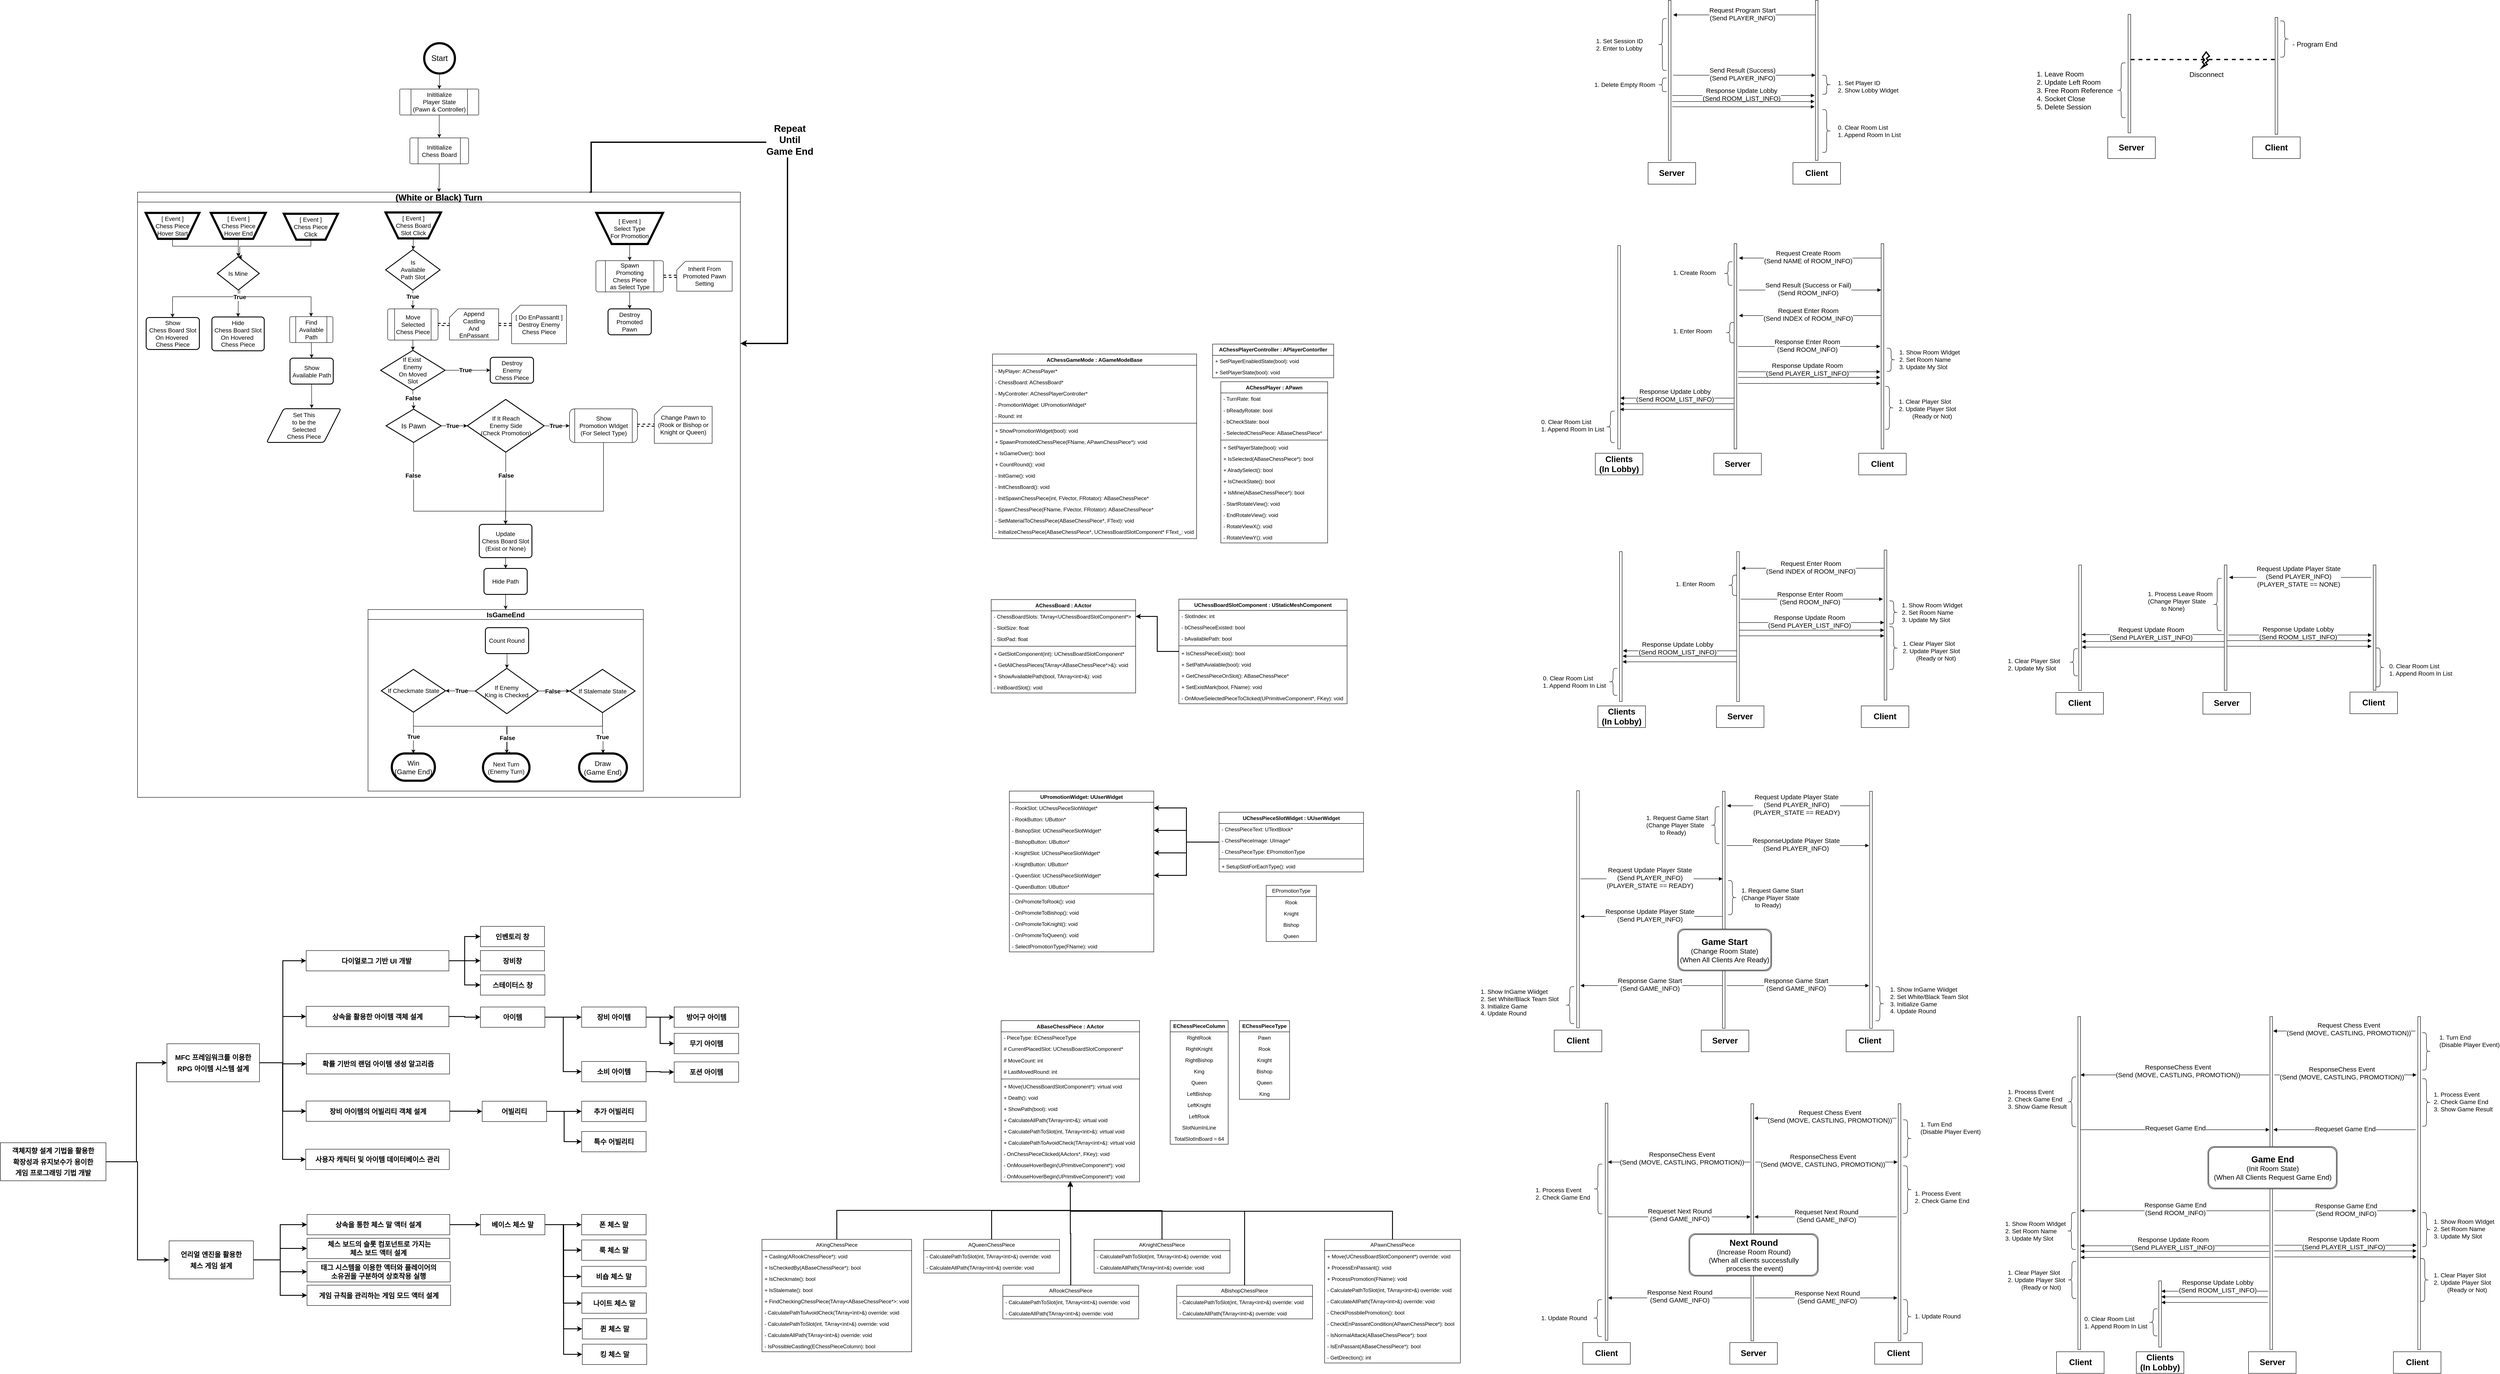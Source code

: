 <mxfile version="26.0.10">
  <diagram name="페이지-1" id="vG_62Sp-qk8mU0MjJNGk">
    <mxGraphModel dx="2878" dy="1829" grid="0" gridSize="10" guides="1" tooltips="1" connect="1" arrows="1" fold="1" page="0" pageScale="1" pageWidth="1169" pageHeight="827" math="0" shadow="0">
      <root>
        <mxCell id="0" />
        <mxCell id="1" parent="0" />
        <mxCell id="5c2aABgD6sHyk2I14xPG-1" value="ABaseChessPiece :&amp;nbsp;AActor" style="swimlane;fontStyle=1;align=center;verticalAlign=top;childLayout=stackLayout;horizontal=1;startSize=26;horizontalStack=0;resizeParent=1;resizeParentMax=0;resizeLast=0;collapsible=1;marginBottom=0;whiteSpace=wrap;html=1;" parent="1" vertex="1">
          <mxGeometry x="1192" y="1639" width="320" height="373" as="geometry" />
        </mxCell>
        <mxCell id="5c2aABgD6sHyk2I14xPG-10" value="- PieceType: EChessPieceType" style="text;strokeColor=none;fillColor=none;align=left;verticalAlign=top;spacingLeft=4;spacingRight=4;overflow=hidden;rotatable=0;points=[[0,0.5],[1,0.5]];portConstraint=eastwest;whiteSpace=wrap;html=1;" parent="5c2aABgD6sHyk2I14xPG-1" vertex="1">
          <mxGeometry y="26" width="320" height="26" as="geometry" />
        </mxCell>
        <mxCell id="5c2aABgD6sHyk2I14xPG-9" value="# CurrentPlacedSlot: UChessBoardSlotComponent*" style="text;strokeColor=none;fillColor=none;align=left;verticalAlign=top;spacingLeft=4;spacingRight=4;overflow=hidden;rotatable=0;points=[[0,0.5],[1,0.5]];portConstraint=eastwest;whiteSpace=wrap;html=1;" parent="5c2aABgD6sHyk2I14xPG-1" vertex="1">
          <mxGeometry y="52" width="320" height="27" as="geometry" />
        </mxCell>
        <mxCell id="5c2aABgD6sHyk2I14xPG-8" value="# MoveCount: int&amp;nbsp;" style="text;strokeColor=none;fillColor=none;align=left;verticalAlign=top;spacingLeft=4;spacingRight=4;overflow=hidden;rotatable=0;points=[[0,0.5],[1,0.5]];portConstraint=eastwest;whiteSpace=wrap;html=1;" parent="5c2aABgD6sHyk2I14xPG-1" vertex="1">
          <mxGeometry y="79" width="320" height="26" as="geometry" />
        </mxCell>
        <mxCell id="5c2aABgD6sHyk2I14xPG-7" value="# LastMovedRound: int&amp;nbsp;" style="text;strokeColor=none;fillColor=none;align=left;verticalAlign=top;spacingLeft=4;spacingRight=4;overflow=hidden;rotatable=0;points=[[0,0.5],[1,0.5]];portConstraint=eastwest;whiteSpace=wrap;html=1;" parent="5c2aABgD6sHyk2I14xPG-1" vertex="1">
          <mxGeometry y="105" width="320" height="26" as="geometry" />
        </mxCell>
        <mxCell id="5c2aABgD6sHyk2I14xPG-3" value="" style="line;strokeWidth=1;fillColor=none;align=left;verticalAlign=middle;spacingTop=-1;spacingLeft=3;spacingRight=3;rotatable=0;labelPosition=right;points=[];portConstraint=eastwest;strokeColor=inherit;" parent="5c2aABgD6sHyk2I14xPG-1" vertex="1">
          <mxGeometry y="131" width="320" height="8" as="geometry" />
        </mxCell>
        <mxCell id="5c2aABgD6sHyk2I14xPG-16" value="+ Move(UChessBoardSlotComponent*): virtual void" style="text;strokeColor=none;fillColor=none;align=left;verticalAlign=top;spacingLeft=4;spacingRight=4;overflow=hidden;rotatable=0;points=[[0,0.5],[1,0.5]];portConstraint=eastwest;whiteSpace=wrap;html=1;" parent="5c2aABgD6sHyk2I14xPG-1" vertex="1">
          <mxGeometry y="139" width="320" height="26" as="geometry" />
        </mxCell>
        <mxCell id="5c2aABgD6sHyk2I14xPG-4" value="+ Death(): void" style="text;strokeColor=none;fillColor=none;align=left;verticalAlign=top;spacingLeft=4;spacingRight=4;overflow=hidden;rotatable=0;points=[[0,0.5],[1,0.5]];portConstraint=eastwest;whiteSpace=wrap;html=1;" parent="5c2aABgD6sHyk2I14xPG-1" vertex="1">
          <mxGeometry y="165" width="320" height="26" as="geometry" />
        </mxCell>
        <mxCell id="5c2aABgD6sHyk2I14xPG-23" value="+ ShowPath(bool): void" style="text;strokeColor=none;fillColor=none;align=left;verticalAlign=top;spacingLeft=4;spacingRight=4;overflow=hidden;rotatable=0;points=[[0,0.5],[1,0.5]];portConstraint=eastwest;whiteSpace=wrap;html=1;" parent="5c2aABgD6sHyk2I14xPG-1" vertex="1">
          <mxGeometry y="191" width="320" height="26" as="geometry" />
        </mxCell>
        <mxCell id="5c2aABgD6sHyk2I14xPG-15" value="+ CalculateAllPath(TArray&amp;lt;int&amp;gt;&amp;amp;): virtual void" style="text;strokeColor=none;fillColor=none;align=left;verticalAlign=top;spacingLeft=4;spacingRight=4;overflow=hidden;rotatable=0;points=[[0,0.5],[1,0.5]];portConstraint=eastwest;whiteSpace=wrap;html=1;" parent="5c2aABgD6sHyk2I14xPG-1" vertex="1">
          <mxGeometry y="217" width="320" height="26" as="geometry" />
        </mxCell>
        <mxCell id="5c2aABgD6sHyk2I14xPG-14" value="+ CalculatePathToSlot(int, TArray&amp;lt;int&amp;gt;&amp;amp;): virtual void" style="text;strokeColor=none;fillColor=none;align=left;verticalAlign=top;spacingLeft=4;spacingRight=4;overflow=hidden;rotatable=0;points=[[0,0.5],[1,0.5]];portConstraint=eastwest;whiteSpace=wrap;html=1;" parent="5c2aABgD6sHyk2I14xPG-1" vertex="1">
          <mxGeometry y="243" width="320" height="26" as="geometry" />
        </mxCell>
        <mxCell id="5c2aABgD6sHyk2I14xPG-13" value="+ CalculatePathToAvoidCheck(TArray&amp;lt;int&amp;gt;&amp;amp;): virtual void" style="text;strokeColor=none;fillColor=none;align=left;verticalAlign=top;spacingLeft=4;spacingRight=4;overflow=hidden;rotatable=0;points=[[0,0.5],[1,0.5]];portConstraint=eastwest;whiteSpace=wrap;html=1;" parent="5c2aABgD6sHyk2I14xPG-1" vertex="1">
          <mxGeometry y="269" width="320" height="26" as="geometry" />
        </mxCell>
        <mxCell id="5c2aABgD6sHyk2I14xPG-26" value="- OnChessPieceClicked(AActors*, FKey): void" style="text;strokeColor=none;fillColor=none;align=left;verticalAlign=top;spacingLeft=4;spacingRight=4;overflow=hidden;rotatable=0;points=[[0,0.5],[1,0.5]];portConstraint=eastwest;whiteSpace=wrap;html=1;" parent="5c2aABgD6sHyk2I14xPG-1" vertex="1">
          <mxGeometry y="295" width="320" height="26" as="geometry" />
        </mxCell>
        <mxCell id="5c2aABgD6sHyk2I14xPG-25" value="- OnMouseHoverBegin(UPrimitiveComponent*): void" style="text;strokeColor=none;fillColor=none;align=left;verticalAlign=top;spacingLeft=4;spacingRight=4;overflow=hidden;rotatable=0;points=[[0,0.5],[1,0.5]];portConstraint=eastwest;whiteSpace=wrap;html=1;" parent="5c2aABgD6sHyk2I14xPG-1" vertex="1">
          <mxGeometry y="321" width="320" height="26" as="geometry" />
        </mxCell>
        <mxCell id="5c2aABgD6sHyk2I14xPG-24" value="- OnMouseHoverBegin(UPrimitiveComponent*): void" style="text;strokeColor=none;fillColor=none;align=left;verticalAlign=top;spacingLeft=4;spacingRight=4;overflow=hidden;rotatable=0;points=[[0,0.5],[1,0.5]];portConstraint=eastwest;whiteSpace=wrap;html=1;" parent="5c2aABgD6sHyk2I14xPG-1" vertex="1">
          <mxGeometry y="347" width="320" height="26" as="geometry" />
        </mxCell>
        <mxCell id="tjtRU6pabZ9oeCkC9mu6-1" style="edgeStyle=orthogonalEdgeStyle;rounded=0;orthogonalLoop=1;jettySize=auto;html=1;strokeWidth=2;exitX=0.5;exitY=0;exitDx=0;exitDy=0;" parent="1" source="5c2aABgD6sHyk2I14xPG-44" edge="1">
          <mxGeometry relative="1" as="geometry">
            <mxPoint x="826.571" y="2143" as="sourcePoint" />
            <mxPoint x="1352" y="2010" as="targetPoint" />
            <Array as="points">
              <mxPoint x="812" y="2078" />
              <mxPoint x="1352" y="2078" />
            </Array>
          </mxGeometry>
        </mxCell>
        <mxCell id="5c2aABgD6sHyk2I14xPG-44" value="AKingChessPiece" style="swimlane;fontStyle=0;childLayout=stackLayout;horizontal=1;startSize=26;fillColor=none;horizontalStack=0;resizeParent=1;resizeParentMax=0;resizeLast=0;collapsible=1;marginBottom=0;whiteSpace=wrap;html=1;" parent="1" vertex="1">
          <mxGeometry x="639" y="2145" width="346" height="260" as="geometry" />
        </mxCell>
        <mxCell id="5c2aABgD6sHyk2I14xPG-47" value="+ Casling(ARookChessPiece*): void" style="text;strokeColor=none;fillColor=none;align=left;verticalAlign=top;spacingLeft=4;spacingRight=4;overflow=hidden;rotatable=0;points=[[0,0.5],[1,0.5]];portConstraint=eastwest;whiteSpace=wrap;html=1;" parent="5c2aABgD6sHyk2I14xPG-44" vertex="1">
          <mxGeometry y="26" width="346" height="26" as="geometry" />
        </mxCell>
        <mxCell id="5c2aABgD6sHyk2I14xPG-51" value="+ IsCheckedBy(ABaseChessPiece*): bool" style="text;strokeColor=none;fillColor=none;align=left;verticalAlign=top;spacingLeft=4;spacingRight=4;overflow=hidden;rotatable=0;points=[[0,0.5],[1,0.5]];portConstraint=eastwest;whiteSpace=wrap;html=1;" parent="5c2aABgD6sHyk2I14xPG-44" vertex="1">
          <mxGeometry y="52" width="346" height="26" as="geometry" />
        </mxCell>
        <mxCell id="IWPLF8Q046i4Qar5RIhi-67" value="+ IsCheckmate(): bool" style="text;strokeColor=none;fillColor=none;align=left;verticalAlign=top;spacingLeft=4;spacingRight=4;overflow=hidden;rotatable=0;points=[[0,0.5],[1,0.5]];portConstraint=eastwest;whiteSpace=wrap;html=1;" parent="5c2aABgD6sHyk2I14xPG-44" vertex="1">
          <mxGeometry y="78" width="346" height="26" as="geometry" />
        </mxCell>
        <mxCell id="IWPLF8Q046i4Qar5RIhi-66" value="+ IsStalemate(): bool" style="text;strokeColor=none;fillColor=none;align=left;verticalAlign=top;spacingLeft=4;spacingRight=4;overflow=hidden;rotatable=0;points=[[0,0.5],[1,0.5]];portConstraint=eastwest;whiteSpace=wrap;html=1;" parent="5c2aABgD6sHyk2I14xPG-44" vertex="1">
          <mxGeometry y="104" width="346" height="26" as="geometry" />
        </mxCell>
        <mxCell id="IWPLF8Q046i4Qar5RIhi-65" value="+ FindCheckingChessPiece(TArray&amp;lt;ABaseChessPiece*&amp;gt;: void" style="text;strokeColor=none;fillColor=none;align=left;verticalAlign=top;spacingLeft=4;spacingRight=4;overflow=hidden;rotatable=0;points=[[0,0.5],[1,0.5]];portConstraint=eastwest;whiteSpace=wrap;html=1;" parent="5c2aABgD6sHyk2I14xPG-44" vertex="1">
          <mxGeometry y="130" width="346" height="26" as="geometry" />
        </mxCell>
        <mxCell id="5c2aABgD6sHyk2I14xPG-50" value="- CalculatePathToAvoidCheck(TArray&amp;lt;int&amp;gt;&amp;amp;) override: void" style="text;strokeColor=none;fillColor=none;align=left;verticalAlign=top;spacingLeft=4;spacingRight=4;overflow=hidden;rotatable=0;points=[[0,0.5],[1,0.5]];portConstraint=eastwest;whiteSpace=wrap;html=1;" parent="5c2aABgD6sHyk2I14xPG-44" vertex="1">
          <mxGeometry y="156" width="346" height="26" as="geometry" />
        </mxCell>
        <mxCell id="5c2aABgD6sHyk2I14xPG-49" value="- CalculatePathToSlot(int, TArray&amp;lt;int&amp;gt;&amp;amp;) override: void" style="text;strokeColor=none;fillColor=none;align=left;verticalAlign=top;spacingLeft=4;spacingRight=4;overflow=hidden;rotatable=0;points=[[0,0.5],[1,0.5]];portConstraint=eastwest;whiteSpace=wrap;html=1;" parent="5c2aABgD6sHyk2I14xPG-44" vertex="1">
          <mxGeometry y="182" width="346" height="26" as="geometry" />
        </mxCell>
        <mxCell id="5c2aABgD6sHyk2I14xPG-48" value="- CalculateAllPath(TArray&amp;lt;int&amp;gt;&amp;amp;) override: void" style="text;strokeColor=none;fillColor=none;align=left;verticalAlign=top;spacingLeft=4;spacingRight=4;overflow=hidden;rotatable=0;points=[[0,0.5],[1,0.5]];portConstraint=eastwest;whiteSpace=wrap;html=1;" parent="5c2aABgD6sHyk2I14xPG-44" vertex="1">
          <mxGeometry y="208" width="346" height="26" as="geometry" />
        </mxCell>
        <mxCell id="5c2aABgD6sHyk2I14xPG-52" value="- IsPossibleCastling(EChessPieceColumn): bool" style="text;strokeColor=none;fillColor=none;align=left;verticalAlign=top;spacingLeft=4;spacingRight=4;overflow=hidden;rotatable=0;points=[[0,0.5],[1,0.5]];portConstraint=eastwest;whiteSpace=wrap;html=1;" parent="5c2aABgD6sHyk2I14xPG-44" vertex="1">
          <mxGeometry y="234" width="346" height="26" as="geometry" />
        </mxCell>
        <mxCell id="5c2aABgD6sHyk2I14xPG-54" value="&lt;b&gt;EChessPieceType&lt;/b&gt;" style="swimlane;fontStyle=0;childLayout=stackLayout;horizontal=1;startSize=26;fillColor=none;horizontalStack=0;resizeParent=1;resizeParentMax=0;resizeLast=0;collapsible=1;marginBottom=0;whiteSpace=wrap;html=1;" parent="1" vertex="1">
          <mxGeometry x="1743" y="1639" width="116" height="182" as="geometry" />
        </mxCell>
        <mxCell id="5c2aABgD6sHyk2I14xPG-55" value="Pawn" style="text;strokeColor=none;fillColor=none;align=center;verticalAlign=top;spacingLeft=4;spacingRight=4;overflow=hidden;rotatable=0;points=[[0,0.5],[1,0.5]];portConstraint=eastwest;whiteSpace=wrap;html=1;" parent="5c2aABgD6sHyk2I14xPG-54" vertex="1">
          <mxGeometry y="26" width="116" height="26" as="geometry" />
        </mxCell>
        <mxCell id="5c2aABgD6sHyk2I14xPG-56" value="Rook" style="text;strokeColor=none;fillColor=none;align=center;verticalAlign=top;spacingLeft=4;spacingRight=4;overflow=hidden;rotatable=0;points=[[0,0.5],[1,0.5]];portConstraint=eastwest;whiteSpace=wrap;html=1;" parent="5c2aABgD6sHyk2I14xPG-54" vertex="1">
          <mxGeometry y="52" width="116" height="26" as="geometry" />
        </mxCell>
        <mxCell id="5c2aABgD6sHyk2I14xPG-57" value="Knight" style="text;strokeColor=none;fillColor=none;align=center;verticalAlign=top;spacingLeft=4;spacingRight=4;overflow=hidden;rotatable=0;points=[[0,0.5],[1,0.5]];portConstraint=eastwest;whiteSpace=wrap;html=1;" parent="5c2aABgD6sHyk2I14xPG-54" vertex="1">
          <mxGeometry y="78" width="116" height="26" as="geometry" />
        </mxCell>
        <mxCell id="5c2aABgD6sHyk2I14xPG-60" value="Bishop" style="text;strokeColor=none;fillColor=none;align=center;verticalAlign=top;spacingLeft=4;spacingRight=4;overflow=hidden;rotatable=0;points=[[0,0.5],[1,0.5]];portConstraint=eastwest;whiteSpace=wrap;html=1;" parent="5c2aABgD6sHyk2I14xPG-54" vertex="1">
          <mxGeometry y="104" width="116" height="26" as="geometry" />
        </mxCell>
        <mxCell id="5c2aABgD6sHyk2I14xPG-59" value="Queen" style="text;strokeColor=none;fillColor=none;align=center;verticalAlign=top;spacingLeft=4;spacingRight=4;overflow=hidden;rotatable=0;points=[[0,0.5],[1,0.5]];portConstraint=eastwest;whiteSpace=wrap;html=1;" parent="5c2aABgD6sHyk2I14xPG-54" vertex="1">
          <mxGeometry y="130" width="116" height="26" as="geometry" />
        </mxCell>
        <mxCell id="5c2aABgD6sHyk2I14xPG-58" value="King" style="text;strokeColor=none;fillColor=none;align=center;verticalAlign=top;spacingLeft=4;spacingRight=4;overflow=hidden;rotatable=0;points=[[0,0.5],[1,0.5]];portConstraint=eastwest;whiteSpace=wrap;html=1;" parent="5c2aABgD6sHyk2I14xPG-54" vertex="1">
          <mxGeometry y="156" width="116" height="26" as="geometry" />
        </mxCell>
        <mxCell id="5c2aABgD6sHyk2I14xPG-61" value="&lt;b&gt;EChessPieceColumn&lt;/b&gt;" style="swimlane;fontStyle=0;childLayout=stackLayout;horizontal=1;startSize=26;fillColor=none;horizontalStack=0;resizeParent=1;resizeParentMax=0;resizeLast=0;collapsible=1;marginBottom=0;whiteSpace=wrap;html=1;" parent="1" vertex="1">
          <mxGeometry x="1583" y="1639" width="134" height="286" as="geometry" />
        </mxCell>
        <mxCell id="5c2aABgD6sHyk2I14xPG-62" value="RightRook" style="text;strokeColor=none;fillColor=none;align=center;verticalAlign=top;spacingLeft=4;spacingRight=4;overflow=hidden;rotatable=0;points=[[0,0.5],[1,0.5]];portConstraint=eastwest;whiteSpace=wrap;html=1;" parent="5c2aABgD6sHyk2I14xPG-61" vertex="1">
          <mxGeometry y="26" width="134" height="26" as="geometry" />
        </mxCell>
        <mxCell id="5c2aABgD6sHyk2I14xPG-63" value="RightKnight" style="text;strokeColor=none;fillColor=none;align=center;verticalAlign=top;spacingLeft=4;spacingRight=4;overflow=hidden;rotatable=0;points=[[0,0.5],[1,0.5]];portConstraint=eastwest;whiteSpace=wrap;html=1;" parent="5c2aABgD6sHyk2I14xPG-61" vertex="1">
          <mxGeometry y="52" width="134" height="26" as="geometry" />
        </mxCell>
        <mxCell id="5c2aABgD6sHyk2I14xPG-64" value="RightBishop" style="text;strokeColor=none;fillColor=none;align=center;verticalAlign=top;spacingLeft=4;spacingRight=4;overflow=hidden;rotatable=0;points=[[0,0.5],[1,0.5]];portConstraint=eastwest;whiteSpace=wrap;html=1;" parent="5c2aABgD6sHyk2I14xPG-61" vertex="1">
          <mxGeometry y="78" width="134" height="26" as="geometry" />
        </mxCell>
        <mxCell id="5c2aABgD6sHyk2I14xPG-65" value="King" style="text;strokeColor=none;fillColor=none;align=center;verticalAlign=top;spacingLeft=4;spacingRight=4;overflow=hidden;rotatable=0;points=[[0,0.5],[1,0.5]];portConstraint=eastwest;whiteSpace=wrap;html=1;" parent="5c2aABgD6sHyk2I14xPG-61" vertex="1">
          <mxGeometry y="104" width="134" height="26" as="geometry" />
        </mxCell>
        <mxCell id="5c2aABgD6sHyk2I14xPG-66" value="Queen" style="text;strokeColor=none;fillColor=none;align=center;verticalAlign=top;spacingLeft=4;spacingRight=4;overflow=hidden;rotatable=0;points=[[0,0.5],[1,0.5]];portConstraint=eastwest;whiteSpace=wrap;html=1;" parent="5c2aABgD6sHyk2I14xPG-61" vertex="1">
          <mxGeometry y="130" width="134" height="26" as="geometry" />
        </mxCell>
        <mxCell id="5c2aABgD6sHyk2I14xPG-67" value="LeftBishop" style="text;strokeColor=none;fillColor=none;align=center;verticalAlign=top;spacingLeft=4;spacingRight=4;overflow=hidden;rotatable=0;points=[[0,0.5],[1,0.5]];portConstraint=eastwest;whiteSpace=wrap;html=1;" parent="5c2aABgD6sHyk2I14xPG-61" vertex="1">
          <mxGeometry y="156" width="134" height="26" as="geometry" />
        </mxCell>
        <mxCell id="5c2aABgD6sHyk2I14xPG-71" value="LeftKnight" style="text;strokeColor=none;fillColor=none;align=center;verticalAlign=top;spacingLeft=4;spacingRight=4;overflow=hidden;rotatable=0;points=[[0,0.5],[1,0.5]];portConstraint=eastwest;whiteSpace=wrap;html=1;" parent="5c2aABgD6sHyk2I14xPG-61" vertex="1">
          <mxGeometry y="182" width="134" height="26" as="geometry" />
        </mxCell>
        <mxCell id="5c2aABgD6sHyk2I14xPG-70" value="LeftRook" style="text;strokeColor=none;fillColor=none;align=center;verticalAlign=top;spacingLeft=4;spacingRight=4;overflow=hidden;rotatable=0;points=[[0,0.5],[1,0.5]];portConstraint=eastwest;whiteSpace=wrap;html=1;" parent="5c2aABgD6sHyk2I14xPG-61" vertex="1">
          <mxGeometry y="208" width="134" height="26" as="geometry" />
        </mxCell>
        <mxCell id="5c2aABgD6sHyk2I14xPG-69" value="SlotNumInLine" style="text;strokeColor=none;fillColor=none;align=center;verticalAlign=top;spacingLeft=4;spacingRight=4;overflow=hidden;rotatable=0;points=[[0,0.5],[1,0.5]];portConstraint=eastwest;whiteSpace=wrap;html=1;" parent="5c2aABgD6sHyk2I14xPG-61" vertex="1">
          <mxGeometry y="234" width="134" height="26" as="geometry" />
        </mxCell>
        <mxCell id="5c2aABgD6sHyk2I14xPG-68" value="TotalSlotInBoard = 64" style="text;strokeColor=none;fillColor=none;align=center;verticalAlign=top;spacingLeft=4;spacingRight=4;overflow=hidden;rotatable=0;points=[[0,0.5],[1,0.5]];portConstraint=eastwest;whiteSpace=wrap;html=1;" parent="5c2aABgD6sHyk2I14xPG-61" vertex="1">
          <mxGeometry y="260" width="134" height="26" as="geometry" />
        </mxCell>
        <mxCell id="tjtRU6pabZ9oeCkC9mu6-2" style="edgeStyle=orthogonalEdgeStyle;rounded=0;orthogonalLoop=1;jettySize=auto;html=1;strokeWidth=2;" parent="1" source="5c2aABgD6sHyk2I14xPG-72" target="5c2aABgD6sHyk2I14xPG-1" edge="1">
          <mxGeometry relative="1" as="geometry" />
        </mxCell>
        <mxCell id="5c2aABgD6sHyk2I14xPG-72" value="AQueenChessPiece" style="swimlane;fontStyle=0;childLayout=stackLayout;horizontal=1;startSize=26;fillColor=none;horizontalStack=0;resizeParent=1;resizeParentMax=0;resizeLast=0;collapsible=1;marginBottom=0;whiteSpace=wrap;html=1;" parent="1" vertex="1">
          <mxGeometry x="1013" y="2145" width="314" height="78" as="geometry" />
        </mxCell>
        <mxCell id="5c2aABgD6sHyk2I14xPG-76" value="- CalculatePathToSlot(int, TArray&amp;lt;int&amp;gt;&amp;amp;) override: void" style="text;strokeColor=none;fillColor=none;align=left;verticalAlign=top;spacingLeft=4;spacingRight=4;overflow=hidden;rotatable=0;points=[[0,0.5],[1,0.5]];portConstraint=eastwest;whiteSpace=wrap;html=1;" parent="5c2aABgD6sHyk2I14xPG-72" vertex="1">
          <mxGeometry y="26" width="314" height="26" as="geometry" />
        </mxCell>
        <mxCell id="5c2aABgD6sHyk2I14xPG-77" value="- CalculateAllPath(TArray&amp;lt;int&amp;gt;&amp;amp;) override: void" style="text;strokeColor=none;fillColor=none;align=left;verticalAlign=top;spacingLeft=4;spacingRight=4;overflow=hidden;rotatable=0;points=[[0,0.5],[1,0.5]];portConstraint=eastwest;whiteSpace=wrap;html=1;" parent="5c2aABgD6sHyk2I14xPG-72" vertex="1">
          <mxGeometry y="52" width="314" height="26" as="geometry" />
        </mxCell>
        <mxCell id="tjtRU6pabZ9oeCkC9mu6-3" style="edgeStyle=orthogonalEdgeStyle;rounded=0;orthogonalLoop=1;jettySize=auto;html=1;strokeWidth=2;" parent="1" source="5c2aABgD6sHyk2I14xPG-79" target="5c2aABgD6sHyk2I14xPG-1" edge="1">
          <mxGeometry relative="1" as="geometry" />
        </mxCell>
        <mxCell id="5c2aABgD6sHyk2I14xPG-79" value="ARookChessPiece" style="swimlane;fontStyle=0;childLayout=stackLayout;horizontal=1;startSize=26;fillColor=none;horizontalStack=0;resizeParent=1;resizeParentMax=0;resizeLast=0;collapsible=1;marginBottom=0;whiteSpace=wrap;html=1;" parent="1" vertex="1">
          <mxGeometry x="1196" y="2251" width="314" height="78" as="geometry" />
        </mxCell>
        <mxCell id="5c2aABgD6sHyk2I14xPG-80" value="- CalculatePathToSlot(int, TArray&amp;lt;int&amp;gt;&amp;amp;) override: void" style="text;strokeColor=none;fillColor=none;align=left;verticalAlign=top;spacingLeft=4;spacingRight=4;overflow=hidden;rotatable=0;points=[[0,0.5],[1,0.5]];portConstraint=eastwest;whiteSpace=wrap;html=1;" parent="5c2aABgD6sHyk2I14xPG-79" vertex="1">
          <mxGeometry y="26" width="314" height="26" as="geometry" />
        </mxCell>
        <mxCell id="5c2aABgD6sHyk2I14xPG-81" value="- CalculateAllPath(TArray&amp;lt;int&amp;gt;&amp;amp;) override: void" style="text;strokeColor=none;fillColor=none;align=left;verticalAlign=top;spacingLeft=4;spacingRight=4;overflow=hidden;rotatable=0;points=[[0,0.5],[1,0.5]];portConstraint=eastwest;whiteSpace=wrap;html=1;" parent="5c2aABgD6sHyk2I14xPG-79" vertex="1">
          <mxGeometry y="52" width="314" height="26" as="geometry" />
        </mxCell>
        <mxCell id="tjtRU6pabZ9oeCkC9mu6-17" style="edgeStyle=orthogonalEdgeStyle;rounded=0;orthogonalLoop=1;jettySize=auto;html=1;strokeWidth=2;" parent="1" source="5c2aABgD6sHyk2I14xPG-82" target="5c2aABgD6sHyk2I14xPG-1" edge="1">
          <mxGeometry relative="1" as="geometry" />
        </mxCell>
        <mxCell id="5c2aABgD6sHyk2I14xPG-82" value="AKnightChessPiece" style="swimlane;fontStyle=0;childLayout=stackLayout;horizontal=1;startSize=26;fillColor=none;horizontalStack=0;resizeParent=1;resizeParentMax=0;resizeLast=0;collapsible=1;marginBottom=0;whiteSpace=wrap;html=1;" parent="1" vertex="1">
          <mxGeometry x="1407" y="2145" width="314" height="78" as="geometry" />
        </mxCell>
        <mxCell id="5c2aABgD6sHyk2I14xPG-83" value="- CalculatePathToSlot(int, TArray&amp;lt;int&amp;gt;&amp;amp;) override: void" style="text;strokeColor=none;fillColor=none;align=left;verticalAlign=top;spacingLeft=4;spacingRight=4;overflow=hidden;rotatable=0;points=[[0,0.5],[1,0.5]];portConstraint=eastwest;whiteSpace=wrap;html=1;" parent="5c2aABgD6sHyk2I14xPG-82" vertex="1">
          <mxGeometry y="26" width="314" height="26" as="geometry" />
        </mxCell>
        <mxCell id="5c2aABgD6sHyk2I14xPG-84" value="- CalculateAllPath(TArray&amp;lt;int&amp;gt;&amp;amp;) override: void" style="text;strokeColor=none;fillColor=none;align=left;verticalAlign=top;spacingLeft=4;spacingRight=4;overflow=hidden;rotatable=0;points=[[0,0.5],[1,0.5]];portConstraint=eastwest;whiteSpace=wrap;html=1;" parent="5c2aABgD6sHyk2I14xPG-82" vertex="1">
          <mxGeometry y="52" width="314" height="26" as="geometry" />
        </mxCell>
        <mxCell id="tjtRU6pabZ9oeCkC9mu6-5" style="edgeStyle=orthogonalEdgeStyle;rounded=0;orthogonalLoop=1;jettySize=auto;html=1;strokeWidth=2;" parent="1" edge="1">
          <mxGeometry relative="1" as="geometry">
            <mxPoint x="1755" y="2251" as="sourcePoint" />
            <mxPoint x="1352" y="2012" as="targetPoint" />
            <Array as="points">
              <mxPoint x="1755" y="2080" />
              <mxPoint x="1352" y="2080" />
            </Array>
          </mxGeometry>
        </mxCell>
        <mxCell id="5c2aABgD6sHyk2I14xPG-85" value="ABishop&lt;span style=&quot;background-color: initial;&quot;&gt;ChessPiece&lt;/span&gt;" style="swimlane;fontStyle=0;childLayout=stackLayout;horizontal=1;startSize=26;fillColor=none;horizontalStack=0;resizeParent=1;resizeParentMax=0;resizeLast=0;collapsible=1;marginBottom=0;whiteSpace=wrap;html=1;" parent="1" vertex="1">
          <mxGeometry x="1598" y="2251" width="314" height="78" as="geometry" />
        </mxCell>
        <mxCell id="5c2aABgD6sHyk2I14xPG-86" value="- CalculatePathToSlot(int, TArray&amp;lt;int&amp;gt;&amp;amp;) override: void" style="text;strokeColor=none;fillColor=none;align=left;verticalAlign=top;spacingLeft=4;spacingRight=4;overflow=hidden;rotatable=0;points=[[0,0.5],[1,0.5]];portConstraint=eastwest;whiteSpace=wrap;html=1;" parent="5c2aABgD6sHyk2I14xPG-85" vertex="1">
          <mxGeometry y="26" width="314" height="26" as="geometry" />
        </mxCell>
        <mxCell id="5c2aABgD6sHyk2I14xPG-87" value="- CalculateAllPath(TArray&amp;lt;int&amp;gt;&amp;amp;) override: void" style="text;strokeColor=none;fillColor=none;align=left;verticalAlign=top;spacingLeft=4;spacingRight=4;overflow=hidden;rotatable=0;points=[[0,0.5],[1,0.5]];portConstraint=eastwest;whiteSpace=wrap;html=1;" parent="5c2aABgD6sHyk2I14xPG-85" vertex="1">
          <mxGeometry y="52" width="314" height="26" as="geometry" />
        </mxCell>
        <mxCell id="tjtRU6pabZ9oeCkC9mu6-6" style="edgeStyle=orthogonalEdgeStyle;rounded=0;orthogonalLoop=1;jettySize=auto;html=1;strokeWidth=2;" parent="1" edge="1">
          <mxGeometry relative="1" as="geometry">
            <mxPoint x="2097.0" y="2145" as="sourcePoint" />
            <mxPoint x="1352" y="2012" as="targetPoint" />
            <Array as="points">
              <mxPoint x="2097" y="2080" />
              <mxPoint x="1352" y="2080" />
            </Array>
          </mxGeometry>
        </mxCell>
        <mxCell id="5c2aABgD6sHyk2I14xPG-88" value="APawn&lt;span style=&quot;background-color: initial;&quot;&gt;ChessPiece&lt;/span&gt;" style="swimlane;fontStyle=0;childLayout=stackLayout;horizontal=1;startSize=26;fillColor=none;horizontalStack=0;resizeParent=1;resizeParentMax=0;resizeLast=0;collapsible=1;marginBottom=0;whiteSpace=wrap;html=1;" parent="1" vertex="1">
          <mxGeometry x="1940" y="2145" width="314" height="286" as="geometry" />
        </mxCell>
        <mxCell id="5c2aABgD6sHyk2I14xPG-92" value="+ Move(UChessBoardSlotComponent*) override: void" style="text;strokeColor=none;fillColor=none;align=left;verticalAlign=top;spacingLeft=4;spacingRight=4;overflow=hidden;rotatable=0;points=[[0,0.5],[1,0.5]];portConstraint=eastwest;whiteSpace=wrap;html=1;" parent="5c2aABgD6sHyk2I14xPG-88" vertex="1">
          <mxGeometry y="26" width="314" height="26" as="geometry" />
        </mxCell>
        <mxCell id="5c2aABgD6sHyk2I14xPG-93" value="+ ProcessEnPassant(): void" style="text;strokeColor=none;fillColor=none;align=left;verticalAlign=top;spacingLeft=4;spacingRight=4;overflow=hidden;rotatable=0;points=[[0,0.5],[1,0.5]];portConstraint=eastwest;whiteSpace=wrap;html=1;" parent="5c2aABgD6sHyk2I14xPG-88" vertex="1">
          <mxGeometry y="52" width="314" height="26" as="geometry" />
        </mxCell>
        <mxCell id="5c2aABgD6sHyk2I14xPG-94" value="+ ProcessPromotion(FName): void" style="text;strokeColor=none;fillColor=none;align=left;verticalAlign=top;spacingLeft=4;spacingRight=4;overflow=hidden;rotatable=0;points=[[0,0.5],[1,0.5]];portConstraint=eastwest;whiteSpace=wrap;html=1;" parent="5c2aABgD6sHyk2I14xPG-88" vertex="1">
          <mxGeometry y="78" width="314" height="26" as="geometry" />
        </mxCell>
        <mxCell id="5c2aABgD6sHyk2I14xPG-89" value="- CalculatePathToSlot(int, TArray&amp;lt;int&amp;gt;&amp;amp;) override: void" style="text;strokeColor=none;fillColor=none;align=left;verticalAlign=top;spacingLeft=4;spacingRight=4;overflow=hidden;rotatable=0;points=[[0,0.5],[1,0.5]];portConstraint=eastwest;whiteSpace=wrap;html=1;" parent="5c2aABgD6sHyk2I14xPG-88" vertex="1">
          <mxGeometry y="104" width="314" height="26" as="geometry" />
        </mxCell>
        <mxCell id="5c2aABgD6sHyk2I14xPG-90" value="- CalculateAllPath(TArray&amp;lt;int&amp;gt;&amp;amp;) override: void" style="text;strokeColor=none;fillColor=none;align=left;verticalAlign=top;spacingLeft=4;spacingRight=4;overflow=hidden;rotatable=0;points=[[0,0.5],[1,0.5]];portConstraint=eastwest;whiteSpace=wrap;html=1;" parent="5c2aABgD6sHyk2I14xPG-88" vertex="1">
          <mxGeometry y="130" width="314" height="26" as="geometry" />
        </mxCell>
        <mxCell id="5c2aABgD6sHyk2I14xPG-91" value="- CheckPossbilePromotion(): bool" style="text;strokeColor=none;fillColor=none;align=left;verticalAlign=top;spacingLeft=4;spacingRight=4;overflow=hidden;rotatable=0;points=[[0,0.5],[1,0.5]];portConstraint=eastwest;whiteSpace=wrap;html=1;" parent="5c2aABgD6sHyk2I14xPG-88" vertex="1">
          <mxGeometry y="156" width="314" height="26" as="geometry" />
        </mxCell>
        <mxCell id="5c2aABgD6sHyk2I14xPG-98" value="- CheckEnPassantCondition(APawnChessPiece*): bool" style="text;strokeColor=none;fillColor=none;align=left;verticalAlign=top;spacingLeft=4;spacingRight=4;overflow=hidden;rotatable=0;points=[[0,0.5],[1,0.5]];portConstraint=eastwest;whiteSpace=wrap;html=1;" parent="5c2aABgD6sHyk2I14xPG-88" vertex="1">
          <mxGeometry y="182" width="314" height="26" as="geometry" />
        </mxCell>
        <mxCell id="5c2aABgD6sHyk2I14xPG-97" value="- IsNormalAttack(ABaseChessPiece*): bool" style="text;strokeColor=none;fillColor=none;align=left;verticalAlign=top;spacingLeft=4;spacingRight=4;overflow=hidden;rotatable=0;points=[[0,0.5],[1,0.5]];portConstraint=eastwest;whiteSpace=wrap;html=1;" parent="5c2aABgD6sHyk2I14xPG-88" vertex="1">
          <mxGeometry y="208" width="314" height="26" as="geometry" />
        </mxCell>
        <mxCell id="5c2aABgD6sHyk2I14xPG-96" value="- IsEnPassant(ABaseChessPiece*): bool" style="text;strokeColor=none;fillColor=none;align=left;verticalAlign=top;spacingLeft=4;spacingRight=4;overflow=hidden;rotatable=0;points=[[0,0.5],[1,0.5]];portConstraint=eastwest;whiteSpace=wrap;html=1;" parent="5c2aABgD6sHyk2I14xPG-88" vertex="1">
          <mxGeometry y="234" width="314" height="26" as="geometry" />
        </mxCell>
        <mxCell id="5c2aABgD6sHyk2I14xPG-95" value="- GetDirection(): int" style="text;strokeColor=none;fillColor=none;align=left;verticalAlign=top;spacingLeft=4;spacingRight=4;overflow=hidden;rotatable=0;points=[[0,0.5],[1,0.5]];portConstraint=eastwest;whiteSpace=wrap;html=1;" parent="5c2aABgD6sHyk2I14xPG-88" vertex="1">
          <mxGeometry y="260" width="314" height="26" as="geometry" />
        </mxCell>
        <mxCell id="5c2aABgD6sHyk2I14xPG-100" value="AChessPlayer : APawn" style="swimlane;fontStyle=1;align=center;verticalAlign=top;childLayout=stackLayout;horizontal=1;startSize=26;horizontalStack=0;resizeParent=1;resizeParentMax=0;resizeLast=0;collapsible=1;marginBottom=0;whiteSpace=wrap;html=1;" parent="1" vertex="1">
          <mxGeometry x="1700" y="161" width="247" height="373" as="geometry" />
        </mxCell>
        <mxCell id="5c2aABgD6sHyk2I14xPG-104" value="- TurnRate: float" style="text;strokeColor=none;fillColor=none;align=left;verticalAlign=top;spacingLeft=4;spacingRight=4;overflow=hidden;rotatable=0;points=[[0,0.5],[1,0.5]];portConstraint=eastwest;whiteSpace=wrap;html=1;" parent="5c2aABgD6sHyk2I14xPG-100" vertex="1">
          <mxGeometry y="26" width="247" height="27" as="geometry" />
        </mxCell>
        <mxCell id="5c2aABgD6sHyk2I14xPG-105" value="- bReadyRotate: bool&amp;nbsp;" style="text;strokeColor=none;fillColor=none;align=left;verticalAlign=top;spacingLeft=4;spacingRight=4;overflow=hidden;rotatable=0;points=[[0,0.5],[1,0.5]];portConstraint=eastwest;whiteSpace=wrap;html=1;" parent="5c2aABgD6sHyk2I14xPG-100" vertex="1">
          <mxGeometry y="53" width="247" height="26" as="geometry" />
        </mxCell>
        <mxCell id="5c2aABgD6sHyk2I14xPG-106" value="- bCheckState: bool&amp;nbsp;" style="text;strokeColor=none;fillColor=none;align=left;verticalAlign=top;spacingLeft=4;spacingRight=4;overflow=hidden;rotatable=0;points=[[0,0.5],[1,0.5]];portConstraint=eastwest;whiteSpace=wrap;html=1;" parent="5c2aABgD6sHyk2I14xPG-100" vertex="1">
          <mxGeometry y="79" width="247" height="26" as="geometry" />
        </mxCell>
        <mxCell id="5c2aABgD6sHyk2I14xPG-118" value="- SelectedChessPiece: ABaseChessPiece*" style="text;strokeColor=none;fillColor=none;align=left;verticalAlign=top;spacingLeft=4;spacingRight=4;overflow=hidden;rotatable=0;points=[[0,0.5],[1,0.5]];portConstraint=eastwest;whiteSpace=wrap;html=1;" parent="5c2aABgD6sHyk2I14xPG-100" vertex="1">
          <mxGeometry y="105" width="247" height="26" as="geometry" />
        </mxCell>
        <mxCell id="5c2aABgD6sHyk2I14xPG-107" value="" style="line;strokeWidth=1;fillColor=none;align=left;verticalAlign=middle;spacingTop=-1;spacingLeft=3;spacingRight=3;rotatable=0;labelPosition=right;points=[];portConstraint=eastwest;strokeColor=inherit;" parent="5c2aABgD6sHyk2I14xPG-100" vertex="1">
          <mxGeometry y="131" width="247" height="8" as="geometry" />
        </mxCell>
        <mxCell id="5c2aABgD6sHyk2I14xPG-108" value="+ SetPlayerState(bool): void" style="text;strokeColor=none;fillColor=none;align=left;verticalAlign=top;spacingLeft=4;spacingRight=4;overflow=hidden;rotatable=0;points=[[0,0.5],[1,0.5]];portConstraint=eastwest;whiteSpace=wrap;html=1;" parent="5c2aABgD6sHyk2I14xPG-100" vertex="1">
          <mxGeometry y="139" width="247" height="26" as="geometry" />
        </mxCell>
        <mxCell id="5c2aABgD6sHyk2I14xPG-109" value="+ IsSelected(ABaseChessPiece*): bool" style="text;strokeColor=none;fillColor=none;align=left;verticalAlign=top;spacingLeft=4;spacingRight=4;overflow=hidden;rotatable=0;points=[[0,0.5],[1,0.5]];portConstraint=eastwest;whiteSpace=wrap;html=1;" parent="5c2aABgD6sHyk2I14xPG-100" vertex="1">
          <mxGeometry y="165" width="247" height="26" as="geometry" />
        </mxCell>
        <mxCell id="5c2aABgD6sHyk2I14xPG-110" value="+ AlradySelect(): bool" style="text;strokeColor=none;fillColor=none;align=left;verticalAlign=top;spacingLeft=4;spacingRight=4;overflow=hidden;rotatable=0;points=[[0,0.5],[1,0.5]];portConstraint=eastwest;whiteSpace=wrap;html=1;" parent="5c2aABgD6sHyk2I14xPG-100" vertex="1">
          <mxGeometry y="191" width="247" height="26" as="geometry" />
        </mxCell>
        <mxCell id="5c2aABgD6sHyk2I14xPG-111" value="+ IsCheckState(): bool" style="text;strokeColor=none;fillColor=none;align=left;verticalAlign=top;spacingLeft=4;spacingRight=4;overflow=hidden;rotatable=0;points=[[0,0.5],[1,0.5]];portConstraint=eastwest;whiteSpace=wrap;html=1;" parent="5c2aABgD6sHyk2I14xPG-100" vertex="1">
          <mxGeometry y="217" width="247" height="26" as="geometry" />
        </mxCell>
        <mxCell id="5c2aABgD6sHyk2I14xPG-112" value="+ IsMine(ABaseChessPiece*): bool" style="text;strokeColor=none;fillColor=none;align=left;verticalAlign=top;spacingLeft=4;spacingRight=4;overflow=hidden;rotatable=0;points=[[0,0.5],[1,0.5]];portConstraint=eastwest;whiteSpace=wrap;html=1;" parent="5c2aABgD6sHyk2I14xPG-100" vertex="1">
          <mxGeometry y="243" width="247" height="26" as="geometry" />
        </mxCell>
        <mxCell id="5c2aABgD6sHyk2I14xPG-114" value="- StartRotateView(): void" style="text;strokeColor=none;fillColor=none;align=left;verticalAlign=top;spacingLeft=4;spacingRight=4;overflow=hidden;rotatable=0;points=[[0,0.5],[1,0.5]];portConstraint=eastwest;whiteSpace=wrap;html=1;" parent="5c2aABgD6sHyk2I14xPG-100" vertex="1">
          <mxGeometry y="269" width="247" height="26" as="geometry" />
        </mxCell>
        <mxCell id="5c2aABgD6sHyk2I14xPG-115" value="- EndRotateView(): void" style="text;strokeColor=none;fillColor=none;align=left;verticalAlign=top;spacingLeft=4;spacingRight=4;overflow=hidden;rotatable=0;points=[[0,0.5],[1,0.5]];portConstraint=eastwest;whiteSpace=wrap;html=1;" parent="5c2aABgD6sHyk2I14xPG-100" vertex="1">
          <mxGeometry y="295" width="247" height="26" as="geometry" />
        </mxCell>
        <mxCell id="5c2aABgD6sHyk2I14xPG-116" value="- RotateViewX(): void" style="text;strokeColor=none;fillColor=none;align=left;verticalAlign=top;spacingLeft=4;spacingRight=4;overflow=hidden;rotatable=0;points=[[0,0.5],[1,0.5]];portConstraint=eastwest;whiteSpace=wrap;html=1;" parent="5c2aABgD6sHyk2I14xPG-100" vertex="1">
          <mxGeometry y="321" width="247" height="26" as="geometry" />
        </mxCell>
        <mxCell id="5c2aABgD6sHyk2I14xPG-120" value="- RotateViewY(): void" style="text;strokeColor=none;fillColor=none;align=left;verticalAlign=top;spacingLeft=4;spacingRight=4;overflow=hidden;rotatable=0;points=[[0,0.5],[1,0.5]];portConstraint=eastwest;whiteSpace=wrap;html=1;" parent="5c2aABgD6sHyk2I14xPG-100" vertex="1">
          <mxGeometry y="347" width="247" height="26" as="geometry" />
        </mxCell>
        <mxCell id="5c2aABgD6sHyk2I14xPG-121" value="AChessBoard : AActor" style="swimlane;fontStyle=1;align=center;verticalAlign=top;childLayout=stackLayout;horizontal=1;startSize=26;horizontalStack=0;resizeParent=1;resizeParentMax=0;resizeLast=0;collapsible=1;marginBottom=0;whiteSpace=wrap;html=1;" parent="1" vertex="1">
          <mxGeometry x="1169" y="665" width="334" height="216" as="geometry" />
        </mxCell>
        <mxCell id="5c2aABgD6sHyk2I14xPG-124" value="- ChessBoardSlots: TArray&amp;lt;UChessBoardSlotComponent*&amp;gt;" style="text;strokeColor=none;fillColor=none;align=left;verticalAlign=top;spacingLeft=4;spacingRight=4;overflow=hidden;rotatable=0;points=[[0,0.5],[1,0.5]];portConstraint=eastwest;whiteSpace=wrap;html=1;" parent="5c2aABgD6sHyk2I14xPG-121" vertex="1">
          <mxGeometry y="26" width="334" height="26" as="geometry" />
        </mxCell>
        <mxCell id="5c2aABgD6sHyk2I14xPG-126" value="- SlotSize: float" style="text;strokeColor=none;fillColor=none;align=left;verticalAlign=top;spacingLeft=4;spacingRight=4;overflow=hidden;rotatable=0;points=[[0,0.5],[1,0.5]];portConstraint=eastwest;whiteSpace=wrap;html=1;" parent="5c2aABgD6sHyk2I14xPG-121" vertex="1">
          <mxGeometry y="52" width="334" height="26" as="geometry" />
        </mxCell>
        <mxCell id="5c2aABgD6sHyk2I14xPG-127" value="- SlotPad: float" style="text;strokeColor=none;fillColor=none;align=left;verticalAlign=top;spacingLeft=4;spacingRight=4;overflow=hidden;rotatable=0;points=[[0,0.5],[1,0.5]];portConstraint=eastwest;whiteSpace=wrap;html=1;" parent="5c2aABgD6sHyk2I14xPG-121" vertex="1">
          <mxGeometry y="78" width="334" height="26" as="geometry" />
        </mxCell>
        <mxCell id="5c2aABgD6sHyk2I14xPG-130" value="" style="line;strokeWidth=1;fillColor=none;align=left;verticalAlign=middle;spacingTop=-1;spacingLeft=3;spacingRight=3;rotatable=0;labelPosition=right;points=[];portConstraint=eastwest;strokeColor=inherit;" parent="5c2aABgD6sHyk2I14xPG-121" vertex="1">
          <mxGeometry y="104" width="334" height="8" as="geometry" />
        </mxCell>
        <mxCell id="5c2aABgD6sHyk2I14xPG-140" value="+ GetSlotComponent(int): UChessBoardSlotComponent*" style="text;strokeColor=none;fillColor=none;align=left;verticalAlign=top;spacingLeft=4;spacingRight=4;overflow=hidden;rotatable=0;points=[[0,0.5],[1,0.5]];portConstraint=eastwest;whiteSpace=wrap;html=1;" parent="5c2aABgD6sHyk2I14xPG-121" vertex="1">
          <mxGeometry y="112" width="334" height="26" as="geometry" />
        </mxCell>
        <mxCell id="5c2aABgD6sHyk2I14xPG-131" value="+ GetAllChessPieces(TArray&amp;lt;ABaseChessPiece*&amp;gt;&amp;amp;): void" style="text;strokeColor=none;fillColor=none;align=left;verticalAlign=top;spacingLeft=4;spacingRight=4;overflow=hidden;rotatable=0;points=[[0,0.5],[1,0.5]];portConstraint=eastwest;whiteSpace=wrap;html=1;" parent="5c2aABgD6sHyk2I14xPG-121" vertex="1">
          <mxGeometry y="138" width="334" height="26" as="geometry" />
        </mxCell>
        <mxCell id="5c2aABgD6sHyk2I14xPG-141" value="+ ShowAvailablePath(bool, TArray&amp;lt;int&amp;gt;&amp;amp;): void" style="text;strokeColor=none;fillColor=none;align=left;verticalAlign=top;spacingLeft=4;spacingRight=4;overflow=hidden;rotatable=0;points=[[0,0.5],[1,0.5]];portConstraint=eastwest;whiteSpace=wrap;html=1;" parent="5c2aABgD6sHyk2I14xPG-121" vertex="1">
          <mxGeometry y="164" width="334" height="26" as="geometry" />
        </mxCell>
        <mxCell id="5c2aABgD6sHyk2I14xPG-132" value="- InitBoardSlot(): void" style="text;strokeColor=none;fillColor=none;align=left;verticalAlign=top;spacingLeft=4;spacingRight=4;overflow=hidden;rotatable=0;points=[[0,0.5],[1,0.5]];portConstraint=eastwest;whiteSpace=wrap;html=1;" parent="5c2aABgD6sHyk2I14xPG-121" vertex="1">
          <mxGeometry y="190" width="334" height="26" as="geometry" />
        </mxCell>
        <mxCell id="5c2aABgD6sHyk2I14xPG-142" value="&lt;b&gt;AChessPlayerController : APlayerContorller&lt;/b&gt;" style="swimlane;fontStyle=0;childLayout=stackLayout;horizontal=1;startSize=26;fillColor=none;horizontalStack=0;resizeParent=1;resizeParentMax=0;resizeLast=0;collapsible=1;marginBottom=0;whiteSpace=wrap;html=1;" parent="1" vertex="1">
          <mxGeometry x="1681" y="74" width="280" height="78" as="geometry" />
        </mxCell>
        <mxCell id="5c2aABgD6sHyk2I14xPG-151" value="+ SetPlayerEnabledState(bool): void" style="text;strokeColor=none;fillColor=none;align=left;verticalAlign=top;spacingLeft=4;spacingRight=4;overflow=hidden;rotatable=0;points=[[0,0.5],[1,0.5]];portConstraint=eastwest;whiteSpace=wrap;html=1;" parent="5c2aABgD6sHyk2I14xPG-142" vertex="1">
          <mxGeometry y="26" width="280" height="26" as="geometry" />
        </mxCell>
        <mxCell id="5c2aABgD6sHyk2I14xPG-152" value="+ SetPlayerState(bool): void" style="text;strokeColor=none;fillColor=none;align=left;verticalAlign=top;spacingLeft=4;spacingRight=4;overflow=hidden;rotatable=0;points=[[0,0.5],[1,0.5]];portConstraint=eastwest;whiteSpace=wrap;html=1;" parent="5c2aABgD6sHyk2I14xPG-142" vertex="1">
          <mxGeometry y="52" width="280" height="26" as="geometry" />
        </mxCell>
        <mxCell id="tjtRU6pabZ9oeCkC9mu6-7" style="edgeStyle=orthogonalEdgeStyle;rounded=0;orthogonalLoop=1;jettySize=auto;html=1;entryX=1;entryY=0.5;entryDx=0;entryDy=0;strokeWidth=2;" parent="1" source="5c2aABgD6sHyk2I14xPG-153" target="5c2aABgD6sHyk2I14xPG-124" edge="1">
          <mxGeometry relative="1" as="geometry" />
        </mxCell>
        <mxCell id="5c2aABgD6sHyk2I14xPG-153" value="UChessBoardSlotComponent : UStaticMeshComponent" style="swimlane;fontStyle=1;align=center;verticalAlign=top;childLayout=stackLayout;horizontal=1;startSize=26;horizontalStack=0;resizeParent=1;resizeParentMax=0;resizeLast=0;collapsible=1;marginBottom=0;whiteSpace=wrap;html=1;" parent="1" vertex="1">
          <mxGeometry x="1603" y="664" width="389" height="242" as="geometry" />
        </mxCell>
        <mxCell id="5c2aABgD6sHyk2I14xPG-154" value="- SlotIndex: int&lt;div&gt;&lt;br&gt;&lt;/div&gt;" style="text;strokeColor=none;fillColor=none;align=left;verticalAlign=top;spacingLeft=4;spacingRight=4;overflow=hidden;rotatable=0;points=[[0,0.5],[1,0.5]];portConstraint=eastwest;whiteSpace=wrap;html=1;" parent="5c2aABgD6sHyk2I14xPG-153" vertex="1">
          <mxGeometry y="26" width="389" height="26" as="geometry" />
        </mxCell>
        <mxCell id="5c2aABgD6sHyk2I14xPG-155" value="- bChessPieceExisted: bool" style="text;strokeColor=none;fillColor=none;align=left;verticalAlign=top;spacingLeft=4;spacingRight=4;overflow=hidden;rotatable=0;points=[[0,0.5],[1,0.5]];portConstraint=eastwest;whiteSpace=wrap;html=1;" parent="5c2aABgD6sHyk2I14xPG-153" vertex="1">
          <mxGeometry y="52" width="389" height="26" as="geometry" />
        </mxCell>
        <mxCell id="5c2aABgD6sHyk2I14xPG-156" value="- bAvailablePath: bool" style="text;strokeColor=none;fillColor=none;align=left;verticalAlign=top;spacingLeft=4;spacingRight=4;overflow=hidden;rotatable=0;points=[[0,0.5],[1,0.5]];portConstraint=eastwest;whiteSpace=wrap;html=1;" parent="5c2aABgD6sHyk2I14xPG-153" vertex="1">
          <mxGeometry y="78" width="389" height="26" as="geometry" />
        </mxCell>
        <mxCell id="5c2aABgD6sHyk2I14xPG-157" value="" style="line;strokeWidth=1;fillColor=none;align=left;verticalAlign=middle;spacingTop=-1;spacingLeft=3;spacingRight=3;rotatable=0;labelPosition=right;points=[];portConstraint=eastwest;strokeColor=inherit;" parent="5c2aABgD6sHyk2I14xPG-153" vertex="1">
          <mxGeometry y="104" width="389" height="8" as="geometry" />
        </mxCell>
        <mxCell id="5c2aABgD6sHyk2I14xPG-158" value="+ IsChessPieceExist(): bool" style="text;strokeColor=none;fillColor=none;align=left;verticalAlign=top;spacingLeft=4;spacingRight=4;overflow=hidden;rotatable=0;points=[[0,0.5],[1,0.5]];portConstraint=eastwest;whiteSpace=wrap;html=1;" parent="5c2aABgD6sHyk2I14xPG-153" vertex="1">
          <mxGeometry y="112" width="389" height="26" as="geometry" />
        </mxCell>
        <mxCell id="5c2aABgD6sHyk2I14xPG-160" value="+ SetPathAvialable(bool): void" style="text;strokeColor=none;fillColor=none;align=left;verticalAlign=top;spacingLeft=4;spacingRight=4;overflow=hidden;rotatable=0;points=[[0,0.5],[1,0.5]];portConstraint=eastwest;whiteSpace=wrap;html=1;" parent="5c2aABgD6sHyk2I14xPG-153" vertex="1">
          <mxGeometry y="138" width="389" height="26" as="geometry" />
        </mxCell>
        <mxCell id="5c2aABgD6sHyk2I14xPG-159" value="+ GetChessPieceOnSlot(): ABaseChessPiece*" style="text;strokeColor=none;fillColor=none;align=left;verticalAlign=top;spacingLeft=4;spacingRight=4;overflow=hidden;rotatable=0;points=[[0,0.5],[1,0.5]];portConstraint=eastwest;whiteSpace=wrap;html=1;" parent="5c2aABgD6sHyk2I14xPG-153" vertex="1">
          <mxGeometry y="164" width="389" height="26" as="geometry" />
        </mxCell>
        <mxCell id="5c2aABgD6sHyk2I14xPG-161" value="+ SetExistMark(bool, FName): void" style="text;strokeColor=none;fillColor=none;align=left;verticalAlign=top;spacingLeft=4;spacingRight=4;overflow=hidden;rotatable=0;points=[[0,0.5],[1,0.5]];portConstraint=eastwest;whiteSpace=wrap;html=1;" parent="5c2aABgD6sHyk2I14xPG-153" vertex="1">
          <mxGeometry y="190" width="389" height="26" as="geometry" />
        </mxCell>
        <mxCell id="5c2aABgD6sHyk2I14xPG-162" value="-&amp;nbsp;OnMoveSelectedPieceToClicked(UPrimitiveComponent*, FKey): void" style="text;strokeColor=none;fillColor=none;align=left;verticalAlign=top;spacingLeft=4;spacingRight=4;overflow=hidden;rotatable=0;points=[[0,0.5],[1,0.5]];portConstraint=eastwest;whiteSpace=wrap;html=1;" parent="5c2aABgD6sHyk2I14xPG-153" vertex="1">
          <mxGeometry y="216" width="389" height="26" as="geometry" />
        </mxCell>
        <mxCell id="5c2aABgD6sHyk2I14xPG-164" value="AChessGameMode : AGameModeBase" style="swimlane;fontStyle=1;align=center;verticalAlign=top;childLayout=stackLayout;horizontal=1;startSize=26;horizontalStack=0;resizeParent=1;resizeParentMax=0;resizeLast=0;collapsible=1;marginBottom=0;whiteSpace=wrap;html=1;" parent="1" vertex="1">
          <mxGeometry x="1172" y="97" width="472" height="427" as="geometry" />
        </mxCell>
        <mxCell id="5c2aABgD6sHyk2I14xPG-165" value="- MyPlayer: AChessPlayer*" style="text;strokeColor=none;fillColor=none;align=left;verticalAlign=top;spacingLeft=4;spacingRight=4;overflow=hidden;rotatable=0;points=[[0,0.5],[1,0.5]];portConstraint=eastwest;whiteSpace=wrap;html=1;" parent="5c2aABgD6sHyk2I14xPG-164" vertex="1">
          <mxGeometry y="26" width="472" height="26" as="geometry" />
        </mxCell>
        <mxCell id="5c2aABgD6sHyk2I14xPG-166" value="- ChessBoard: AChessBoard*" style="text;strokeColor=none;fillColor=none;align=left;verticalAlign=top;spacingLeft=4;spacingRight=4;overflow=hidden;rotatable=0;points=[[0,0.5],[1,0.5]];portConstraint=eastwest;whiteSpace=wrap;html=1;" parent="5c2aABgD6sHyk2I14xPG-164" vertex="1">
          <mxGeometry y="52" width="472" height="26" as="geometry" />
        </mxCell>
        <mxCell id="5c2aABgD6sHyk2I14xPG-167" value="- MyController: AChessPlayerController*" style="text;strokeColor=none;fillColor=none;align=left;verticalAlign=top;spacingLeft=4;spacingRight=4;overflow=hidden;rotatable=0;points=[[0,0.5],[1,0.5]];portConstraint=eastwest;whiteSpace=wrap;html=1;" parent="5c2aABgD6sHyk2I14xPG-164" vertex="1">
          <mxGeometry y="78" width="472" height="26" as="geometry" />
        </mxCell>
        <mxCell id="5c2aABgD6sHyk2I14xPG-173" value="- PromotionWidget: UPromotionWidget*" style="text;strokeColor=none;fillColor=none;align=left;verticalAlign=top;spacingLeft=4;spacingRight=4;overflow=hidden;rotatable=0;points=[[0,0.5],[1,0.5]];portConstraint=eastwest;whiteSpace=wrap;html=1;" parent="5c2aABgD6sHyk2I14xPG-164" vertex="1">
          <mxGeometry y="104" width="472" height="26" as="geometry" />
        </mxCell>
        <mxCell id="5c2aABgD6sHyk2I14xPG-174" value="- Round: int&amp;nbsp;" style="text;strokeColor=none;fillColor=none;align=left;verticalAlign=top;spacingLeft=4;spacingRight=4;overflow=hidden;rotatable=0;points=[[0,0.5],[1,0.5]];portConstraint=eastwest;whiteSpace=wrap;html=1;" parent="5c2aABgD6sHyk2I14xPG-164" vertex="1">
          <mxGeometry y="130" width="472" height="26" as="geometry" />
        </mxCell>
        <mxCell id="5c2aABgD6sHyk2I14xPG-168" value="" style="line;strokeWidth=1;fillColor=none;align=left;verticalAlign=middle;spacingTop=-1;spacingLeft=3;spacingRight=3;rotatable=0;labelPosition=right;points=[];portConstraint=eastwest;strokeColor=inherit;" parent="5c2aABgD6sHyk2I14xPG-164" vertex="1">
          <mxGeometry y="156" width="472" height="8" as="geometry" />
        </mxCell>
        <mxCell id="5c2aABgD6sHyk2I14xPG-186" value="+ ShowPromotionWidget(bool): void" style="text;strokeColor=none;fillColor=none;align=left;verticalAlign=top;spacingLeft=4;spacingRight=4;overflow=hidden;rotatable=0;points=[[0,0.5],[1,0.5]];portConstraint=eastwest;whiteSpace=wrap;html=1;" parent="5c2aABgD6sHyk2I14xPG-164" vertex="1">
          <mxGeometry y="164" width="472" height="26" as="geometry" />
        </mxCell>
        <mxCell id="5c2aABgD6sHyk2I14xPG-185" value="+ SpawnPromotedChessPiece(FName, APawnChessPiece*): void" style="text;strokeColor=none;fillColor=none;align=left;verticalAlign=top;spacingLeft=4;spacingRight=4;overflow=hidden;rotatable=0;points=[[0,0.5],[1,0.5]];portConstraint=eastwest;whiteSpace=wrap;html=1;" parent="5c2aABgD6sHyk2I14xPG-164" vertex="1">
          <mxGeometry y="190" width="472" height="26" as="geometry" />
        </mxCell>
        <mxCell id="5c2aABgD6sHyk2I14xPG-184" value="+ IsGameOver(): bool" style="text;strokeColor=none;fillColor=none;align=left;verticalAlign=top;spacingLeft=4;spacingRight=4;overflow=hidden;rotatable=0;points=[[0,0.5],[1,0.5]];portConstraint=eastwest;whiteSpace=wrap;html=1;" parent="5c2aABgD6sHyk2I14xPG-164" vertex="1">
          <mxGeometry y="216" width="472" height="26" as="geometry" />
        </mxCell>
        <mxCell id="5c2aABgD6sHyk2I14xPG-183" value="+ CountRound(): void" style="text;strokeColor=none;fillColor=none;align=left;verticalAlign=top;spacingLeft=4;spacingRight=4;overflow=hidden;rotatable=0;points=[[0,0.5],[1,0.5]];portConstraint=eastwest;whiteSpace=wrap;html=1;" parent="5c2aABgD6sHyk2I14xPG-164" vertex="1">
          <mxGeometry y="242" width="472" height="26" as="geometry" />
        </mxCell>
        <mxCell id="5c2aABgD6sHyk2I14xPG-182" value="- InitGame(): void" style="text;strokeColor=none;fillColor=none;align=left;verticalAlign=top;spacingLeft=4;spacingRight=4;overflow=hidden;rotatable=0;points=[[0,0.5],[1,0.5]];portConstraint=eastwest;whiteSpace=wrap;html=1;" parent="5c2aABgD6sHyk2I14xPG-164" vertex="1">
          <mxGeometry y="268" width="472" height="26" as="geometry" />
        </mxCell>
        <mxCell id="5c2aABgD6sHyk2I14xPG-181" value="- InitChessBoard(): void" style="text;strokeColor=none;fillColor=none;align=left;verticalAlign=top;spacingLeft=4;spacingRight=4;overflow=hidden;rotatable=0;points=[[0,0.5],[1,0.5]];portConstraint=eastwest;whiteSpace=wrap;html=1;" parent="5c2aABgD6sHyk2I14xPG-164" vertex="1">
          <mxGeometry y="294" width="472" height="26" as="geometry" />
        </mxCell>
        <mxCell id="5c2aABgD6sHyk2I14xPG-180" value="- InitSpawnChessPiece(int, FVector, FRotator): ABaseChessPiece*" style="text;strokeColor=none;fillColor=none;align=left;verticalAlign=top;spacingLeft=4;spacingRight=4;overflow=hidden;rotatable=0;points=[[0,0.5],[1,0.5]];portConstraint=eastwest;whiteSpace=wrap;html=1;" parent="5c2aABgD6sHyk2I14xPG-164" vertex="1">
          <mxGeometry y="320" width="472" height="26" as="geometry" />
        </mxCell>
        <mxCell id="5c2aABgD6sHyk2I14xPG-189" value="- SpawnChessPiece(FName, FVector, FRotator): ABaseChessPiece*" style="text;strokeColor=none;fillColor=none;align=left;verticalAlign=top;spacingLeft=4;spacingRight=4;overflow=hidden;rotatable=0;points=[[0,0.5],[1,0.5]];portConstraint=eastwest;whiteSpace=wrap;html=1;" parent="5c2aABgD6sHyk2I14xPG-164" vertex="1">
          <mxGeometry y="346" width="472" height="26" as="geometry" />
        </mxCell>
        <mxCell id="5c2aABgD6sHyk2I14xPG-188" value="- SetMaterialToChessPiece(ABaseChessPiece*, FText): void" style="text;strokeColor=none;fillColor=none;align=left;verticalAlign=top;spacingLeft=4;spacingRight=4;overflow=hidden;rotatable=0;points=[[0,0.5],[1,0.5]];portConstraint=eastwest;whiteSpace=wrap;html=1;" parent="5c2aABgD6sHyk2I14xPG-164" vertex="1">
          <mxGeometry y="372" width="472" height="26" as="geometry" />
        </mxCell>
        <mxCell id="5c2aABgD6sHyk2I14xPG-187" value="- InitializeChessPiece(ABaseChessPiece*, UChessBoardSlotComponent* FText_: void" style="text;strokeColor=none;fillColor=none;align=left;verticalAlign=top;spacingLeft=4;spacingRight=4;overflow=hidden;rotatable=0;points=[[0,0.5],[1,0.5]];portConstraint=eastwest;whiteSpace=wrap;html=1;" parent="5c2aABgD6sHyk2I14xPG-164" vertex="1">
          <mxGeometry y="398" width="472" height="29" as="geometry" />
        </mxCell>
        <mxCell id="tjtRU6pabZ9oeCkC9mu6-8" style="edgeStyle=orthogonalEdgeStyle;rounded=0;orthogonalLoop=1;jettySize=auto;html=1;entryX=1;entryY=0.5;entryDx=0;entryDy=0;strokeWidth=2;" parent="1" source="5c2aABgD6sHyk2I14xPG-190" target="5c2aABgD6sHyk2I14xPG-212" edge="1">
          <mxGeometry relative="1" as="geometry" />
        </mxCell>
        <mxCell id="tjtRU6pabZ9oeCkC9mu6-9" style="edgeStyle=orthogonalEdgeStyle;rounded=0;orthogonalLoop=1;jettySize=auto;html=1;strokeWidth=2;" parent="1" source="5c2aABgD6sHyk2I14xPG-190" target="5c2aABgD6sHyk2I14xPG-214" edge="1">
          <mxGeometry relative="1" as="geometry" />
        </mxCell>
        <mxCell id="tjtRU6pabZ9oeCkC9mu6-10" style="edgeStyle=orthogonalEdgeStyle;rounded=0;orthogonalLoop=1;jettySize=auto;html=1;entryX=1;entryY=0.5;entryDx=0;entryDy=0;strokeWidth=2;" parent="1" source="5c2aABgD6sHyk2I14xPG-190" target="5c2aABgD6sHyk2I14xPG-216" edge="1">
          <mxGeometry relative="1" as="geometry" />
        </mxCell>
        <mxCell id="tjtRU6pabZ9oeCkC9mu6-11" style="edgeStyle=orthogonalEdgeStyle;rounded=0;orthogonalLoop=1;jettySize=auto;html=1;strokeWidth=2;" parent="1" source="5c2aABgD6sHyk2I14xPG-190" target="5c2aABgD6sHyk2I14xPG-207" edge="1">
          <mxGeometry relative="1" as="geometry" />
        </mxCell>
        <mxCell id="5c2aABgD6sHyk2I14xPG-190" value="UChessPieceSlotWidget : UUserWidget" style="swimlane;fontStyle=1;align=center;verticalAlign=top;childLayout=stackLayout;horizontal=1;startSize=26;horizontalStack=0;resizeParent=1;resizeParentMax=0;resizeLast=0;collapsible=1;marginBottom=0;whiteSpace=wrap;html=1;" parent="1" vertex="1">
          <mxGeometry x="1696" y="1157" width="334" height="138" as="geometry" />
        </mxCell>
        <mxCell id="5c2aABgD6sHyk2I14xPG-191" value="- ChessPieceText: UTextBlock*" style="text;strokeColor=none;fillColor=none;align=left;verticalAlign=top;spacingLeft=4;spacingRight=4;overflow=hidden;rotatable=0;points=[[0,0.5],[1,0.5]];portConstraint=eastwest;whiteSpace=wrap;html=1;" parent="5c2aABgD6sHyk2I14xPG-190" vertex="1">
          <mxGeometry y="26" width="334" height="26" as="geometry" />
        </mxCell>
        <mxCell id="5c2aABgD6sHyk2I14xPG-192" value="- ChessPieceImage: UImage*" style="text;strokeColor=none;fillColor=none;align=left;verticalAlign=top;spacingLeft=4;spacingRight=4;overflow=hidden;rotatable=0;points=[[0,0.5],[1,0.5]];portConstraint=eastwest;whiteSpace=wrap;html=1;" parent="5c2aABgD6sHyk2I14xPG-190" vertex="1">
          <mxGeometry y="52" width="334" height="26" as="geometry" />
        </mxCell>
        <mxCell id="5c2aABgD6sHyk2I14xPG-193" value="- ChessPieceType: EPromotionType" style="text;strokeColor=none;fillColor=none;align=left;verticalAlign=top;spacingLeft=4;spacingRight=4;overflow=hidden;rotatable=0;points=[[0,0.5],[1,0.5]];portConstraint=eastwest;whiteSpace=wrap;html=1;" parent="5c2aABgD6sHyk2I14xPG-190" vertex="1">
          <mxGeometry y="78" width="334" height="26" as="geometry" />
        </mxCell>
        <mxCell id="5c2aABgD6sHyk2I14xPG-194" value="" style="line;strokeWidth=1;fillColor=none;align=left;verticalAlign=middle;spacingTop=-1;spacingLeft=3;spacingRight=3;rotatable=0;labelPosition=right;points=[];portConstraint=eastwest;strokeColor=inherit;" parent="5c2aABgD6sHyk2I14xPG-190" vertex="1">
          <mxGeometry y="104" width="334" height="8" as="geometry" />
        </mxCell>
        <mxCell id="5c2aABgD6sHyk2I14xPG-195" value="+ SetupSlotForEachType(): void" style="text;strokeColor=none;fillColor=none;align=left;verticalAlign=top;spacingLeft=4;spacingRight=4;overflow=hidden;rotatable=0;points=[[0,0.5],[1,0.5]];portConstraint=eastwest;whiteSpace=wrap;html=1;" parent="5c2aABgD6sHyk2I14xPG-190" vertex="1">
          <mxGeometry y="112" width="334" height="26" as="geometry" />
        </mxCell>
        <mxCell id="5c2aABgD6sHyk2I14xPG-199" value="EPromotionType" style="swimlane;fontStyle=0;childLayout=stackLayout;horizontal=1;startSize=26;fillColor=none;horizontalStack=0;resizeParent=1;resizeParentMax=0;resizeLast=0;collapsible=1;marginBottom=0;whiteSpace=wrap;html=1;" parent="1" vertex="1">
          <mxGeometry x="1805" y="1326" width="116" height="130" as="geometry" />
        </mxCell>
        <mxCell id="5c2aABgD6sHyk2I14xPG-201" value="Rook" style="text;strokeColor=none;fillColor=none;align=center;verticalAlign=top;spacingLeft=4;spacingRight=4;overflow=hidden;rotatable=0;points=[[0,0.5],[1,0.5]];portConstraint=eastwest;whiteSpace=wrap;html=1;" parent="5c2aABgD6sHyk2I14xPG-199" vertex="1">
          <mxGeometry y="26" width="116" height="26" as="geometry" />
        </mxCell>
        <mxCell id="5c2aABgD6sHyk2I14xPG-202" value="Knight" style="text;strokeColor=none;fillColor=none;align=center;verticalAlign=top;spacingLeft=4;spacingRight=4;overflow=hidden;rotatable=0;points=[[0,0.5],[1,0.5]];portConstraint=eastwest;whiteSpace=wrap;html=1;" parent="5c2aABgD6sHyk2I14xPG-199" vertex="1">
          <mxGeometry y="52" width="116" height="26" as="geometry" />
        </mxCell>
        <mxCell id="5c2aABgD6sHyk2I14xPG-203" value="Bishop" style="text;strokeColor=none;fillColor=none;align=center;verticalAlign=top;spacingLeft=4;spacingRight=4;overflow=hidden;rotatable=0;points=[[0,0.5],[1,0.5]];portConstraint=eastwest;whiteSpace=wrap;html=1;" parent="5c2aABgD6sHyk2I14xPG-199" vertex="1">
          <mxGeometry y="78" width="116" height="26" as="geometry" />
        </mxCell>
        <mxCell id="5c2aABgD6sHyk2I14xPG-204" value="Queen" style="text;strokeColor=none;fillColor=none;align=center;verticalAlign=top;spacingLeft=4;spacingRight=4;overflow=hidden;rotatable=0;points=[[0,0.5],[1,0.5]];portConstraint=eastwest;whiteSpace=wrap;html=1;" parent="5c2aABgD6sHyk2I14xPG-199" vertex="1">
          <mxGeometry y="104" width="116" height="26" as="geometry" />
        </mxCell>
        <mxCell id="5c2aABgD6sHyk2I14xPG-206" value="UPromotionWidget: UUserWidget" style="swimlane;fontStyle=1;align=center;verticalAlign=top;childLayout=stackLayout;horizontal=1;startSize=26;horizontalStack=0;resizeParent=1;resizeParentMax=0;resizeLast=0;collapsible=1;marginBottom=0;whiteSpace=wrap;html=1;" parent="1" vertex="1">
          <mxGeometry x="1211" y="1108" width="334" height="372" as="geometry" />
        </mxCell>
        <mxCell id="5c2aABgD6sHyk2I14xPG-212" value="- RookSlot: UChessPieceSlotWidget*" style="text;strokeColor=none;fillColor=none;align=left;verticalAlign=top;spacingLeft=4;spacingRight=4;overflow=hidden;rotatable=0;points=[[0,0.5],[1,0.5]];portConstraint=eastwest;whiteSpace=wrap;html=1;" parent="5c2aABgD6sHyk2I14xPG-206" vertex="1">
          <mxGeometry y="26" width="334" height="26" as="geometry" />
        </mxCell>
        <mxCell id="5c2aABgD6sHyk2I14xPG-213" value="- RookButton: UButton*" style="text;strokeColor=none;fillColor=none;align=left;verticalAlign=top;spacingLeft=4;spacingRight=4;overflow=hidden;rotatable=0;points=[[0,0.5],[1,0.5]];portConstraint=eastwest;whiteSpace=wrap;html=1;" parent="5c2aABgD6sHyk2I14xPG-206" vertex="1">
          <mxGeometry y="52" width="334" height="26" as="geometry" />
        </mxCell>
        <mxCell id="5c2aABgD6sHyk2I14xPG-214" value="- BishopSlot: UChessPieceSlotWidget*" style="text;strokeColor=none;fillColor=none;align=left;verticalAlign=top;spacingLeft=4;spacingRight=4;overflow=hidden;rotatable=0;points=[[0,0.5],[1,0.5]];portConstraint=eastwest;whiteSpace=wrap;html=1;" parent="5c2aABgD6sHyk2I14xPG-206" vertex="1">
          <mxGeometry y="78" width="334" height="26" as="geometry" />
        </mxCell>
        <mxCell id="5c2aABgD6sHyk2I14xPG-215" value="- BishopButton: UButton*" style="text;strokeColor=none;fillColor=none;align=left;verticalAlign=top;spacingLeft=4;spacingRight=4;overflow=hidden;rotatable=0;points=[[0,0.5],[1,0.5]];portConstraint=eastwest;whiteSpace=wrap;html=1;" parent="5c2aABgD6sHyk2I14xPG-206" vertex="1">
          <mxGeometry y="104" width="334" height="26" as="geometry" />
        </mxCell>
        <mxCell id="5c2aABgD6sHyk2I14xPG-216" value="- KnightSlot: UChessPieceSlotWidget*" style="text;strokeColor=none;fillColor=none;align=left;verticalAlign=top;spacingLeft=4;spacingRight=4;overflow=hidden;rotatable=0;points=[[0,0.5],[1,0.5]];portConstraint=eastwest;whiteSpace=wrap;html=1;" parent="5c2aABgD6sHyk2I14xPG-206" vertex="1">
          <mxGeometry y="130" width="334" height="26" as="geometry" />
        </mxCell>
        <mxCell id="5c2aABgD6sHyk2I14xPG-217" value="- KnightButton: UButton*" style="text;strokeColor=none;fillColor=none;align=left;verticalAlign=top;spacingLeft=4;spacingRight=4;overflow=hidden;rotatable=0;points=[[0,0.5],[1,0.5]];portConstraint=eastwest;whiteSpace=wrap;html=1;" parent="5c2aABgD6sHyk2I14xPG-206" vertex="1">
          <mxGeometry y="156" width="334" height="26" as="geometry" />
        </mxCell>
        <mxCell id="5c2aABgD6sHyk2I14xPG-207" value="- QueenSlot: UChessPieceSlotWidget*" style="text;strokeColor=none;fillColor=none;align=left;verticalAlign=top;spacingLeft=4;spacingRight=4;overflow=hidden;rotatable=0;points=[[0,0.5],[1,0.5]];portConstraint=eastwest;whiteSpace=wrap;html=1;" parent="5c2aABgD6sHyk2I14xPG-206" vertex="1">
          <mxGeometry y="182" width="334" height="26" as="geometry" />
        </mxCell>
        <mxCell id="5c2aABgD6sHyk2I14xPG-208" value="- QueenButton: UButton*" style="text;strokeColor=none;fillColor=none;align=left;verticalAlign=top;spacingLeft=4;spacingRight=4;overflow=hidden;rotatable=0;points=[[0,0.5],[1,0.5]];portConstraint=eastwest;whiteSpace=wrap;html=1;" parent="5c2aABgD6sHyk2I14xPG-206" vertex="1">
          <mxGeometry y="208" width="334" height="26" as="geometry" />
        </mxCell>
        <mxCell id="5c2aABgD6sHyk2I14xPG-210" value="" style="line;strokeWidth=1;fillColor=none;align=left;verticalAlign=middle;spacingTop=-1;spacingLeft=3;spacingRight=3;rotatable=0;labelPosition=right;points=[];portConstraint=eastwest;strokeColor=inherit;" parent="5c2aABgD6sHyk2I14xPG-206" vertex="1">
          <mxGeometry y="234" width="334" height="8" as="geometry" />
        </mxCell>
        <mxCell id="5c2aABgD6sHyk2I14xPG-211" value="- OnPromoteToRook(): void" style="text;strokeColor=none;fillColor=none;align=left;verticalAlign=top;spacingLeft=4;spacingRight=4;overflow=hidden;rotatable=0;points=[[0,0.5],[1,0.5]];portConstraint=eastwest;whiteSpace=wrap;html=1;" parent="5c2aABgD6sHyk2I14xPG-206" vertex="1">
          <mxGeometry y="242" width="334" height="26" as="geometry" />
        </mxCell>
        <mxCell id="5c2aABgD6sHyk2I14xPG-221" value="- OnPromoteToBishop(): void" style="text;strokeColor=none;fillColor=none;align=left;verticalAlign=top;spacingLeft=4;spacingRight=4;overflow=hidden;rotatable=0;points=[[0,0.5],[1,0.5]];portConstraint=eastwest;whiteSpace=wrap;html=1;" parent="5c2aABgD6sHyk2I14xPG-206" vertex="1">
          <mxGeometry y="268" width="334" height="26" as="geometry" />
        </mxCell>
        <mxCell id="5c2aABgD6sHyk2I14xPG-220" value="- OnPromoteToKnight(): void" style="text;strokeColor=none;fillColor=none;align=left;verticalAlign=top;spacingLeft=4;spacingRight=4;overflow=hidden;rotatable=0;points=[[0,0.5],[1,0.5]];portConstraint=eastwest;whiteSpace=wrap;html=1;" parent="5c2aABgD6sHyk2I14xPG-206" vertex="1">
          <mxGeometry y="294" width="334" height="26" as="geometry" />
        </mxCell>
        <mxCell id="5c2aABgD6sHyk2I14xPG-219" value="- OnPromoteToQueen(): void" style="text;strokeColor=none;fillColor=none;align=left;verticalAlign=top;spacingLeft=4;spacingRight=4;overflow=hidden;rotatable=0;points=[[0,0.5],[1,0.5]];portConstraint=eastwest;whiteSpace=wrap;html=1;" parent="5c2aABgD6sHyk2I14xPG-206" vertex="1">
          <mxGeometry y="320" width="334" height="26" as="geometry" />
        </mxCell>
        <mxCell id="5c2aABgD6sHyk2I14xPG-218" value="- SelectPromotionType(FName): void" style="text;strokeColor=none;fillColor=none;align=left;verticalAlign=top;spacingLeft=4;spacingRight=4;overflow=hidden;rotatable=0;points=[[0,0.5],[1,0.5]];portConstraint=eastwest;whiteSpace=wrap;html=1;" parent="5c2aABgD6sHyk2I14xPG-206" vertex="1">
          <mxGeometry y="346" width="334" height="26" as="geometry" />
        </mxCell>
        <mxCell id="tjtRU6pabZ9oeCkC9mu6-19" style="edgeStyle=orthogonalEdgeStyle;rounded=0;orthogonalLoop=1;jettySize=auto;html=1;entryX=0;entryY=0.5;entryDx=0;entryDy=0;strokeWidth=2;" parent="1" source="tjtRU6pabZ9oeCkC9mu6-12" target="tjtRU6pabZ9oeCkC9mu6-13" edge="1">
          <mxGeometry relative="1" as="geometry" />
        </mxCell>
        <mxCell id="tjtRU6pabZ9oeCkC9mu6-20" style="edgeStyle=orthogonalEdgeStyle;rounded=0;orthogonalLoop=1;jettySize=auto;html=1;entryX=0;entryY=0.5;entryDx=0;entryDy=0;strokeWidth=2;" parent="1" source="tjtRU6pabZ9oeCkC9mu6-12" target="tjtRU6pabZ9oeCkC9mu6-14" edge="1">
          <mxGeometry relative="1" as="geometry" />
        </mxCell>
        <mxCell id="tjtRU6pabZ9oeCkC9mu6-12" value="&lt;div&gt;&lt;span style=&quot;background-color: initial;&quot;&gt;&lt;font style=&quot;line-height: 160%;&quot;&gt;객체지향 설계 기법을 활용한 &lt;br&gt;확장성과 유지보수가 용이한 &lt;br&gt;게임 프로그래밍 기법 개발&lt;/font&gt;&lt;/span&gt;&lt;/div&gt;" style="html=1;whiteSpace=wrap;fontStyle=1;fontSize=16;" parent="1" vertex="1">
          <mxGeometry x="-1122" y="1921.5" width="244" height="88" as="geometry" />
        </mxCell>
        <mxCell id="tjtRU6pabZ9oeCkC9mu6-27" style="edgeStyle=orthogonalEdgeStyle;rounded=0;orthogonalLoop=1;jettySize=auto;html=1;entryX=0;entryY=0.5;entryDx=0;entryDy=0;strokeWidth=2;" parent="1" source="tjtRU6pabZ9oeCkC9mu6-13" target="tjtRU6pabZ9oeCkC9mu6-24" edge="1">
          <mxGeometry relative="1" as="geometry" />
        </mxCell>
        <mxCell id="tjtRU6pabZ9oeCkC9mu6-28" style="edgeStyle=orthogonalEdgeStyle;rounded=0;orthogonalLoop=1;jettySize=auto;html=1;entryX=0;entryY=0.5;entryDx=0;entryDy=0;strokeWidth=2;" parent="1" source="tjtRU6pabZ9oeCkC9mu6-13" target="tjtRU6pabZ9oeCkC9mu6-23" edge="1">
          <mxGeometry relative="1" as="geometry" />
        </mxCell>
        <mxCell id="tjtRU6pabZ9oeCkC9mu6-29" style="edgeStyle=orthogonalEdgeStyle;rounded=0;orthogonalLoop=1;jettySize=auto;html=1;strokeWidth=2;entryX=0;entryY=0.5;entryDx=0;entryDy=0;" parent="1" source="tjtRU6pabZ9oeCkC9mu6-13" target="tjtRU6pabZ9oeCkC9mu6-22" edge="1">
          <mxGeometry relative="1" as="geometry" />
        </mxCell>
        <mxCell id="tjtRU6pabZ9oeCkC9mu6-30" style="edgeStyle=orthogonalEdgeStyle;rounded=0;orthogonalLoop=1;jettySize=auto;html=1;entryX=0;entryY=0.5;entryDx=0;entryDy=0;strokeWidth=2;" parent="1" source="tjtRU6pabZ9oeCkC9mu6-13" target="tjtRU6pabZ9oeCkC9mu6-21" edge="1">
          <mxGeometry relative="1" as="geometry" />
        </mxCell>
        <mxCell id="tjtRU6pabZ9oeCkC9mu6-31" style="edgeStyle=orthogonalEdgeStyle;rounded=0;orthogonalLoop=1;jettySize=auto;html=1;entryX=0;entryY=0.5;entryDx=0;entryDy=0;strokeWidth=2;" parent="1" source="tjtRU6pabZ9oeCkC9mu6-13" target="tjtRU6pabZ9oeCkC9mu6-25" edge="1">
          <mxGeometry relative="1" as="geometry" />
        </mxCell>
        <mxCell id="tjtRU6pabZ9oeCkC9mu6-13" value="&lt;font style=&quot;line-height: 160%; font-size: 16px;&quot;&gt;MFC 프레임워크를 이용한 &lt;br&gt;RPG 아이템 시스템 설계&lt;/font&gt;" style="html=1;whiteSpace=wrap;fontStyle=1" parent="1" vertex="1">
          <mxGeometry x="-737" y="1692.5" width="214" height="88" as="geometry" />
        </mxCell>
        <mxCell id="tjtRU6pabZ9oeCkC9mu6-37" style="edgeStyle=orthogonalEdgeStyle;rounded=0;orthogonalLoop=1;jettySize=auto;html=1;strokeWidth=2;" parent="1" source="tjtRU6pabZ9oeCkC9mu6-14" target="tjtRU6pabZ9oeCkC9mu6-33" edge="1">
          <mxGeometry relative="1" as="geometry" />
        </mxCell>
        <mxCell id="tjtRU6pabZ9oeCkC9mu6-38" style="edgeStyle=orthogonalEdgeStyle;rounded=0;orthogonalLoop=1;jettySize=auto;html=1;strokeWidth=2;" parent="1" source="tjtRU6pabZ9oeCkC9mu6-14" target="tjtRU6pabZ9oeCkC9mu6-34" edge="1">
          <mxGeometry relative="1" as="geometry" />
        </mxCell>
        <mxCell id="tjtRU6pabZ9oeCkC9mu6-39" style="edgeStyle=orthogonalEdgeStyle;rounded=0;orthogonalLoop=1;jettySize=auto;html=1;entryX=0;entryY=0.5;entryDx=0;entryDy=0;strokeWidth=2;" parent="1" source="tjtRU6pabZ9oeCkC9mu6-14" target="tjtRU6pabZ9oeCkC9mu6-32" edge="1">
          <mxGeometry relative="1" as="geometry" />
        </mxCell>
        <mxCell id="tjtRU6pabZ9oeCkC9mu6-40" style="edgeStyle=orthogonalEdgeStyle;rounded=0;orthogonalLoop=1;jettySize=auto;html=1;entryX=0;entryY=0.5;entryDx=0;entryDy=0;strokeWidth=2;" parent="1" source="tjtRU6pabZ9oeCkC9mu6-14" target="tjtRU6pabZ9oeCkC9mu6-35" edge="1">
          <mxGeometry relative="1" as="geometry" />
        </mxCell>
        <mxCell id="tjtRU6pabZ9oeCkC9mu6-14" value="&lt;font style=&quot;font-size: 16px; line-height: 160%;&quot;&gt;언리얼 엔진을 활용한 &lt;br&gt;체스 게임 설계&lt;/font&gt;" style="html=1;whiteSpace=wrap;fontStyle=1" parent="1" vertex="1">
          <mxGeometry x="-732" y="2148.5" width="195" height="88" as="geometry" />
        </mxCell>
        <mxCell id="tjtRU6pabZ9oeCkC9mu6-56" style="edgeStyle=orthogonalEdgeStyle;rounded=0;orthogonalLoop=1;jettySize=auto;html=1;entryX=0;entryY=0.5;entryDx=0;entryDy=0;strokeWidth=2;" parent="1" source="tjtRU6pabZ9oeCkC9mu6-21" target="tjtRU6pabZ9oeCkC9mu6-42" edge="1">
          <mxGeometry relative="1" as="geometry" />
        </mxCell>
        <mxCell id="tjtRU6pabZ9oeCkC9mu6-57" style="edgeStyle=orthogonalEdgeStyle;rounded=0;orthogonalLoop=1;jettySize=auto;html=1;entryX=0;entryY=0.5;entryDx=0;entryDy=0;strokeWidth=2;" parent="1" source="tjtRU6pabZ9oeCkC9mu6-21" target="tjtRU6pabZ9oeCkC9mu6-41" edge="1">
          <mxGeometry relative="1" as="geometry" />
        </mxCell>
        <mxCell id="tjtRU6pabZ9oeCkC9mu6-58" style="edgeStyle=orthogonalEdgeStyle;rounded=0;orthogonalLoop=1;jettySize=auto;html=1;entryX=0;entryY=0.5;entryDx=0;entryDy=0;strokeWidth=2;" parent="1" source="tjtRU6pabZ9oeCkC9mu6-21" target="tjtRU6pabZ9oeCkC9mu6-43" edge="1">
          <mxGeometry relative="1" as="geometry" />
        </mxCell>
        <mxCell id="tjtRU6pabZ9oeCkC9mu6-21" value="&lt;font style=&quot;font-size: 16px;&quot;&gt;다이얼로그 기반 UI 개발&amp;nbsp;&lt;/font&gt;" style="html=1;whiteSpace=wrap;fontStyle=1" parent="1" vertex="1">
          <mxGeometry x="-415" y="1477" width="330" height="47" as="geometry" />
        </mxCell>
        <mxCell id="tjtRU6pabZ9oeCkC9mu6-61" style="edgeStyle=orthogonalEdgeStyle;rounded=0;orthogonalLoop=1;jettySize=auto;html=1;strokeWidth=2;" parent="1" source="tjtRU6pabZ9oeCkC9mu6-22" target="tjtRU6pabZ9oeCkC9mu6-44" edge="1">
          <mxGeometry relative="1" as="geometry" />
        </mxCell>
        <mxCell id="tjtRU6pabZ9oeCkC9mu6-22" value="&lt;font style=&quot;font-size: 16px;&quot;&gt;상속을 활용한 아이템 객체 설계&lt;/font&gt;" style="html=1;whiteSpace=wrap;fontStyle=1" parent="1" vertex="1">
          <mxGeometry x="-415" y="1606" width="330" height="47" as="geometry" />
        </mxCell>
        <mxCell id="tjtRU6pabZ9oeCkC9mu6-23" value="&lt;font style=&quot;font-size: 16px;&quot;&gt;확률 기반의 랜덤 아이템 생성 알고리즘&lt;/font&gt;" style="html=1;whiteSpace=wrap;fontStyle=1" parent="1" vertex="1">
          <mxGeometry x="-414.5" y="1715.5" width="331" height="47" as="geometry" />
        </mxCell>
        <mxCell id="tjtRU6pabZ9oeCkC9mu6-70" style="edgeStyle=orthogonalEdgeStyle;rounded=0;orthogonalLoop=1;jettySize=auto;html=1;entryX=0;entryY=0.5;entryDx=0;entryDy=0;strokeWidth=2;" parent="1" source="tjtRU6pabZ9oeCkC9mu6-24" target="tjtRU6pabZ9oeCkC9mu6-67" edge="1">
          <mxGeometry relative="1" as="geometry" />
        </mxCell>
        <mxCell id="tjtRU6pabZ9oeCkC9mu6-24" value="&lt;span style=&quot;font-size: 16px;&quot;&gt;장비 아이템의 어빌리티 객체 설계&lt;/span&gt;" style="html=1;whiteSpace=wrap;fontStyle=1" parent="1" vertex="1">
          <mxGeometry x="-415" y="1825" width="332" height="47" as="geometry" />
        </mxCell>
        <mxCell id="tjtRU6pabZ9oeCkC9mu6-25" value="&lt;font style=&quot;font-size: 16px;&quot;&gt;사용자 캐릭터 및 아이템 데이터베이스 관리&lt;/font&gt;" style="html=1;whiteSpace=wrap;fontStyle=1" parent="1" vertex="1">
          <mxGeometry x="-416" y="1936.5" width="332" height="47" as="geometry" />
        </mxCell>
        <mxCell id="tjtRU6pabZ9oeCkC9mu6-86" style="edgeStyle=orthogonalEdgeStyle;rounded=0;orthogonalLoop=1;jettySize=auto;html=1;entryX=0;entryY=0.5;entryDx=0;entryDy=0;strokeWidth=2;" parent="1" source="tjtRU6pabZ9oeCkC9mu6-32" target="tjtRU6pabZ9oeCkC9mu6-75" edge="1">
          <mxGeometry relative="1" as="geometry" />
        </mxCell>
        <mxCell id="tjtRU6pabZ9oeCkC9mu6-32" value="&lt;font style=&quot;font-size: 16px;&quot;&gt;상속을 통한 체스 말 액터 설계&lt;/font&gt;" style="html=1;whiteSpace=wrap;fontStyle=1" parent="1" vertex="1">
          <mxGeometry x="-413" y="2087.5" width="330" height="47" as="geometry" />
        </mxCell>
        <mxCell id="tjtRU6pabZ9oeCkC9mu6-33" value="&lt;font style=&quot;font-size: 16px;&quot;&gt;&amp;nbsp;체스 보드의 슬롯 컴포넌트로 가지는&lt;br&gt;체스 보드 액터 설계&lt;/font&gt;" style="html=1;whiteSpace=wrap;fontStyle=1" parent="1" vertex="1">
          <mxGeometry x="-413" y="2142.5" width="330" height="47" as="geometry" />
        </mxCell>
        <mxCell id="tjtRU6pabZ9oeCkC9mu6-34" value="&lt;span style=&quot;font-size: 16px;&quot;&gt;태그 시스템을 이용한 액터와 플레이어의&lt;br&gt;소유권을 구분하여 상호작용 실행&lt;br&gt;&lt;/span&gt;" style="html=1;whiteSpace=wrap;fontStyle=1" parent="1" vertex="1">
          <mxGeometry x="-413" y="2196.5" width="331" height="47" as="geometry" />
        </mxCell>
        <mxCell id="tjtRU6pabZ9oeCkC9mu6-35" value="&lt;font style=&quot;font-size: 16px;&quot;&gt;게임 규칙을 관리하는 게임 모드 액터 설계&lt;/font&gt;" style="html=1;whiteSpace=wrap;fontStyle=1" parent="1" vertex="1">
          <mxGeometry x="-413" y="2251" width="332" height="47" as="geometry" />
        </mxCell>
        <mxCell id="tjtRU6pabZ9oeCkC9mu6-41" value="&lt;font style=&quot;font-size: 16px;&quot;&gt;인벤토리 창&lt;/font&gt;" style="html=1;whiteSpace=wrap;fontStyle=1" parent="1" vertex="1">
          <mxGeometry x="-12" y="1421" width="148" height="47" as="geometry" />
        </mxCell>
        <mxCell id="tjtRU6pabZ9oeCkC9mu6-42" value="&lt;font style=&quot;font-size: 16px;&quot;&gt;장비창&lt;/font&gt;" style="html=1;whiteSpace=wrap;fontStyle=1" parent="1" vertex="1">
          <mxGeometry x="-12" y="1477" width="148" height="47" as="geometry" />
        </mxCell>
        <mxCell id="tjtRU6pabZ9oeCkC9mu6-43" value="&lt;font style=&quot;font-size: 16px;&quot;&gt;스테이터스 창&lt;/font&gt;" style="html=1;whiteSpace=wrap;fontStyle=1" parent="1" vertex="1">
          <mxGeometry x="-12" y="1533" width="149" height="47" as="geometry" />
        </mxCell>
        <mxCell id="tjtRU6pabZ9oeCkC9mu6-53" style="edgeStyle=orthogonalEdgeStyle;rounded=0;orthogonalLoop=1;jettySize=auto;html=1;entryX=0;entryY=0.5;entryDx=0;entryDy=0;strokeWidth=2;" parent="1" source="tjtRU6pabZ9oeCkC9mu6-44" target="tjtRU6pabZ9oeCkC9mu6-45" edge="1">
          <mxGeometry relative="1" as="geometry" />
        </mxCell>
        <mxCell id="tjtRU6pabZ9oeCkC9mu6-54" style="edgeStyle=orthogonalEdgeStyle;rounded=0;orthogonalLoop=1;jettySize=auto;html=1;entryX=0;entryY=0.5;entryDx=0;entryDy=0;strokeWidth=2;" parent="1" source="tjtRU6pabZ9oeCkC9mu6-44" target="tjtRU6pabZ9oeCkC9mu6-46" edge="1">
          <mxGeometry relative="1" as="geometry" />
        </mxCell>
        <mxCell id="tjtRU6pabZ9oeCkC9mu6-44" value="&lt;font style=&quot;font-size: 16px;&quot;&gt;아이템&lt;/font&gt;" style="html=1;whiteSpace=wrap;fontStyle=1" parent="1" vertex="1">
          <mxGeometry x="-12" y="1607.5" width="149" height="47" as="geometry" />
        </mxCell>
        <mxCell id="tjtRU6pabZ9oeCkC9mu6-50" style="edgeStyle=orthogonalEdgeStyle;rounded=0;orthogonalLoop=1;jettySize=auto;html=1;entryX=0;entryY=0.5;entryDx=0;entryDy=0;strokeWidth=2;" parent="1" source="tjtRU6pabZ9oeCkC9mu6-45" target="tjtRU6pabZ9oeCkC9mu6-48" edge="1">
          <mxGeometry relative="1" as="geometry" />
        </mxCell>
        <mxCell id="tjtRU6pabZ9oeCkC9mu6-51" style="edgeStyle=orthogonalEdgeStyle;rounded=0;orthogonalLoop=1;jettySize=auto;html=1;entryX=0;entryY=0.5;entryDx=0;entryDy=0;strokeWidth=2;" parent="1" source="tjtRU6pabZ9oeCkC9mu6-45" target="tjtRU6pabZ9oeCkC9mu6-49" edge="1">
          <mxGeometry relative="1" as="geometry" />
        </mxCell>
        <mxCell id="tjtRU6pabZ9oeCkC9mu6-45" value="&lt;font style=&quot;font-size: 16px;&quot;&gt;장비 아이템&lt;/font&gt;" style="html=1;whiteSpace=wrap;fontStyle=1" parent="1" vertex="1">
          <mxGeometry x="222" y="1607.5" width="149" height="47" as="geometry" />
        </mxCell>
        <mxCell id="tjtRU6pabZ9oeCkC9mu6-52" style="edgeStyle=orthogonalEdgeStyle;rounded=0;orthogonalLoop=1;jettySize=auto;html=1;strokeWidth=2;" parent="1" source="tjtRU6pabZ9oeCkC9mu6-46" target="tjtRU6pabZ9oeCkC9mu6-47" edge="1">
          <mxGeometry relative="1" as="geometry" />
        </mxCell>
        <mxCell id="tjtRU6pabZ9oeCkC9mu6-46" value="&lt;font style=&quot;font-size: 16px;&quot;&gt;소비 아이템&lt;/font&gt;" style="html=1;whiteSpace=wrap;fontStyle=1" parent="1" vertex="1">
          <mxGeometry x="222" y="1733.5" width="149" height="47" as="geometry" />
        </mxCell>
        <mxCell id="tjtRU6pabZ9oeCkC9mu6-47" value="&lt;font style=&quot;font-size: 16px;&quot;&gt;포션 아이템&lt;/font&gt;" style="html=1;whiteSpace=wrap;fontStyle=1" parent="1" vertex="1">
          <mxGeometry x="436" y="1734.5" width="149" height="47" as="geometry" />
        </mxCell>
        <mxCell id="tjtRU6pabZ9oeCkC9mu6-48" value="&lt;font style=&quot;font-size: 16px;&quot;&gt;방어구 아이템&lt;/font&gt;" style="html=1;whiteSpace=wrap;fontStyle=1" parent="1" vertex="1">
          <mxGeometry x="436" y="1607.5" width="149" height="47" as="geometry" />
        </mxCell>
        <mxCell id="tjtRU6pabZ9oeCkC9mu6-49" value="&lt;font style=&quot;font-size: 16px;&quot;&gt;무기 아이템&lt;/font&gt;" style="html=1;whiteSpace=wrap;fontStyle=1" parent="1" vertex="1">
          <mxGeometry x="436" y="1668.5" width="149" height="47" as="geometry" />
        </mxCell>
        <mxCell id="tjtRU6pabZ9oeCkC9mu6-64" value="&lt;font style=&quot;font-size: 16px;&quot;&gt;특수 어빌리티&lt;/font&gt;" style="html=1;whiteSpace=wrap;fontStyle=1" parent="1" vertex="1">
          <mxGeometry x="222" y="1895.5" width="149" height="47" as="geometry" />
        </mxCell>
        <mxCell id="tjtRU6pabZ9oeCkC9mu6-66" value="&lt;font style=&quot;font-size: 16px;&quot;&gt;추가 어빌리티&lt;/font&gt;" style="html=1;whiteSpace=wrap;fontStyle=1" parent="1" vertex="1">
          <mxGeometry x="222" y="1825.5" width="149" height="47" as="geometry" />
        </mxCell>
        <mxCell id="tjtRU6pabZ9oeCkC9mu6-68" style="edgeStyle=orthogonalEdgeStyle;rounded=0;orthogonalLoop=1;jettySize=auto;html=1;strokeWidth=2;" parent="1" source="tjtRU6pabZ9oeCkC9mu6-67" target="tjtRU6pabZ9oeCkC9mu6-66" edge="1">
          <mxGeometry relative="1" as="geometry" />
        </mxCell>
        <mxCell id="tjtRU6pabZ9oeCkC9mu6-69" style="edgeStyle=orthogonalEdgeStyle;rounded=0;orthogonalLoop=1;jettySize=auto;html=1;entryX=0;entryY=0.5;entryDx=0;entryDy=0;strokeWidth=2;" parent="1" source="tjtRU6pabZ9oeCkC9mu6-67" target="tjtRU6pabZ9oeCkC9mu6-64" edge="1">
          <mxGeometry relative="1" as="geometry" />
        </mxCell>
        <mxCell id="tjtRU6pabZ9oeCkC9mu6-67" value="&lt;font style=&quot;font-size: 16px;&quot;&gt;어빌리티&lt;/font&gt;" style="html=1;whiteSpace=wrap;fontStyle=1" parent="1" vertex="1">
          <mxGeometry x="-8" y="1825.5" width="149" height="47" as="geometry" />
        </mxCell>
        <mxCell id="tjtRU6pabZ9oeCkC9mu6-71" value="&lt;span style=&quot;font-size: 16px;&quot;&gt;룩 체스 말&lt;/span&gt;" style="html=1;whiteSpace=wrap;fontStyle=1" parent="1" vertex="1">
          <mxGeometry x="222" y="2146.5" width="149" height="47" as="geometry" />
        </mxCell>
        <mxCell id="tjtRU6pabZ9oeCkC9mu6-72" value="&lt;font style=&quot;font-size: 16px;&quot;&gt;폰 체스 말&lt;/font&gt;" style="html=1;whiteSpace=wrap;fontStyle=1" parent="1" vertex="1">
          <mxGeometry x="222" y="2087.5" width="149" height="47" as="geometry" />
        </mxCell>
        <mxCell id="tjtRU6pabZ9oeCkC9mu6-73" style="edgeStyle=orthogonalEdgeStyle;rounded=0;orthogonalLoop=1;jettySize=auto;html=1;strokeWidth=2;" parent="1" source="tjtRU6pabZ9oeCkC9mu6-75" target="tjtRU6pabZ9oeCkC9mu6-72" edge="1">
          <mxGeometry relative="1" as="geometry" />
        </mxCell>
        <mxCell id="tjtRU6pabZ9oeCkC9mu6-74" style="edgeStyle=orthogonalEdgeStyle;rounded=0;orthogonalLoop=1;jettySize=auto;html=1;entryX=0;entryY=0.5;entryDx=0;entryDy=0;strokeWidth=2;" parent="1" source="tjtRU6pabZ9oeCkC9mu6-75" target="tjtRU6pabZ9oeCkC9mu6-71" edge="1">
          <mxGeometry relative="1" as="geometry" />
        </mxCell>
        <mxCell id="tjtRU6pabZ9oeCkC9mu6-82" style="edgeStyle=orthogonalEdgeStyle;rounded=0;orthogonalLoop=1;jettySize=auto;html=1;entryX=0;entryY=0.5;entryDx=0;entryDy=0;strokeWidth=2;" parent="1" source="tjtRU6pabZ9oeCkC9mu6-75" target="tjtRU6pabZ9oeCkC9mu6-76" edge="1">
          <mxGeometry relative="1" as="geometry" />
        </mxCell>
        <mxCell id="tjtRU6pabZ9oeCkC9mu6-83" style="edgeStyle=orthogonalEdgeStyle;rounded=0;orthogonalLoop=1;jettySize=auto;html=1;entryX=0;entryY=0.5;entryDx=0;entryDy=0;strokeWidth=2;" parent="1" source="tjtRU6pabZ9oeCkC9mu6-75" target="tjtRU6pabZ9oeCkC9mu6-79" edge="1">
          <mxGeometry relative="1" as="geometry" />
        </mxCell>
        <mxCell id="tjtRU6pabZ9oeCkC9mu6-84" style="edgeStyle=orthogonalEdgeStyle;rounded=0;orthogonalLoop=1;jettySize=auto;html=1;entryX=0;entryY=0.5;entryDx=0;entryDy=0;strokeWidth=2;" parent="1" source="tjtRU6pabZ9oeCkC9mu6-75" target="tjtRU6pabZ9oeCkC9mu6-77" edge="1">
          <mxGeometry relative="1" as="geometry" />
        </mxCell>
        <mxCell id="tjtRU6pabZ9oeCkC9mu6-85" style="edgeStyle=orthogonalEdgeStyle;rounded=0;orthogonalLoop=1;jettySize=auto;html=1;entryX=0;entryY=0.5;entryDx=0;entryDy=0;strokeWidth=2;" parent="1" source="tjtRU6pabZ9oeCkC9mu6-75" target="tjtRU6pabZ9oeCkC9mu6-78" edge="1">
          <mxGeometry relative="1" as="geometry" />
        </mxCell>
        <mxCell id="tjtRU6pabZ9oeCkC9mu6-75" value="&lt;font style=&quot;font-size: 16px;&quot;&gt;베이스 체스 말&lt;/font&gt;" style="html=1;whiteSpace=wrap;fontStyle=1" parent="1" vertex="1">
          <mxGeometry x="-12" y="2087.5" width="149" height="47" as="geometry" />
        </mxCell>
        <mxCell id="tjtRU6pabZ9oeCkC9mu6-76" value="&lt;span style=&quot;font-size: 16px;&quot;&gt;비숍 체스 말&lt;/span&gt;" style="html=1;whiteSpace=wrap;fontStyle=1" parent="1" vertex="1">
          <mxGeometry x="222" y="2207.5" width="149" height="47" as="geometry" />
        </mxCell>
        <mxCell id="tjtRU6pabZ9oeCkC9mu6-77" value="&lt;span style=&quot;font-size: 16px;&quot;&gt;퀸 체스 말&lt;/span&gt;" style="html=1;whiteSpace=wrap;fontStyle=1" parent="1" vertex="1">
          <mxGeometry x="223.5" y="2328.5" width="149" height="47" as="geometry" />
        </mxCell>
        <mxCell id="tjtRU6pabZ9oeCkC9mu6-78" value="&lt;span style=&quot;font-size: 16px;&quot;&gt;킹 체스 말&lt;/span&gt;" style="html=1;whiteSpace=wrap;fontStyle=1" parent="1" vertex="1">
          <mxGeometry x="223.5" y="2387.5" width="149" height="47" as="geometry" />
        </mxCell>
        <mxCell id="tjtRU6pabZ9oeCkC9mu6-79" value="&lt;span style=&quot;font-size: 16px;&quot;&gt;나이트&lt;/span&gt;&lt;span style=&quot;font-size: 16px; background-color: initial;&quot;&gt;&amp;nbsp;체스 말&lt;/span&gt;" style="html=1;whiteSpace=wrap;fontStyle=1" parent="1" vertex="1">
          <mxGeometry x="222.5" y="2269" width="149" height="47" as="geometry" />
        </mxCell>
        <mxCell id="tjtRU6pabZ9oeCkC9mu6-116" value="" style="edgeStyle=orthogonalEdgeStyle;rounded=0;orthogonalLoop=1;jettySize=auto;html=1;fontSize=14;" parent="1" source="tjtRU6pabZ9oeCkC9mu6-87" target="tjtRU6pabZ9oeCkC9mu6-100" edge="1">
          <mxGeometry relative="1" as="geometry" />
        </mxCell>
        <mxCell id="tjtRU6pabZ9oeCkC9mu6-87" value="Start" style="strokeWidth=5;html=1;shape=mxgraph.flowchart.start_2;whiteSpace=wrap;fontSize=18;verticalAlign=middle;" parent="1" vertex="1">
          <mxGeometry x="-142.06" y="-622" width="71" height="70" as="geometry" />
        </mxCell>
        <mxCell id="tjtRU6pabZ9oeCkC9mu6-115" value="" style="edgeStyle=orthogonalEdgeStyle;rounded=0;orthogonalLoop=1;jettySize=auto;html=1;fontSize=14;" parent="1" source="tjtRU6pabZ9oeCkC9mu6-100" target="tjtRU6pabZ9oeCkC9mu6-101" edge="1">
          <mxGeometry relative="1" as="geometry" />
        </mxCell>
        <mxCell id="tjtRU6pabZ9oeCkC9mu6-100" value="Inititialize&lt;br&gt;Player State&lt;div&gt;(Pawn &amp;amp; Controller)&lt;/div&gt;" style="verticalLabelPosition=middle;verticalAlign=middle;html=1;shape=process;whiteSpace=wrap;rounded=1;size=0.14;arcSize=4;align=center;horizontal=1;labelPosition=center;fontSize=14;" parent="1" vertex="1">
          <mxGeometry x="-198.62" y="-516" width="182.62" height="60" as="geometry" />
        </mxCell>
        <mxCell id="tjtRU6pabZ9oeCkC9mu6-103" style="edgeStyle=orthogonalEdgeStyle;rounded=0;orthogonalLoop=1;jettySize=auto;html=1;fontSize=14;" parent="1" source="tjtRU6pabZ9oeCkC9mu6-101" target="tjtRU6pabZ9oeCkC9mu6-102" edge="1">
          <mxGeometry relative="1" as="geometry" />
        </mxCell>
        <mxCell id="tjtRU6pabZ9oeCkC9mu6-101" value="Inititialize&lt;br&gt;Chess Board" style="verticalLabelPosition=middle;verticalAlign=middle;html=1;shape=process;whiteSpace=wrap;rounded=1;size=0.14;arcSize=6;align=center;horizontal=1;labelPosition=center;fontSize=14;" parent="1" vertex="1">
          <mxGeometry x="-175.24" y="-403" width="135.87" height="60" as="geometry" />
        </mxCell>
        <mxCell id="tjtRU6pabZ9oeCkC9mu6-102" value="&lt;font style=&quot;font-size: 20px;&quot;&gt;(White or Black) Turn&lt;/font&gt;" style="swimlane;whiteSpace=wrap;html=1;textShadow=1;fontSize=14;" parent="1" vertex="1">
          <mxGeometry x="-805" y="-277.5" width="1394" height="1400" as="geometry" />
        </mxCell>
        <mxCell id="tjtRU6pabZ9oeCkC9mu6-106" value="[ Event ]&lt;div&gt;Chess Piece&lt;br&gt;Hover Start&lt;/div&gt;" style="verticalLabelPosition=middle;verticalAlign=middle;html=1;shape=trapezoid;perimeter=trapezoidPerimeter;whiteSpace=wrap;size=0.23;arcSize=10;flipV=1;labelPosition=center;align=center;fontSize=14;strokeWidth=5;" parent="tjtRU6pabZ9oeCkC9mu6-102" vertex="1">
          <mxGeometry x="19" y="48" width="124" height="60" as="geometry" />
        </mxCell>
        <mxCell id="tjtRU6pabZ9oeCkC9mu6-192" value="" style="edgeStyle=orthogonalEdgeStyle;rounded=0;orthogonalLoop=1;jettySize=auto;html=1;fontSize=14;" parent="tjtRU6pabZ9oeCkC9mu6-102" source="tjtRU6pabZ9oeCkC9mu6-107" target="tjtRU6pabZ9oeCkC9mu6-130" edge="1">
          <mxGeometry relative="1" as="geometry" />
        </mxCell>
        <mxCell id="tjtRU6pabZ9oeCkC9mu6-107" value="[ Event ]&lt;div&gt;Chess Piece&lt;br&gt;Hover End&lt;/div&gt;" style="verticalLabelPosition=middle;verticalAlign=middle;html=1;shape=trapezoid;perimeter=trapezoidPerimeter;whiteSpace=wrap;size=0.23;arcSize=10;flipV=1;labelPosition=center;align=center;fontSize=14;strokeWidth=5;" parent="tjtRU6pabZ9oeCkC9mu6-102" vertex="1">
          <mxGeometry x="169.5" y="48" width="127" height="60" as="geometry" />
        </mxCell>
        <mxCell id="tjtRU6pabZ9oeCkC9mu6-108" value="Show&lt;div&gt;&lt;div&gt;Chess Board Slot&lt;br&gt;On&amp;nbsp;&lt;span style=&quot;background-color: initial;&quot;&gt;Hovered&lt;/span&gt;&lt;span style=&quot;background-color: initial;&quot;&gt;&amp;nbsp;&lt;/span&gt;&lt;/div&gt;&lt;div&gt;Chess Piece&lt;/div&gt;&lt;/div&gt;" style="rounded=1;whiteSpace=wrap;html=1;absoluteArcSize=1;arcSize=14;strokeWidth=2;fontSize=14;" parent="tjtRU6pabZ9oeCkC9mu6-102" vertex="1">
          <mxGeometry x="20" y="290" width="123" height="74" as="geometry" />
        </mxCell>
        <mxCell id="tjtRU6pabZ9oeCkC9mu6-109" value="Hide&lt;div&gt;&lt;div&gt;Chess Board Slot&lt;br&gt;On&amp;nbsp;&lt;span style=&quot;background-color: initial;&quot;&gt;Hovered&lt;/span&gt;&lt;span style=&quot;background-color: initial;&quot;&gt;&amp;nbsp;&lt;/span&gt;&lt;/div&gt;&lt;div&gt;Chess Piece&lt;br&gt;&lt;/div&gt;&lt;/div&gt;" style="rounded=1;whiteSpace=wrap;html=1;absoluteArcSize=1;arcSize=14;strokeWidth=2;fontSize=14;" parent="tjtRU6pabZ9oeCkC9mu6-102" vertex="1">
          <mxGeometry x="172" y="288.71" width="121" height="78.29" as="geometry" />
        </mxCell>
        <mxCell id="tjtRU6pabZ9oeCkC9mu6-118" value="" style="edgeStyle=orthogonalEdgeStyle;rounded=0;orthogonalLoop=1;jettySize=auto;html=1;fontSize=14;" parent="tjtRU6pabZ9oeCkC9mu6-102" source="tjtRU6pabZ9oeCkC9mu6-114" target="tjtRU6pabZ9oeCkC9mu6-117" edge="1">
          <mxGeometry relative="1" as="geometry" />
        </mxCell>
        <mxCell id="tjtRU6pabZ9oeCkC9mu6-114" value="&lt;div&gt;[ Event ]&lt;/div&gt;Chess Board&lt;div&gt;Slot Click&lt;/div&gt;" style="verticalLabelPosition=middle;verticalAlign=middle;html=1;shape=trapezoid;perimeter=trapezoidPerimeter;whiteSpace=wrap;size=0.23;arcSize=10;flipV=1;labelPosition=center;align=center;fontSize=14;strokeWidth=5;" parent="tjtRU6pabZ9oeCkC9mu6-102" vertex="1">
          <mxGeometry x="573.63" y="47" width="128" height="60" as="geometry" />
        </mxCell>
        <mxCell id="tjtRU6pabZ9oeCkC9mu6-123" style="edgeStyle=orthogonalEdgeStyle;rounded=0;orthogonalLoop=1;jettySize=auto;html=1;exitX=0.5;exitY=1;exitDx=0;exitDy=0;exitPerimeter=0;entryX=0.5;entryY=0;entryDx=0;entryDy=0;fontSize=14;" parent="tjtRU6pabZ9oeCkC9mu6-102" source="tjtRU6pabZ9oeCkC9mu6-117" target="tjtRU6pabZ9oeCkC9mu6-122" edge="1">
          <mxGeometry relative="1" as="geometry" />
        </mxCell>
        <mxCell id="tjtRU6pabZ9oeCkC9mu6-124" value="&lt;font&gt;&lt;b&gt;True&lt;/b&gt;&lt;/font&gt;" style="edgeLabel;html=1;align=center;verticalAlign=middle;resizable=0;points=[];fontSize=14;" parent="tjtRU6pabZ9oeCkC9mu6-123" vertex="1" connectable="0">
          <mxGeometry x="-0.275" y="-3" relative="1" as="geometry">
            <mxPoint x="2" y="-1" as="offset" />
          </mxGeometry>
        </mxCell>
        <mxCell id="tjtRU6pabZ9oeCkC9mu6-117" value="&lt;div&gt;Is&lt;/div&gt;Available&lt;br&gt;Path Slot" style="strokeWidth=2;html=1;shape=mxgraph.flowchart.decision;whiteSpace=wrap;verticalAlign=middle;fontSize=14;" parent="tjtRU6pabZ9oeCkC9mu6-102" vertex="1">
          <mxGeometry x="573.75" y="133" width="125.87" height="93.5" as="geometry" />
        </mxCell>
        <mxCell id="tjtRU6pabZ9oeCkC9mu6-142" value="" style="edgeStyle=orthogonalEdgeStyle;rounded=0;orthogonalLoop=1;jettySize=auto;html=1;fontSize=14;" parent="tjtRU6pabZ9oeCkC9mu6-102" source="tjtRU6pabZ9oeCkC9mu6-122" target="tjtRU6pabZ9oeCkC9mu6-141" edge="1">
          <mxGeometry relative="1" as="geometry" />
        </mxCell>
        <mxCell id="tjtRU6pabZ9oeCkC9mu6-152" value="" style="rounded=0;orthogonalLoop=1;jettySize=auto;html=1;dashed=1;shape=link;strokeWidth=2;fontSize=14;" parent="tjtRU6pabZ9oeCkC9mu6-102" source="tjtRU6pabZ9oeCkC9mu6-122" target="tjtRU6pabZ9oeCkC9mu6-151" edge="1">
          <mxGeometry relative="1" as="geometry" />
        </mxCell>
        <mxCell id="tjtRU6pabZ9oeCkC9mu6-122" value="Move&lt;div&gt;Selected&lt;br&gt;Chess Piece&lt;/div&gt;" style="verticalLabelPosition=middle;verticalAlign=middle;html=1;shape=process;whiteSpace=wrap;rounded=1;size=0.14;arcSize=6;align=center;horizontal=1;labelPosition=center;fontSize=14;" parent="tjtRU6pabZ9oeCkC9mu6-102" vertex="1">
          <mxGeometry x="578.49" y="270" width="116.4" height="72.21" as="geometry" />
        </mxCell>
        <mxCell id="tjtRU6pabZ9oeCkC9mu6-129" value="" style="edgeStyle=orthogonalEdgeStyle;rounded=0;orthogonalLoop=1;jettySize=auto;html=1;fontSize=14;" parent="tjtRU6pabZ9oeCkC9mu6-102" source="tjtRU6pabZ9oeCkC9mu6-126" target="tjtRU6pabZ9oeCkC9mu6-127" edge="1">
          <mxGeometry relative="1" as="geometry" />
        </mxCell>
        <mxCell id="tjtRU6pabZ9oeCkC9mu6-126" value="&lt;div&gt;Update&lt;br&gt;&lt;/div&gt;Chess Board Slot&lt;div&gt;(Exist or None)&lt;/div&gt;" style="rounded=1;whiteSpace=wrap;html=1;absoluteArcSize=1;arcSize=14;strokeWidth=2;fontSize=14;" parent="tjtRU6pabZ9oeCkC9mu6-102" vertex="1">
          <mxGeometry x="790.27" y="768.5" width="121.75" height="77" as="geometry" />
        </mxCell>
        <mxCell id="tjtRU6pabZ9oeCkC9mu6-166" value="" style="edgeStyle=orthogonalEdgeStyle;rounded=0;orthogonalLoop=1;jettySize=auto;html=1;fontSize=14;entryX=0.5;entryY=0;entryDx=0;entryDy=0;" parent="tjtRU6pabZ9oeCkC9mu6-102" source="tjtRU6pabZ9oeCkC9mu6-127" target="IWPLF8Q046i4Qar5RIhi-64" edge="1">
          <mxGeometry relative="1" as="geometry" />
        </mxCell>
        <mxCell id="tjtRU6pabZ9oeCkC9mu6-127" value="Hide Path" style="rounded=1;whiteSpace=wrap;html=1;absoluteArcSize=1;arcSize=14;strokeWidth=2;fontSize=14;" parent="tjtRU6pabZ9oeCkC9mu6-102" vertex="1">
          <mxGeometry x="801.14" y="870.5" width="100" height="60" as="geometry" />
        </mxCell>
        <mxCell id="tjtRU6pabZ9oeCkC9mu6-206" value="" style="edgeStyle=orthogonalEdgeStyle;rounded=0;orthogonalLoop=1;jettySize=auto;html=1;" parent="tjtRU6pabZ9oeCkC9mu6-102" source="tjtRU6pabZ9oeCkC9mu6-130" target="tjtRU6pabZ9oeCkC9mu6-109" edge="1">
          <mxGeometry relative="1" as="geometry" />
        </mxCell>
        <mxCell id="tjtRU6pabZ9oeCkC9mu6-208" style="edgeStyle=orthogonalEdgeStyle;rounded=0;orthogonalLoop=1;jettySize=auto;html=1;" parent="tjtRU6pabZ9oeCkC9mu6-102" source="tjtRU6pabZ9oeCkC9mu6-130" target="tjtRU6pabZ9oeCkC9mu6-108" edge="1">
          <mxGeometry relative="1" as="geometry">
            <Array as="points">
              <mxPoint x="233" y="242" />
              <mxPoint x="81" y="242" />
            </Array>
          </mxGeometry>
        </mxCell>
        <mxCell id="tjtRU6pabZ9oeCkC9mu6-130" value="Is Mine" style="strokeWidth=2;html=1;shape=mxgraph.flowchart.decision;whiteSpace=wrap;verticalAlign=middle;fontSize=14;" parent="tjtRU6pabZ9oeCkC9mu6-102" vertex="1">
          <mxGeometry x="184.44" y="149.5" width="97.12" height="77" as="geometry" />
        </mxCell>
        <mxCell id="tjtRU6pabZ9oeCkC9mu6-140" value="" style="edgeStyle=orthogonalEdgeStyle;rounded=0;orthogonalLoop=1;jettySize=auto;html=1;exitX=0.5;exitY=1;exitDx=0;exitDy=0;exitPerimeter=0;fontSize=14;entryX=0.5;entryY=0;entryDx=0;entryDy=0;" parent="tjtRU6pabZ9oeCkC9mu6-102" source="tjtRU6pabZ9oeCkC9mu6-154" target="tjtRU6pabZ9oeCkC9mu6-126" edge="1">
          <mxGeometry relative="1" as="geometry">
            <mxPoint x="638.375" y="617.0" as="sourcePoint" />
            <Array as="points">
              <mxPoint x="638" y="738" />
              <mxPoint x="851" y="738" />
              <mxPoint x="851" y="769" />
            </Array>
          </mxGeometry>
        </mxCell>
        <mxCell id="tjtRU6pabZ9oeCkC9mu6-189" value="&lt;b&gt;&lt;font&gt;False&lt;/font&gt;&lt;/b&gt;" style="edgeLabel;html=1;align=center;verticalAlign=middle;resizable=0;points=[];fontSize=14;" parent="tjtRU6pabZ9oeCkC9mu6-140" vertex="1" connectable="0">
          <mxGeometry x="-0.621" y="-2" relative="1" as="geometry">
            <mxPoint as="offset" />
          </mxGeometry>
        </mxCell>
        <mxCell id="tjtRU6pabZ9oeCkC9mu6-143" style="edgeStyle=orthogonalEdgeStyle;rounded=0;orthogonalLoop=1;jettySize=auto;html=1;exitX=0.5;exitY=1;exitDx=0;exitDy=0;exitPerimeter=0;fontSize=14;" parent="tjtRU6pabZ9oeCkC9mu6-102" source="tjtRU6pabZ9oeCkC9mu6-141" target="tjtRU6pabZ9oeCkC9mu6-154" edge="1">
          <mxGeometry relative="1" as="geometry">
            <mxPoint x="636.25" y="482" as="targetPoint" />
          </mxGeometry>
        </mxCell>
        <mxCell id="tjtRU6pabZ9oeCkC9mu6-144" value="False" style="edgeLabel;html=1;align=center;verticalAlign=middle;resizable=0;points=[];fontSize=14;fontStyle=1" parent="tjtRU6pabZ9oeCkC9mu6-143" vertex="1" connectable="0">
          <mxGeometry x="-0.095" y="-1" relative="1" as="geometry">
            <mxPoint x="1" y="-2" as="offset" />
          </mxGeometry>
        </mxCell>
        <mxCell id="tjtRU6pabZ9oeCkC9mu6-147" value="" style="edgeStyle=orthogonalEdgeStyle;rounded=0;orthogonalLoop=1;jettySize=auto;html=1;fontSize=14;" parent="tjtRU6pabZ9oeCkC9mu6-102" source="tjtRU6pabZ9oeCkC9mu6-141" target="tjtRU6pabZ9oeCkC9mu6-146" edge="1">
          <mxGeometry relative="1" as="geometry" />
        </mxCell>
        <mxCell id="tjtRU6pabZ9oeCkC9mu6-150" value="&lt;font&gt;&lt;b&gt;True&lt;/b&gt;&lt;/font&gt;" style="edgeLabel;html=1;align=center;verticalAlign=middle;resizable=0;points=[];fontSize=14;" parent="tjtRU6pabZ9oeCkC9mu6-147" vertex="1" connectable="0">
          <mxGeometry x="-0.085" y="1" relative="1" as="geometry">
            <mxPoint x="-1" as="offset" />
          </mxGeometry>
        </mxCell>
        <mxCell id="tjtRU6pabZ9oeCkC9mu6-141" value="&lt;div&gt;If Exist&amp;nbsp;&lt;/div&gt;&lt;div&gt;Enemy&lt;/div&gt;&lt;div&gt;On Moved&lt;/div&gt;&lt;div&gt;Slot&lt;/div&gt;" style="strokeWidth=2;html=1;shape=mxgraph.flowchart.decision;whiteSpace=wrap;verticalAlign=middle;fontSize=14;" parent="tjtRU6pabZ9oeCkC9mu6-102" vertex="1">
          <mxGeometry x="562.21" y="366" width="148.97" height="92" as="geometry" />
        </mxCell>
        <mxCell id="tjtRU6pabZ9oeCkC9mu6-146" value="&lt;div&gt;Destroy&lt;/div&gt;&lt;div&gt;Enemy&lt;/div&gt;&lt;div&gt;Chess Piece&lt;/div&gt;" style="rounded=1;whiteSpace=wrap;html=1;absoluteArcSize=1;arcSize=14;strokeWidth=2;fontSize=14;" parent="tjtRU6pabZ9oeCkC9mu6-102" vertex="1">
          <mxGeometry x="815.69" y="382" width="100" height="60" as="geometry" />
        </mxCell>
        <mxCell id="tjtRU6pabZ9oeCkC9mu6-151" value="Append&lt;div&gt;Castling&lt;/div&gt;&lt;div&gt;And&lt;/div&gt;&lt;div&gt;EnPassant&lt;/div&gt;" style="verticalLabelPosition=middle;verticalAlign=middle;html=1;shape=card;whiteSpace=wrap;size=20;arcSize=12;labelPosition=center;align=center;fontSize=14;" parent="tjtRU6pabZ9oeCkC9mu6-102" vertex="1">
          <mxGeometry x="721.25" y="270" width="113.75" height="72" as="geometry" />
        </mxCell>
        <mxCell id="tjtRU6pabZ9oeCkC9mu6-170" value="" style="edgeStyle=orthogonalEdgeStyle;rounded=0;orthogonalLoop=1;jettySize=auto;html=1;fontSize=14;" parent="tjtRU6pabZ9oeCkC9mu6-102" source="tjtRU6pabZ9oeCkC9mu6-153" target="tjtRU6pabZ9oeCkC9mu6-169" edge="1">
          <mxGeometry relative="1" as="geometry" />
        </mxCell>
        <mxCell id="tjtRU6pabZ9oeCkC9mu6-153" value="Count Round" style="rounded=1;whiteSpace=wrap;html=1;absoluteArcSize=1;arcSize=14;strokeWidth=2;fontSize=14;" parent="tjtRU6pabZ9oeCkC9mu6-102" vertex="1">
          <mxGeometry x="804.41" y="1007.5" width="100" height="60" as="geometry" />
        </mxCell>
        <mxCell id="tjtRU6pabZ9oeCkC9mu6-156" value="" style="edgeStyle=orthogonalEdgeStyle;rounded=0;orthogonalLoop=1;jettySize=auto;html=1;fontSize=14;" parent="tjtRU6pabZ9oeCkC9mu6-102" source="tjtRU6pabZ9oeCkC9mu6-154" target="tjtRU6pabZ9oeCkC9mu6-155" edge="1">
          <mxGeometry relative="1" as="geometry" />
        </mxCell>
        <mxCell id="tjtRU6pabZ9oeCkC9mu6-157" value="&lt;font&gt;&lt;b&gt;True&lt;/b&gt;&lt;/font&gt;" style="edgeLabel;html=1;align=center;verticalAlign=middle;resizable=0;points=[];fontSize=14;" parent="tjtRU6pabZ9oeCkC9mu6-156" vertex="1" connectable="0">
          <mxGeometry x="-0.124" y="-4" relative="1" as="geometry">
            <mxPoint x="-1" y="-4" as="offset" />
          </mxGeometry>
        </mxCell>
        <mxCell id="tjtRU6pabZ9oeCkC9mu6-154" value="Is Pawn" style="strokeWidth=2;html=1;shape=mxgraph.flowchart.decision;whiteSpace=wrap;verticalAlign=middle;fontSize=16;" parent="tjtRU6pabZ9oeCkC9mu6-102" vertex="1">
          <mxGeometry x="574.72" y="502" width="127.31" height="77" as="geometry" />
        </mxCell>
        <mxCell id="IWPLF8Q046i4Qar5RIhi-83" value="" style="edgeStyle=orthogonalEdgeStyle;rounded=0;orthogonalLoop=1;jettySize=auto;html=1;" parent="tjtRU6pabZ9oeCkC9mu6-102" edge="1">
          <mxGeometry relative="1" as="geometry">
            <mxPoint x="940.32" y="540.5" as="sourcePoint" />
            <mxPoint x="999" y="540.289" as="targetPoint" />
          </mxGeometry>
        </mxCell>
        <mxCell id="IWPLF8Q046i4Qar5RIhi-84" value="&lt;b&gt;True&lt;/b&gt;" style="edgeLabel;html=1;align=center;verticalAlign=middle;resizable=0;points=[];fontSize=14;" parent="IWPLF8Q046i4Qar5RIhi-83" vertex="1" connectable="0">
          <mxGeometry x="-0.035" y="-1" relative="1" as="geometry">
            <mxPoint x="-2" y="-2" as="offset" />
          </mxGeometry>
        </mxCell>
        <mxCell id="IWPLF8Q046i4Qar5RIhi-85" style="edgeStyle=orthogonalEdgeStyle;rounded=0;orthogonalLoop=1;jettySize=auto;html=1;entryX=0.5;entryY=0;entryDx=0;entryDy=0;" parent="tjtRU6pabZ9oeCkC9mu6-102" source="tjtRU6pabZ9oeCkC9mu6-155" target="tjtRU6pabZ9oeCkC9mu6-126" edge="1">
          <mxGeometry relative="1" as="geometry">
            <Array as="points">
              <mxPoint x="851" y="738" />
              <mxPoint x="851" y="769" />
            </Array>
          </mxGeometry>
        </mxCell>
        <mxCell id="IWPLF8Q046i4Qar5RIhi-87" value="&lt;b&gt;&lt;font style=&quot;font-size: 14px;&quot;&gt;False&lt;/font&gt;&lt;/b&gt;" style="edgeLabel;html=1;align=center;verticalAlign=middle;resizable=0;points=[];" parent="IWPLF8Q046i4Qar5RIhi-85" vertex="1" connectable="0">
          <mxGeometry x="-0.641" y="-2" relative="1" as="geometry">
            <mxPoint x="2" y="24" as="offset" />
          </mxGeometry>
        </mxCell>
        <mxCell id="tjtRU6pabZ9oeCkC9mu6-155" value="If It Reach&lt;div&gt;Enemy Side&lt;/div&gt;&lt;div&gt;(Check Promotion)&lt;/div&gt;" style="strokeWidth=2;html=1;shape=mxgraph.flowchart.decision;whiteSpace=wrap;verticalAlign=middle;fontSize=14;" parent="tjtRU6pabZ9oeCkC9mu6-102" vertex="1">
          <mxGeometry x="762.56" y="479.5" width="177.76" height="122" as="geometry" />
        </mxCell>
        <mxCell id="tjtRU6pabZ9oeCkC9mu6-168" value="" style="edgeStyle=orthogonalEdgeStyle;rounded=0;orthogonalLoop=1;jettySize=auto;html=1;shape=link;dashed=1;strokeWidth=2;fontSize=14;" parent="tjtRU6pabZ9oeCkC9mu6-102" source="tjtRU6pabZ9oeCkC9mu6-167" target="tjtRU6pabZ9oeCkC9mu6-151" edge="1">
          <mxGeometry relative="1" as="geometry" />
        </mxCell>
        <mxCell id="tjtRU6pabZ9oeCkC9mu6-167" value="[ Do EnPassantt&amp;nbsp;&lt;span style=&quot;background-color: initial;&quot;&gt;]&lt;/span&gt;&lt;div&gt;&lt;span style=&quot;background-color: initial;&quot;&gt;Destroy Enemy&lt;/span&gt;&lt;/div&gt;&lt;div&gt;&lt;span style=&quot;background-color: initial;&quot;&gt;Chess Piece&lt;/span&gt;&lt;/div&gt;" style="verticalLabelPosition=middle;verticalAlign=middle;html=1;shape=card;whiteSpace=wrap;size=20;arcSize=12;labelPosition=center;align=center;fontSize=14;" parent="tjtRU6pabZ9oeCkC9mu6-102" vertex="1">
          <mxGeometry x="865" y="261.6" width="127" height="89" as="geometry" />
        </mxCell>
        <mxCell id="tjtRU6pabZ9oeCkC9mu6-173" value="" style="edgeStyle=orthogonalEdgeStyle;rounded=0;orthogonalLoop=1;jettySize=auto;html=1;fontSize=14;" parent="tjtRU6pabZ9oeCkC9mu6-102" source="tjtRU6pabZ9oeCkC9mu6-169" target="tjtRU6pabZ9oeCkC9mu6-171" edge="1">
          <mxGeometry relative="1" as="geometry" />
        </mxCell>
        <mxCell id="tjtRU6pabZ9oeCkC9mu6-179" value="&lt;font&gt;&lt;b&gt;True&lt;/b&gt;&lt;/font&gt;" style="edgeLabel;html=1;align=center;verticalAlign=middle;resizable=0;points=[];fontSize=14;" parent="tjtRU6pabZ9oeCkC9mu6-173" vertex="1" connectable="0">
          <mxGeometry x="0.035" relative="1" as="geometry">
            <mxPoint x="3" as="offset" />
          </mxGeometry>
        </mxCell>
        <mxCell id="tjtRU6pabZ9oeCkC9mu6-174" value="" style="edgeStyle=orthogonalEdgeStyle;rounded=0;orthogonalLoop=1;jettySize=auto;html=1;fontSize=14;" parent="tjtRU6pabZ9oeCkC9mu6-102" source="tjtRU6pabZ9oeCkC9mu6-169" target="tjtRU6pabZ9oeCkC9mu6-172" edge="1">
          <mxGeometry relative="1" as="geometry" />
        </mxCell>
        <mxCell id="tjtRU6pabZ9oeCkC9mu6-180" value="&lt;b&gt;False&lt;/b&gt;" style="edgeLabel;html=1;align=center;verticalAlign=middle;resizable=0;points=[];fontSize=14;" parent="tjtRU6pabZ9oeCkC9mu6-174" vertex="1" connectable="0">
          <mxGeometry x="-0.094" y="-2" relative="1" as="geometry">
            <mxPoint y="-2" as="offset" />
          </mxGeometry>
        </mxCell>
        <mxCell id="tjtRU6pabZ9oeCkC9mu6-169" value="If Enemy&lt;div&gt;King is Checked&lt;/div&gt;" style="strokeWidth=2;html=1;shape=mxgraph.flowchart.decision;whiteSpace=wrap;verticalAlign=middle;fontSize=14;" parent="tjtRU6pabZ9oeCkC9mu6-102" vertex="1">
          <mxGeometry x="781.3" y="1101.5" width="145.34" height="105" as="geometry" />
        </mxCell>
        <mxCell id="tjtRU6pabZ9oeCkC9mu6-176" value="" style="edgeStyle=orthogonalEdgeStyle;rounded=0;orthogonalLoop=1;jettySize=auto;html=1;exitX=0.5;exitY=1;exitDx=0;exitDy=0;exitPerimeter=0;fontSize=14;" parent="tjtRU6pabZ9oeCkC9mu6-102" source="tjtRU6pabZ9oeCkC9mu6-171" target="tjtRU6pabZ9oeCkC9mu6-175" edge="1">
          <mxGeometry relative="1" as="geometry" />
        </mxCell>
        <mxCell id="tjtRU6pabZ9oeCkC9mu6-184" value="&lt;font&gt;&lt;b&gt;True&lt;/b&gt;&lt;/font&gt;" style="edgeLabel;html=1;align=center;verticalAlign=middle;resizable=0;points=[];fontSize=14;" parent="tjtRU6pabZ9oeCkC9mu6-176" vertex="1" connectable="0">
          <mxGeometry x="0.246" y="-2" relative="1" as="geometry">
            <mxPoint x="2" y="-3" as="offset" />
          </mxGeometry>
        </mxCell>
        <mxCell id="tjtRU6pabZ9oeCkC9mu6-186" style="edgeStyle=orthogonalEdgeStyle;rounded=0;orthogonalLoop=1;jettySize=auto;html=1;fontSize=14;exitX=0.5;exitY=1;exitDx=0;exitDy=0;exitPerimeter=0;" parent="tjtRU6pabZ9oeCkC9mu6-102" source="tjtRU6pabZ9oeCkC9mu6-171" target="tjtRU6pabZ9oeCkC9mu6-185" edge="1">
          <mxGeometry relative="1" as="geometry">
            <Array as="points">
              <mxPoint x="637.72" y="1235.5" />
              <mxPoint x="853.72" y="1235.5" />
            </Array>
          </mxGeometry>
        </mxCell>
        <mxCell id="tjtRU6pabZ9oeCkC9mu6-171" value="If Checkmate State" style="strokeWidth=2;html=1;shape=mxgraph.flowchart.decision;whiteSpace=wrap;verticalAlign=middle;fontSize=14;" parent="tjtRU6pabZ9oeCkC9mu6-102" vertex="1">
          <mxGeometry x="563.72" y="1104" width="148.56" height="99" as="geometry" />
        </mxCell>
        <mxCell id="tjtRU6pabZ9oeCkC9mu6-182" style="edgeStyle=orthogonalEdgeStyle;rounded=0;orthogonalLoop=1;jettySize=auto;html=1;exitX=0.5;exitY=1;exitDx=0;exitDy=0;exitPerimeter=0;fontSize=14;" parent="tjtRU6pabZ9oeCkC9mu6-102" source="tjtRU6pabZ9oeCkC9mu6-172" target="tjtRU6pabZ9oeCkC9mu6-177" edge="1">
          <mxGeometry relative="1" as="geometry" />
        </mxCell>
        <mxCell id="tjtRU6pabZ9oeCkC9mu6-183" value="&lt;font&gt;&lt;b&gt;True&lt;/b&gt;&lt;/font&gt;" style="edgeLabel;html=1;align=center;verticalAlign=middle;resizable=0;points=[];fontSize=14;" parent="tjtRU6pabZ9oeCkC9mu6-182" vertex="1" connectable="0">
          <mxGeometry x="0.233" relative="1" as="geometry">
            <mxPoint x="-2" y="-1" as="offset" />
          </mxGeometry>
        </mxCell>
        <mxCell id="tjtRU6pabZ9oeCkC9mu6-172" value="If Stalemate State" style="strokeWidth=2;html=1;shape=mxgraph.flowchart.decision;whiteSpace=wrap;verticalAlign=middle;fontSize=14;" parent="tjtRU6pabZ9oeCkC9mu6-102" vertex="1">
          <mxGeometry x="999.82" y="1104" width="150.75" height="100" as="geometry" />
        </mxCell>
        <mxCell id="tjtRU6pabZ9oeCkC9mu6-175" value="Win&lt;div&gt;(Game End)&lt;/div&gt;" style="strokeWidth=5;html=1;shape=mxgraph.flowchart.terminator;whiteSpace=wrap;fontSize=16;" parent="tjtRU6pabZ9oeCkC9mu6-102" vertex="1">
          <mxGeometry x="588" y="1298.5" width="99.65" height="63" as="geometry" />
        </mxCell>
        <mxCell id="tjtRU6pabZ9oeCkC9mu6-177" value="Draw&lt;div&gt;(Game End)&lt;/div&gt;" style="strokeWidth=5;html=1;shape=mxgraph.flowchart.terminator;whiteSpace=wrap;fontSize=16;" parent="tjtRU6pabZ9oeCkC9mu6-102" vertex="1">
          <mxGeometry x="1021.19" y="1298.5" width="110.46" height="65" as="geometry" />
        </mxCell>
        <mxCell id="tjtRU6pabZ9oeCkC9mu6-187" style="edgeStyle=orthogonalEdgeStyle;rounded=0;orthogonalLoop=1;jettySize=auto;html=1;entryX=0.5;entryY=0;entryDx=0;entryDy=0;entryPerimeter=0;fontSize=14;exitX=0.5;exitY=1;exitDx=0;exitDy=0;exitPerimeter=0;" parent="tjtRU6pabZ9oeCkC9mu6-102" source="tjtRU6pabZ9oeCkC9mu6-172" target="tjtRU6pabZ9oeCkC9mu6-185" edge="1">
          <mxGeometry relative="1" as="geometry">
            <Array as="points">
              <mxPoint x="1075.72" y="1235.5" />
              <mxPoint x="854.72" y="1235.5" />
            </Array>
          </mxGeometry>
        </mxCell>
        <mxCell id="tjtRU6pabZ9oeCkC9mu6-188" value="&lt;font&gt;&lt;b&gt;False&lt;/b&gt;&lt;/font&gt;" style="edgeLabel;html=1;align=center;verticalAlign=middle;resizable=0;points=[];fontSize=14;" parent="tjtRU6pabZ9oeCkC9mu6-187" vertex="1" connectable="0">
          <mxGeometry x="0.766" y="-3" relative="1" as="geometry">
            <mxPoint x="3" y="-1" as="offset" />
          </mxGeometry>
        </mxCell>
        <mxCell id="tjtRU6pabZ9oeCkC9mu6-119" value="Set This&lt;div&gt;to be the&lt;br&gt;&lt;div&gt;&lt;div&gt;Selected&lt;/div&gt;&lt;div&gt;&lt;span style=&quot;background-color: initial;&quot;&gt;Chess Piece&lt;/span&gt;&lt;/div&gt;&lt;/div&gt;&lt;/div&gt;" style="shape=parallelogram;html=1;strokeWidth=2;perimeter=parallelogramPerimeter;whiteSpace=wrap;rounded=1;arcSize=12;size=0.23;fontSize=14;" parent="tjtRU6pabZ9oeCkC9mu6-102" vertex="1">
          <mxGeometry x="298.5" y="501" width="172" height="78" as="geometry" />
        </mxCell>
        <mxCell id="tjtRU6pabZ9oeCkC9mu6-210" style="edgeStyle=orthogonalEdgeStyle;rounded=0;orthogonalLoop=1;jettySize=auto;html=1;entryX=0.5;entryY=0;entryDx=0;entryDy=0;entryPerimeter=0;" parent="tjtRU6pabZ9oeCkC9mu6-102" source="tjtRU6pabZ9oeCkC9mu6-106" target="tjtRU6pabZ9oeCkC9mu6-130" edge="1">
          <mxGeometry relative="1" as="geometry">
            <Array as="points">
              <mxPoint x="81" y="125" />
              <mxPoint x="233" y="125" />
            </Array>
          </mxGeometry>
        </mxCell>
        <mxCell id="IWPLF8Q046i4Qar5RIhi-64" value="&lt;font style=&quot;font-size: 16px;&quot;&gt;IsGameEnd&lt;/font&gt;" style="swimlane;whiteSpace=wrap;html=1;" parent="tjtRU6pabZ9oeCkC9mu6-102" vertex="1">
          <mxGeometry x="533" y="965.5" width="636.65" height="420" as="geometry" />
        </mxCell>
        <mxCell id="tjtRU6pabZ9oeCkC9mu6-185" value="Next Turn&lt;div&gt;(Enemy Turn)&lt;/div&gt;" style="strokeWidth=5;html=1;shape=mxgraph.flowchart.terminator;whiteSpace=wrap;fontSize=14;strokeColor=default;shadow=0;" parent="IWPLF8Q046i4Qar5RIhi-64" vertex="1">
          <mxGeometry x="265.9" y="333" width="107.44" height="65" as="geometry" />
        </mxCell>
        <mxCell id="IWPLF8Q046i4Qar5RIhi-86" style="edgeStyle=orthogonalEdgeStyle;rounded=0;orthogonalLoop=1;jettySize=auto;html=1;" parent="tjtRU6pabZ9oeCkC9mu6-102" source="IWPLF8Q046i4Qar5RIhi-80" target="tjtRU6pabZ9oeCkC9mu6-126" edge="1">
          <mxGeometry relative="1" as="geometry">
            <Array as="points">
              <mxPoint x="1077" y="738" />
              <mxPoint x="851" y="738" />
            </Array>
          </mxGeometry>
        </mxCell>
        <mxCell id="IWPLF8Q046i4Qar5RIhi-80" value="Show&lt;br&gt;Promotion&amp;nbsp;&lt;span style=&quot;background-color: initial;&quot;&gt;WIdget&lt;/span&gt;&lt;div&gt;(For Select Type)&lt;/div&gt;" style="verticalLabelPosition=middle;verticalAlign=middle;html=1;shape=process;whiteSpace=wrap;rounded=1;size=0.045;arcSize=15;align=center;horizontal=1;labelPosition=center;fontSize=14;" parent="tjtRU6pabZ9oeCkC9mu6-102" vertex="1">
          <mxGeometry x="999" y="501.25" width="157" height="78" as="geometry" />
        </mxCell>
        <mxCell id="IWPLF8Q046i4Qar5RIhi-81" value="" style="rounded=0;orthogonalLoop=1;jettySize=auto;html=1;dashed=1;shape=link;strokeWidth=2;fontSize=14;" parent="tjtRU6pabZ9oeCkC9mu6-102" source="IWPLF8Q046i4Qar5RIhi-82" target="IWPLF8Q046i4Qar5RIhi-80" edge="1">
          <mxGeometry relative="1" as="geometry" />
        </mxCell>
        <mxCell id="IWPLF8Q046i4Qar5RIhi-82" value="Change Pawn to&lt;div&gt;(Rook or Bishop or Knight or Queen)&lt;/div&gt;" style="verticalLabelPosition=middle;verticalAlign=middle;html=1;shape=card;whiteSpace=wrap;size=20;arcSize=12;labelPosition=center;align=center;fontSize=14;" parent="tjtRU6pabZ9oeCkC9mu6-102" vertex="1">
          <mxGeometry x="1195" y="495.5" width="133.75" height="85.5" as="geometry" />
        </mxCell>
        <mxCell id="tjtRU6pabZ9oeCkC9mu6-97" value="&lt;div&gt;[ Event ]&lt;/div&gt;Chess Piece&lt;br&gt;Click" style="verticalLabelPosition=middle;verticalAlign=middle;html=1;shape=trapezoid;perimeter=trapezoidPerimeter;whiteSpace=wrap;size=0.23;arcSize=10;flipV=1;labelPosition=center;align=center;fontSize=14;strokeWidth=5;" parent="1" vertex="1">
          <mxGeometry x="-466.63" y="-227.5" width="125" height="60" as="geometry" />
        </mxCell>
        <mxCell id="tjtRU6pabZ9oeCkC9mu6-113" style="edgeStyle=orthogonalEdgeStyle;rounded=0;orthogonalLoop=1;jettySize=auto;html=1;fontSize=14;exitX=0.5;exitY=1;exitDx=0;exitDy=0;entryX=0.5;entryY=0;entryDx=0;entryDy=0;" parent="1" source="tjtRU6pabZ9oeCkC9mu6-104" target="tjtRU6pabZ9oeCkC9mu6-105" edge="1">
          <mxGeometry relative="1" as="geometry">
            <mxPoint x="-384.111" y="70.5" as="sourcePoint" />
            <mxPoint x="-383.444" y="106.5" as="targetPoint" />
          </mxGeometry>
        </mxCell>
        <mxCell id="tjtRU6pabZ9oeCkC9mu6-104" value="Find&lt;br&gt;Available&lt;br&gt;Path" style="verticalLabelPosition=middle;verticalAlign=middle;html=1;shape=process;whiteSpace=wrap;rounded=1;size=0.14;arcSize=6;align=center;horizontal=1;labelPosition=center;fontSize=14;" parent="1" vertex="1">
          <mxGeometry x="-453.13" y="10.5" width="100" height="60" as="geometry" />
        </mxCell>
        <mxCell id="tjtRU6pabZ9oeCkC9mu6-120" value="" style="edgeStyle=orthogonalEdgeStyle;rounded=0;orthogonalLoop=1;jettySize=auto;html=1;fontSize=14;exitX=0.5;exitY=1;exitDx=0;exitDy=0;entryX=0.606;entryY=-0.013;entryDx=0;entryDy=0;entryPerimeter=0;" parent="1" source="tjtRU6pabZ9oeCkC9mu6-105" target="tjtRU6pabZ9oeCkC9mu6-119" edge="1">
          <mxGeometry relative="1" as="geometry">
            <mxPoint x="-383.38" y="166.5" as="sourcePoint" />
            <mxPoint x="-383.38" y="224" as="targetPoint" />
          </mxGeometry>
        </mxCell>
        <mxCell id="tjtRU6pabZ9oeCkC9mu6-105" value="Show&lt;br&gt;Available Path" style="rounded=1;whiteSpace=wrap;html=1;absoluteArcSize=1;arcSize=14;strokeWidth=2;fontSize=14;" parent="1" vertex="1">
          <mxGeometry x="-452.38" y="106.5" width="100" height="60" as="geometry" />
        </mxCell>
        <mxCell id="tjtRU6pabZ9oeCkC9mu6-200" style="edgeStyle=orthogonalEdgeStyle;rounded=0;orthogonalLoop=1;jettySize=auto;html=1;entryX=1;entryY=0.25;entryDx=0;entryDy=0;strokeWidth=3;fontSize=14;exitX=0.75;exitY=0;exitDx=0;exitDy=0;" parent="1" source="tjtRU6pabZ9oeCkC9mu6-102" target="tjtRU6pabZ9oeCkC9mu6-102" edge="1">
          <mxGeometry relative="1" as="geometry">
            <mxPoint x="26.37" y="-372.5" as="sourcePoint" />
            <mxPoint x="388.37" y="65.5" as="targetPoint" />
            <Array as="points">
              <mxPoint x="244" y="-393" />
              <mxPoint x="698" y="-393" />
              <mxPoint x="698" y="73" />
            </Array>
          </mxGeometry>
        </mxCell>
        <mxCell id="tjtRU6pabZ9oeCkC9mu6-201" value="&lt;font&gt;&lt;b&gt;Repeat&lt;/b&gt;&lt;/font&gt;&lt;div&gt;&lt;font&gt;&lt;b&gt;Until&lt;/b&gt;&lt;/font&gt;&lt;/div&gt;&lt;div&gt;&lt;font&gt;&lt;b&gt;Game End&lt;/b&gt;&lt;/font&gt;&lt;/div&gt;" style="edgeLabel;html=1;align=center;verticalAlign=middle;resizable=0;points=[];fontSize=22;" parent="tjtRU6pabZ9oeCkC9mu6-200" vertex="1" connectable="0">
          <mxGeometry x="-0.032" y="4" relative="1" as="geometry">
            <mxPoint x="22" y="-1" as="offset" />
          </mxGeometry>
        </mxCell>
        <mxCell id="tjtRU6pabZ9oeCkC9mu6-207" style="edgeStyle=orthogonalEdgeStyle;rounded=0;orthogonalLoop=1;jettySize=auto;html=1;" parent="1" source="tjtRU6pabZ9oeCkC9mu6-130" target="tjtRU6pabZ9oeCkC9mu6-104" edge="1">
          <mxGeometry relative="1" as="geometry">
            <Array as="points">
              <mxPoint x="-568.63" y="-35.5" />
              <mxPoint x="-403.63" y="-35.5" />
            </Array>
          </mxGeometry>
        </mxCell>
        <mxCell id="tjtRU6pabZ9oeCkC9mu6-211" value="&lt;font style=&quot;font-size: 14px;&quot;&gt;&lt;b&gt;True&lt;/b&gt;&lt;/font&gt;" style="edgeLabel;html=1;align=center;verticalAlign=middle;resizable=0;points=[];" parent="tjtRU6pabZ9oeCkC9mu6-207" vertex="1" connectable="0">
          <mxGeometry x="-0.855" y="-1" relative="1" as="geometry">
            <mxPoint x="-2" y="-1" as="offset" />
          </mxGeometry>
        </mxCell>
        <mxCell id="tjtRU6pabZ9oeCkC9mu6-209" style="edgeStyle=orthogonalEdgeStyle;rounded=0;orthogonalLoop=1;jettySize=auto;html=1;entryX=0.5;entryY=0;entryDx=0;entryDy=0;entryPerimeter=0;" parent="1" source="tjtRU6pabZ9oeCkC9mu6-97" target="tjtRU6pabZ9oeCkC9mu6-130" edge="1">
          <mxGeometry relative="1" as="geometry">
            <Array as="points">
              <mxPoint x="-403.63" y="-152.5" />
              <mxPoint x="-568.63" y="-152.5" />
            </Array>
          </mxGeometry>
        </mxCell>
        <mxCell id="IWPLF8Q046i4Qar5RIhi-74" value="" style="edgeStyle=orthogonalEdgeStyle;rounded=0;orthogonalLoop=1;jettySize=auto;html=1;" parent="1" source="IWPLF8Q046i4Qar5RIhi-68" target="IWPLF8Q046i4Qar5RIhi-76" edge="1">
          <mxGeometry relative="1" as="geometry">
            <mxPoint x="332.091" y="-119.5" as="targetPoint" />
          </mxGeometry>
        </mxCell>
        <mxCell id="IWPLF8Q046i4Qar5RIhi-68" value="&lt;div&gt;[ Event ]&lt;/div&gt;Select Type&lt;br&gt;For Promotion" style="verticalLabelPosition=middle;verticalAlign=middle;html=1;shape=trapezoid;perimeter=trapezoidPerimeter;whiteSpace=wrap;size=0.23;arcSize=10;flipV=1;labelPosition=center;align=center;fontSize=14;strokeWidth=5;" parent="1" vertex="1">
          <mxGeometry x="256" y="-229.5" width="154" height="72" as="geometry" />
        </mxCell>
        <mxCell id="IWPLF8Q046i4Qar5RIhi-75" value="" style="edgeStyle=orthogonalEdgeStyle;rounded=0;orthogonalLoop=1;jettySize=auto;html=1;" parent="1" source="IWPLF8Q046i4Qar5RIhi-76" target="IWPLF8Q046i4Qar5RIhi-73" edge="1">
          <mxGeometry relative="1" as="geometry">
            <mxPoint x="332.091" y="-43.5" as="sourcePoint" />
          </mxGeometry>
        </mxCell>
        <mxCell id="IWPLF8Q046i4Qar5RIhi-73" value="&lt;div&gt;Destroy&lt;/div&gt;&lt;div&gt;Promoted&lt;/div&gt;&lt;div&gt;Pawn&lt;/div&gt;" style="rounded=1;whiteSpace=wrap;html=1;absoluteArcSize=1;arcSize=14;strokeWidth=2;fontSize=14;" parent="1" vertex="1">
          <mxGeometry x="283" y="-7.5" width="100" height="60" as="geometry" />
        </mxCell>
        <mxCell id="IWPLF8Q046i4Qar5RIhi-76" value="&lt;div&gt;Spawn&lt;/div&gt;&lt;div&gt;Promoting&lt;br&gt;Chess Piece&lt;/div&gt;&lt;div&gt;as Select Type&lt;/div&gt;" style="verticalLabelPosition=middle;verticalAlign=middle;html=1;shape=process;whiteSpace=wrap;rounded=1;size=0.14;arcSize=6;align=center;horizontal=1;labelPosition=center;fontSize=14;" parent="1" vertex="1">
          <mxGeometry x="255" y="-119.0" width="156" height="72.21" as="geometry" />
        </mxCell>
        <mxCell id="IWPLF8Q046i4Qar5RIhi-79" value="" style="edgeStyle=orthogonalEdgeStyle;rounded=0;orthogonalLoop=1;jettySize=auto;html=1;dashed=1;shape=link;strokeWidth=2;" parent="1" source="IWPLF8Q046i4Qar5RIhi-77" target="IWPLF8Q046i4Qar5RIhi-76" edge="1">
          <mxGeometry relative="1" as="geometry" />
        </mxCell>
        <mxCell id="IWPLF8Q046i4Qar5RIhi-77" value="&lt;div&gt;&lt;div&gt;Inherit&amp;nbsp;&lt;span style=&quot;background-color: initial;&quot;&gt;From&lt;/span&gt;&lt;/div&gt;&lt;/div&gt;&lt;div&gt;Promoted Pawn&lt;br&gt;Setting&lt;/div&gt;" style="verticalLabelPosition=middle;verticalAlign=middle;html=1;shape=card;whiteSpace=wrap;size=20;arcSize=12;labelPosition=center;align=center;fontSize=14;" parent="1" vertex="1">
          <mxGeometry x="442" y="-117.45" width="128" height="69.1" as="geometry" />
        </mxCell>
        <mxCell id="oWjeo9603USJ-NwNY-Lo-2" value="" style="html=1;points=[[0,0,0,0,5],[0,1,0,0,-5],[1,0,0,0,5],[1,1,0,0,-5]];perimeter=orthogonalPerimeter;outlineConnect=0;targetShapes=umlLifeline;portConstraint=eastwest;newEdgeStyle={&quot;curved&quot;:0,&quot;rounded&quot;:0};" parent="1" vertex="1">
          <mxGeometry x="3075" y="-721" width="6" height="370" as="geometry" />
        </mxCell>
        <mxCell id="oWjeo9603USJ-NwNY-Lo-3" value="" style="endArrow=none;html=1;rounded=0;startFill=1;startArrow=block;" parent="1" edge="1">
          <mxGeometry width="50" height="50" relative="1" as="geometry">
            <mxPoint x="2746.0" y="-687.5" as="sourcePoint" />
            <mxPoint x="3075" y="-687.5" as="targetPoint" />
          </mxGeometry>
        </mxCell>
        <mxCell id="oWjeo9603USJ-NwNY-Lo-7" value="Request Program Start&lt;div&gt;(Send PLAYER_INFO)&lt;/div&gt;" style="edgeLabel;html=1;align=center;verticalAlign=middle;resizable=0;points=[];fontSize=15;" parent="oWjeo9603USJ-NwNY-Lo-3" vertex="1" connectable="0">
          <mxGeometry x="0.002" y="-2" relative="1" as="geometry">
            <mxPoint x="-5" y="-5" as="offset" />
          </mxGeometry>
        </mxCell>
        <mxCell id="oWjeo9603USJ-NwNY-Lo-4" value="&lt;b&gt;&lt;font style=&quot;font-size: 19px;&quot;&gt;Server&lt;/font&gt;&lt;/b&gt;" style="html=1;whiteSpace=wrap;" parent="1" vertex="1">
          <mxGeometry x="2688" y="-346" width="110" height="50" as="geometry" />
        </mxCell>
        <mxCell id="oWjeo9603USJ-NwNY-Lo-5" value="&lt;b&gt;&lt;font style=&quot;font-size: 19px;&quot;&gt;Client&lt;/font&gt;&lt;/b&gt;" style="html=1;whiteSpace=wrap;" parent="1" vertex="1">
          <mxGeometry x="3023" y="-346" width="110" height="50" as="geometry" />
        </mxCell>
        <mxCell id="oWjeo9603USJ-NwNY-Lo-11" value="&lt;span&gt;1. Set Session ID&lt;/span&gt;&lt;div&gt;&lt;span&gt;2. Enter to Lobby&lt;/span&gt;&lt;/div&gt;" style="text;strokeColor=none;fillColor=none;html=1;fontSize=14;fontStyle=0;verticalAlign=middle;align=left;" parent="1" vertex="1">
          <mxGeometry x="2566" y="-652" width="136" height="66" as="geometry" />
        </mxCell>
        <mxCell id="oWjeo9603USJ-NwNY-Lo-14" value="" style="endArrow=block;html=1;rounded=0;startFill=0;startArrow=none;endFill=1;" parent="1" edge="1">
          <mxGeometry width="50" height="50" relative="1" as="geometry">
            <mxPoint x="2746.0" y="-548" as="sourcePoint" />
            <mxPoint x="3075" y="-548" as="targetPoint" />
          </mxGeometry>
        </mxCell>
        <mxCell id="oWjeo9603USJ-NwNY-Lo-15" value="&lt;div&gt;Send Result (Success)&lt;br&gt;(Send PLAYER_INFO)&lt;/div&gt;" style="edgeLabel;html=1;align=center;verticalAlign=middle;resizable=0;points=[];fontSize=15;" parent="oWjeo9603USJ-NwNY-Lo-14" vertex="1" connectable="0">
          <mxGeometry x="0.002" y="-2" relative="1" as="geometry">
            <mxPoint x="-5" y="-5" as="offset" />
          </mxGeometry>
        </mxCell>
        <mxCell id="oWjeo9603USJ-NwNY-Lo-16" value="" style="endArrow=block;html=1;rounded=0;startFill=0;startArrow=none;endFill=1;" parent="1" edge="1">
          <mxGeometry width="50" height="50" relative="1" as="geometry">
            <mxPoint x="2744.0" y="-501" as="sourcePoint" />
            <mxPoint x="3073" y="-501" as="targetPoint" />
          </mxGeometry>
        </mxCell>
        <mxCell id="oWjeo9603USJ-NwNY-Lo-17" value="&lt;div&gt;Response Update Lobby&lt;br&gt;(Send ROOM_LIST_INFO)&lt;/div&gt;" style="edgeLabel;html=1;align=center;verticalAlign=middle;resizable=0;points=[];fontSize=15;" parent="oWjeo9603USJ-NwNY-Lo-16" vertex="1" connectable="0">
          <mxGeometry x="0.002" y="-2" relative="1" as="geometry">
            <mxPoint x="-5" y="-5" as="offset" />
          </mxGeometry>
        </mxCell>
        <mxCell id="oWjeo9603USJ-NwNY-Lo-18" value="" style="shape=curlyBracket;whiteSpace=wrap;html=1;rounded=1;flipH=1;labelPosition=right;verticalLabelPosition=middle;align=left;verticalAlign=middle;size=0.5;" parent="1" vertex="1">
          <mxGeometry x="3091" y="-468.5" width="20" height="99" as="geometry" />
        </mxCell>
        <mxCell id="oWjeo9603USJ-NwNY-Lo-19" value="&lt;span&gt;1. Delete Empty Room&lt;br&gt;&lt;/span&gt;" style="text;strokeColor=none;fillColor=none;html=1;fontSize=14;fontStyle=0;verticalAlign=middle;align=left;" parent="1" vertex="1">
          <mxGeometry x="2562" y="-558.75" width="136" height="66" as="geometry" />
        </mxCell>
        <mxCell id="oWjeo9603USJ-NwNY-Lo-20" value="" style="endArrow=block;html=1;rounded=0;startFill=0;startArrow=none;endFill=1;" parent="1" edge="1">
          <mxGeometry width="50" height="50" relative="1" as="geometry">
            <mxPoint x="2744.0" y="-475" as="sourcePoint" />
            <mxPoint x="3073" y="-475" as="targetPoint" />
          </mxGeometry>
        </mxCell>
        <mxCell id="oWjeo9603USJ-NwNY-Lo-23" value="" style="endArrow=block;html=1;rounded=0;startFill=0;startArrow=none;endFill=1;" parent="1" edge="1">
          <mxGeometry width="50" height="50" relative="1" as="geometry">
            <mxPoint x="2744.0" y="-487.18" as="sourcePoint" />
            <mxPoint x="3073" y="-487.18" as="targetPoint" />
          </mxGeometry>
        </mxCell>
        <mxCell id="oWjeo9603USJ-NwNY-Lo-24" value="" style="shape=curlyBracket;whiteSpace=wrap;html=1;rounded=1;labelPosition=left;verticalLabelPosition=middle;align=right;verticalAlign=middle;" parent="1" vertex="1">
          <mxGeometry x="2711" y="-541.5" width="20" height="31.5" as="geometry" />
        </mxCell>
        <mxCell id="oWjeo9603USJ-NwNY-Lo-25" value="" style="shape=curlyBracket;whiteSpace=wrap;html=1;rounded=1;labelPosition=left;verticalLabelPosition=middle;align=right;verticalAlign=middle;" parent="1" vertex="1">
          <mxGeometry x="2711" y="-679" width="20" height="120" as="geometry" />
        </mxCell>
        <mxCell id="oWjeo9603USJ-NwNY-Lo-28" value="&lt;span&gt;1. Set Player ID&lt;br&gt;&lt;/span&gt;&lt;div&gt;&lt;span&gt;2. Show Lobby Widget&lt;/span&gt;&lt;/div&gt;" style="text;strokeColor=none;fillColor=none;html=1;fontSize=14;fontStyle=0;verticalAlign=middle;align=left;" parent="1" vertex="1">
          <mxGeometry x="3125" y="-555" width="136" height="66" as="geometry" />
        </mxCell>
        <mxCell id="oWjeo9603USJ-NwNY-Lo-30" value="" style="html=1;points=[[0,0,0,0,5],[0,1,0,0,-5],[1,0,0,0,5],[1,1,0,0,-5]];perimeter=orthogonalPerimeter;outlineConnect=0;targetShapes=umlLifeline;portConstraint=eastwest;newEdgeStyle={&quot;curved&quot;:0,&quot;rounded&quot;:0};" parent="1" vertex="1">
          <mxGeometry x="3227" y="-158.5" width="6" height="475" as="geometry" />
        </mxCell>
        <mxCell id="oWjeo9603USJ-NwNY-Lo-31" value="" style="endArrow=none;html=1;rounded=0;startFill=1;startArrow=block;" parent="1" edge="1">
          <mxGeometry width="50" height="50" relative="1" as="geometry">
            <mxPoint x="2898.0" y="-125" as="sourcePoint" />
            <mxPoint x="3227" y="-125" as="targetPoint" />
          </mxGeometry>
        </mxCell>
        <mxCell id="oWjeo9603USJ-NwNY-Lo-32" value="Request Create Room&lt;div&gt;(Send NAME of ROOM_INFO)&lt;/div&gt;" style="edgeLabel;html=1;align=center;verticalAlign=middle;resizable=0;points=[];fontSize=15;" parent="oWjeo9603USJ-NwNY-Lo-31" vertex="1" connectable="0">
          <mxGeometry x="0.002" y="-2" relative="1" as="geometry">
            <mxPoint x="-5" y="-5" as="offset" />
          </mxGeometry>
        </mxCell>
        <mxCell id="oWjeo9603USJ-NwNY-Lo-33" value="&lt;b&gt;&lt;font style=&quot;font-size: 19px;&quot;&gt;Server&lt;/font&gt;&lt;/b&gt;" style="html=1;whiteSpace=wrap;" parent="1" vertex="1">
          <mxGeometry x="2840" y="326.5" width="110" height="50" as="geometry" />
        </mxCell>
        <mxCell id="oWjeo9603USJ-NwNY-Lo-34" value="&lt;b&gt;&lt;font style=&quot;font-size: 19px;&quot;&gt;Client&lt;/font&gt;&lt;/b&gt;" style="html=1;whiteSpace=wrap;" parent="1" vertex="1">
          <mxGeometry x="3175" y="326.5" width="110" height="50" as="geometry" />
        </mxCell>
        <mxCell id="oWjeo9603USJ-NwNY-Lo-35" value="1. Create Room" style="text;strokeColor=none;fillColor=none;html=1;fontSize=14;fontStyle=0;verticalAlign=middle;align=left;" parent="1" vertex="1">
          <mxGeometry x="2744" y="-108.45" width="116" height="35.5" as="geometry" />
        </mxCell>
        <mxCell id="oWjeo9603USJ-NwNY-Lo-36" value="" style="endArrow=block;html=1;rounded=0;startFill=0;startArrow=none;endFill=1;" parent="1" edge="1">
          <mxGeometry width="50" height="50" relative="1" as="geometry">
            <mxPoint x="2898.0" y="-51" as="sourcePoint" />
            <mxPoint x="3227" y="-51" as="targetPoint" />
          </mxGeometry>
        </mxCell>
        <mxCell id="oWjeo9603USJ-NwNY-Lo-37" value="&lt;div&gt;Send Result (Success or Fail)&lt;br&gt;(Send ROOM_INFO)&lt;/div&gt;" style="edgeLabel;html=1;align=center;verticalAlign=middle;resizable=0;points=[];fontSize=15;" parent="oWjeo9603USJ-NwNY-Lo-36" vertex="1" connectable="0">
          <mxGeometry x="0.002" y="-2" relative="1" as="geometry">
            <mxPoint x="-5" y="-5" as="offset" />
          </mxGeometry>
        </mxCell>
        <mxCell id="oWjeo9603USJ-NwNY-Lo-38" value="" style="endArrow=block;html=1;rounded=0;startFill=0;startArrow=none;endFill=1;" parent="1" edge="1">
          <mxGeometry width="50" height="50" relative="1" as="geometry">
            <mxPoint x="2896.0" y="79.5" as="sourcePoint" />
            <mxPoint x="3225" y="79.5" as="targetPoint" />
          </mxGeometry>
        </mxCell>
        <mxCell id="oWjeo9603USJ-NwNY-Lo-39" value="&lt;div&gt;Response Enter Room&lt;br&gt;(Send ROOM_INFO)&lt;/div&gt;" style="edgeLabel;html=1;align=center;verticalAlign=middle;resizable=0;points=[];fontSize=15;" parent="oWjeo9603USJ-NwNY-Lo-38" vertex="1" connectable="0">
          <mxGeometry x="0.002" y="-2" relative="1" as="geometry">
            <mxPoint x="-5" y="-5" as="offset" />
          </mxGeometry>
        </mxCell>
        <mxCell id="oWjeo9603USJ-NwNY-Lo-40" value="" style="shape=curlyBracket;whiteSpace=wrap;html=1;rounded=1;flipH=1;labelPosition=right;verticalLabelPosition=middle;align=left;verticalAlign=middle;size=0.5;" parent="1" vertex="1">
          <mxGeometry x="3236" y="172" width="20" height="99" as="geometry" />
        </mxCell>
        <mxCell id="oWjeo9603USJ-NwNY-Lo-41" value="&lt;span&gt;1. Enter Room&lt;br&gt;&lt;/span&gt;" style="text;strokeColor=none;fillColor=none;html=1;fontSize=14;fontStyle=0;verticalAlign=middle;align=left;" parent="1" vertex="1">
          <mxGeometry x="2744" y="24" width="136" height="40" as="geometry" />
        </mxCell>
        <mxCell id="oWjeo9603USJ-NwNY-Lo-44" value="" style="shape=curlyBracket;whiteSpace=wrap;html=1;rounded=1;labelPosition=left;verticalLabelPosition=middle;align=right;verticalAlign=middle;" parent="1" vertex="1">
          <mxGeometry x="2867" y="24" width="20" height="47" as="geometry" />
        </mxCell>
        <mxCell id="oWjeo9603USJ-NwNY-Lo-45" value="" style="shape=curlyBracket;whiteSpace=wrap;html=1;rounded=1;labelPosition=left;verticalLabelPosition=middle;align=right;verticalAlign=middle;" parent="1" vertex="1">
          <mxGeometry x="2863" y="-116.5" width="20" height="54.5" as="geometry" />
        </mxCell>
        <mxCell id="oWjeo9603USJ-NwNY-Lo-47" value="" style="html=1;points=[[0,0,0,0,5],[0,1,0,0,-5],[1,0,0,0,5],[1,1,0,0,-5]];perimeter=orthogonalPerimeter;outlineConnect=0;targetShapes=umlLifeline;portConstraint=eastwest;newEdgeStyle={&quot;curved&quot;:0,&quot;rounded&quot;:0};" parent="1" vertex="1">
          <mxGeometry x="2887" y="-158.5" width="6" height="475" as="geometry" />
        </mxCell>
        <mxCell id="oWjeo9603USJ-NwNY-Lo-48" value="" style="html=1;points=[[0,0,0,0,5],[0,1,0,0,-5],[1,0,0,0,5],[1,1,0,0,-5]];perimeter=orthogonalPerimeter;outlineConnect=0;targetShapes=umlLifeline;portConstraint=eastwest;newEdgeStyle={&quot;curved&quot;:0,&quot;rounded&quot;:0};" parent="1" vertex="1">
          <mxGeometry x="2735" y="-721" width="6" height="370" as="geometry" />
        </mxCell>
        <mxCell id="oWjeo9603USJ-NwNY-Lo-49" value="" style="endArrow=none;html=1;rounded=0;startFill=1;startArrow=block;" parent="1" edge="1">
          <mxGeometry width="50" height="50" relative="1" as="geometry">
            <mxPoint x="2898.0" y="8" as="sourcePoint" />
            <mxPoint x="3227" y="8" as="targetPoint" />
          </mxGeometry>
        </mxCell>
        <mxCell id="oWjeo9603USJ-NwNY-Lo-50" value="Request Enter Room&lt;div&gt;(Send INDEX of ROOM_INFO)&lt;/div&gt;" style="edgeLabel;html=1;align=center;verticalAlign=middle;resizable=0;points=[];fontSize=15;" parent="oWjeo9603USJ-NwNY-Lo-49" vertex="1" connectable="0">
          <mxGeometry x="0.002" y="-2" relative="1" as="geometry">
            <mxPoint x="-5" y="-5" as="offset" />
          </mxGeometry>
        </mxCell>
        <mxCell id="oWjeo9603USJ-NwNY-Lo-53" value="" style="endArrow=block;html=1;rounded=0;startFill=0;startArrow=none;endFill=1;" parent="1" edge="1">
          <mxGeometry width="50" height="50" relative="1" as="geometry">
            <mxPoint x="2896.0" y="138" as="sourcePoint" />
            <mxPoint x="3225" y="138" as="targetPoint" />
          </mxGeometry>
        </mxCell>
        <mxCell id="oWjeo9603USJ-NwNY-Lo-54" value="&lt;div&gt;Response Update Room&lt;br&gt;(Send PLAYER_LIST_INFO)&lt;/div&gt;" style="edgeLabel;html=1;align=center;verticalAlign=middle;resizable=0;points=[];fontSize=15;" parent="oWjeo9603USJ-NwNY-Lo-53" vertex="1" connectable="0">
          <mxGeometry x="0.002" y="-2" relative="1" as="geometry">
            <mxPoint x="-5" y="-8" as="offset" />
          </mxGeometry>
        </mxCell>
        <mxCell id="oWjeo9603USJ-NwNY-Lo-55" value="" style="endArrow=block;html=1;rounded=0;startFill=0;startArrow=none;endFill=1;" parent="1" target="oWjeo9603USJ-NwNY-Lo-57" edge="1">
          <mxGeometry width="50" height="50" relative="1" as="geometry">
            <mxPoint x="2887" y="199" as="sourcePoint" />
            <mxPoint x="3224" y="199" as="targetPoint" />
          </mxGeometry>
        </mxCell>
        <mxCell id="oWjeo9603USJ-NwNY-Lo-56" value="&lt;div&gt;Response Update Lobby&lt;br&gt;(Send ROOM_LIST_INFO)&lt;/div&gt;" style="edgeLabel;html=1;align=center;verticalAlign=middle;resizable=0;points=[];fontSize=15;" parent="oWjeo9603USJ-NwNY-Lo-55" vertex="1" connectable="0">
          <mxGeometry x="0.002" y="-2" relative="1" as="geometry">
            <mxPoint x="-5" y="-5" as="offset" />
          </mxGeometry>
        </mxCell>
        <mxCell id="oWjeo9603USJ-NwNY-Lo-57" value="" style="html=1;points=[[0,0,0,0,5],[0,1,0,0,-5],[1,0,0,0,5],[1,1,0,0,-5]];perimeter=orthogonalPerimeter;outlineConnect=0;targetShapes=umlLifeline;portConstraint=eastwest;newEdgeStyle={&quot;curved&quot;:0,&quot;rounded&quot;:0};" parent="1" vertex="1">
          <mxGeometry x="2618" y="-154" width="6" height="470.5" as="geometry" />
        </mxCell>
        <mxCell id="oWjeo9603USJ-NwNY-Lo-58" value="&lt;b&gt;&lt;font style=&quot;font-size: 19px;&quot;&gt;Clients&lt;/font&gt;&lt;/b&gt;&lt;div&gt;&lt;b&gt;&lt;font style=&quot;font-size: 19px;&quot;&gt;(In Lobby)&lt;/font&gt;&lt;/b&gt;&lt;/div&gt;" style="html=1;whiteSpace=wrap;" parent="1" vertex="1">
          <mxGeometry x="2566" y="326.5" width="110" height="50" as="geometry" />
        </mxCell>
        <mxCell id="oWjeo9603USJ-NwNY-Lo-59" value="" style="shape=curlyBracket;whiteSpace=wrap;html=1;rounded=1;flipH=1;labelPosition=right;verticalLabelPosition=middle;align=left;verticalAlign=middle;size=0.5;" parent="1" vertex="1">
          <mxGeometry x="3240" y="83.5" width="20" height="53.5" as="geometry" />
        </mxCell>
        <mxCell id="oWjeo9603USJ-NwNY-Lo-60" value="&lt;div&gt;1. Show Room WIdget&lt;div&gt;2. Set Room Name&lt;br&gt;&lt;/div&gt;&lt;div&gt;3. Update My Slot&lt;/div&gt;&lt;/div&gt;" style="text;strokeColor=none;fillColor=none;html=1;fontSize=14;fontStyle=0;verticalAlign=middle;align=left;" parent="1" vertex="1">
          <mxGeometry x="3267" y="77.25" width="136" height="66" as="geometry" />
        </mxCell>
        <mxCell id="oWjeo9603USJ-NwNY-Lo-61" value="" style="shape=curlyBracket;whiteSpace=wrap;html=1;rounded=1;flipH=1;labelPosition=right;verticalLabelPosition=middle;align=left;verticalAlign=middle;size=0.5;" parent="1" vertex="1">
          <mxGeometry x="3091" y="-548" width="20" height="44" as="geometry" />
        </mxCell>
        <mxCell id="oWjeo9603USJ-NwNY-Lo-62" value="0. Clear Room List&lt;div&gt;1. Append Room In List&lt;/div&gt;" style="text;strokeColor=none;fillColor=none;html=1;fontSize=14;fontStyle=0;verticalAlign=middle;align=left;" parent="1" vertex="1">
          <mxGeometry x="3125" y="-452" width="136" height="66" as="geometry" />
        </mxCell>
        <mxCell id="oWjeo9603USJ-NwNY-Lo-63" value="1. Clear Player Slot&lt;div&gt;2. Update Player Slot&lt;/div&gt;&lt;div&gt;&lt;span style=&quot;white-space: pre;&quot;&gt;&#x9;&lt;/span&gt;(Ready or Not)&lt;/div&gt;" style="text;strokeColor=none;fillColor=none;html=1;fontSize=14;fontStyle=0;verticalAlign=middle;align=left;" parent="1" vertex="1">
          <mxGeometry x="3266" y="191" width="136" height="66" as="geometry" />
        </mxCell>
        <mxCell id="oWjeo9603USJ-NwNY-Lo-64" value="0. Clear Room List&lt;div&gt;1. Append Room In List&lt;/div&gt;" style="text;strokeColor=none;fillColor=none;html=1;fontSize=14;fontStyle=0;verticalAlign=middle;align=left;" parent="1" vertex="1">
          <mxGeometry x="2439" y="229" width="136" height="66" as="geometry" />
        </mxCell>
        <mxCell id="oWjeo9603USJ-NwNY-Lo-65" value="" style="shape=curlyBracket;whiteSpace=wrap;html=1;rounded=1;labelPosition=left;verticalLabelPosition=middle;align=right;verticalAlign=middle;" parent="1" vertex="1">
          <mxGeometry x="2591" y="229" width="20" height="73" as="geometry" />
        </mxCell>
        <mxCell id="oWjeo9603USJ-NwNY-Lo-69" value="&lt;b&gt;&lt;font style=&quot;font-size: 19px;&quot;&gt;Server&lt;/font&gt;&lt;/b&gt;" style="html=1;whiteSpace=wrap;" parent="1" vertex="1">
          <mxGeometry x="2846" y="911" width="110" height="50" as="geometry" />
        </mxCell>
        <mxCell id="oWjeo9603USJ-NwNY-Lo-70" value="&lt;b&gt;&lt;font style=&quot;font-size: 19px;&quot;&gt;Client&lt;/font&gt;&lt;/b&gt;" style="html=1;whiteSpace=wrap;" parent="1" vertex="1">
          <mxGeometry x="3181" y="911" width="110" height="50" as="geometry" />
        </mxCell>
        <mxCell id="oWjeo9603USJ-NwNY-Lo-74" value="" style="endArrow=block;html=1;rounded=0;startFill=0;startArrow=none;endFill=1;" parent="1" edge="1">
          <mxGeometry width="50" height="50" relative="1" as="geometry">
            <mxPoint x="2902.0" y="664" as="sourcePoint" />
            <mxPoint x="3231" y="664" as="targetPoint" />
          </mxGeometry>
        </mxCell>
        <mxCell id="oWjeo9603USJ-NwNY-Lo-75" value="&lt;div&gt;Response Enter Room&lt;br&gt;(Send ROOM_INFO)&lt;/div&gt;" style="edgeLabel;html=1;align=center;verticalAlign=middle;resizable=0;points=[];fontSize=15;" parent="oWjeo9603USJ-NwNY-Lo-74" vertex="1" connectable="0">
          <mxGeometry x="0.002" y="-2" relative="1" as="geometry">
            <mxPoint x="-5" y="-5" as="offset" />
          </mxGeometry>
        </mxCell>
        <mxCell id="oWjeo9603USJ-NwNY-Lo-76" value="" style="shape=curlyBracket;whiteSpace=wrap;html=1;rounded=1;flipH=1;labelPosition=right;verticalLabelPosition=middle;align=left;verticalAlign=middle;size=0.5;" parent="1" vertex="1">
          <mxGeometry x="3246" y="727.75" width="20" height="99" as="geometry" />
        </mxCell>
        <mxCell id="oWjeo9603USJ-NwNY-Lo-77" value="&lt;span&gt;1. Enter Room&lt;br&gt;&lt;/span&gt;" style="text;strokeColor=none;fillColor=none;html=1;fontSize=14;fontStyle=0;verticalAlign=middle;align=left;" parent="1" vertex="1">
          <mxGeometry x="2750" y="608.5" width="136" height="40" as="geometry" />
        </mxCell>
        <mxCell id="oWjeo9603USJ-NwNY-Lo-78" value="" style="shape=curlyBracket;whiteSpace=wrap;html=1;rounded=1;labelPosition=left;verticalLabelPosition=middle;align=right;verticalAlign=middle;" parent="1" vertex="1">
          <mxGeometry x="2873" y="608.5" width="20" height="47" as="geometry" />
        </mxCell>
        <mxCell id="oWjeo9603USJ-NwNY-Lo-80" value="" style="html=1;points=[[0,0,0,0,5],[0,1,0,0,-5],[1,0,0,0,5],[1,1,0,0,-5]];perimeter=orthogonalPerimeter;outlineConnect=0;targetShapes=umlLifeline;portConstraint=eastwest;newEdgeStyle={&quot;curved&quot;:0,&quot;rounded&quot;:0};" parent="1" vertex="1">
          <mxGeometry x="2893" y="554" width="6" height="347" as="geometry" />
        </mxCell>
        <mxCell id="oWjeo9603USJ-NwNY-Lo-81" value="" style="endArrow=none;html=1;rounded=0;startFill=1;startArrow=block;" parent="1" edge="1">
          <mxGeometry width="50" height="50" relative="1" as="geometry">
            <mxPoint x="2904.0" y="592.5" as="sourcePoint" />
            <mxPoint x="3233" y="592.5" as="targetPoint" />
          </mxGeometry>
        </mxCell>
        <mxCell id="oWjeo9603USJ-NwNY-Lo-82" value="Request Enter Room&lt;div&gt;(Send INDEX of ROOM_INFO)&lt;/div&gt;" style="edgeLabel;html=1;align=center;verticalAlign=middle;resizable=0;points=[];fontSize=15;" parent="oWjeo9603USJ-NwNY-Lo-81" vertex="1" connectable="0">
          <mxGeometry x="0.002" y="-2" relative="1" as="geometry">
            <mxPoint x="-5" y="-5" as="offset" />
          </mxGeometry>
        </mxCell>
        <mxCell id="oWjeo9603USJ-NwNY-Lo-83" value="" style="endArrow=block;html=1;rounded=0;startFill=0;startArrow=none;endFill=1;exitX=0.667;exitY=0.473;exitDx=0;exitDy=0;exitPerimeter=0;" parent="1" source="oWjeo9603USJ-NwNY-Lo-80" target="oWjeo9603USJ-NwNY-Lo-95" edge="1">
          <mxGeometry width="50" height="50" relative="1" as="geometry">
            <mxPoint x="2902.0" y="722.5" as="sourcePoint" />
            <mxPoint x="3231" y="722.5" as="targetPoint" />
          </mxGeometry>
        </mxCell>
        <mxCell id="oWjeo9603USJ-NwNY-Lo-84" value="&lt;div&gt;Response Update Room&lt;br&gt;(Send PLAYER_LIST_INFO)&lt;/div&gt;" style="edgeLabel;html=1;align=center;verticalAlign=middle;resizable=0;points=[];fontSize=15;" parent="oWjeo9603USJ-NwNY-Lo-83" vertex="1" connectable="0">
          <mxGeometry x="0.002" y="-2" relative="1" as="geometry">
            <mxPoint x="-5" y="-5" as="offset" />
          </mxGeometry>
        </mxCell>
        <mxCell id="oWjeo9603USJ-NwNY-Lo-85" value="" style="endArrow=block;html=1;rounded=0;startFill=0;startArrow=none;endFill=1;" parent="1" edge="1">
          <mxGeometry width="50" height="50" relative="1" as="geometry">
            <mxPoint x="2893" y="783.5" as="sourcePoint" />
            <mxPoint x="2630" y="783.5" as="targetPoint" />
          </mxGeometry>
        </mxCell>
        <mxCell id="oWjeo9603USJ-NwNY-Lo-86" value="&lt;div&gt;Response Update Lobby&lt;br&gt;(Send ROOM_LIST_INFO)&lt;/div&gt;" style="edgeLabel;html=1;align=center;verticalAlign=middle;resizable=0;points=[];fontSize=15;" parent="oWjeo9603USJ-NwNY-Lo-85" vertex="1" connectable="0">
          <mxGeometry x="0.002" y="-2" relative="1" as="geometry">
            <mxPoint x="-5" y="-5" as="offset" />
          </mxGeometry>
        </mxCell>
        <mxCell id="oWjeo9603USJ-NwNY-Lo-88" value="&lt;b&gt;&lt;font style=&quot;font-size: 19px;&quot;&gt;Clients&lt;/font&gt;&lt;/b&gt;&lt;div&gt;&lt;b&gt;&lt;font style=&quot;font-size: 19px;&quot;&gt;(In Lobby)&lt;/font&gt;&lt;/b&gt;&lt;/div&gt;" style="html=1;whiteSpace=wrap;" parent="1" vertex="1">
          <mxGeometry x="2572" y="911" width="110" height="50" as="geometry" />
        </mxCell>
        <mxCell id="oWjeo9603USJ-NwNY-Lo-89" value="" style="shape=curlyBracket;whiteSpace=wrap;html=1;rounded=1;flipH=1;labelPosition=right;verticalLabelPosition=middle;align=left;verticalAlign=middle;size=0.5;" parent="1" vertex="1">
          <mxGeometry x="3246" y="668" width="20" height="53.5" as="geometry" />
        </mxCell>
        <mxCell id="oWjeo9603USJ-NwNY-Lo-90" value="1. Show Room WIdget&lt;div&gt;2. Set Room Name&lt;br&gt;&lt;/div&gt;&lt;div&gt;3. Update My Slot&lt;/div&gt;" style="text;strokeColor=none;fillColor=none;html=1;fontSize=14;fontStyle=0;verticalAlign=middle;align=left;" parent="1" vertex="1">
          <mxGeometry x="3273" y="661.75" width="136" height="66" as="geometry" />
        </mxCell>
        <mxCell id="oWjeo9603USJ-NwNY-Lo-91" value="1. Clear Player Slot&lt;div&gt;2. Update Player Slot&lt;/div&gt;&lt;div&gt;&lt;span style=&quot;white-space: pre;&quot;&gt;&#x9;&lt;/span&gt;(Ready or Not)&lt;/div&gt;" style="text;strokeColor=none;fillColor=none;html=1;fontSize=14;fontStyle=0;verticalAlign=middle;align=left;" parent="1" vertex="1">
          <mxGeometry x="3275" y="750.5" width="136" height="66" as="geometry" />
        </mxCell>
        <mxCell id="oWjeo9603USJ-NwNY-Lo-92" value="0. Clear Room List&lt;div&gt;1. Append Room In List&lt;/div&gt;" style="text;strokeColor=none;fillColor=none;html=1;fontSize=14;fontStyle=0;verticalAlign=middle;align=left;" parent="1" vertex="1">
          <mxGeometry x="2443" y="822.25" width="136" height="66" as="geometry" />
        </mxCell>
        <mxCell id="oWjeo9603USJ-NwNY-Lo-93" value="" style="shape=curlyBracket;whiteSpace=wrap;html=1;rounded=1;labelPosition=left;verticalLabelPosition=middle;align=right;verticalAlign=middle;" parent="1" vertex="1">
          <mxGeometry x="2597" y="824" width="20" height="62.5" as="geometry" />
        </mxCell>
        <mxCell id="oWjeo9603USJ-NwNY-Lo-94" value="" style="html=1;points=[[0,0,0,0,5],[0,1,0,0,-5],[1,0,0,0,5],[1,1,0,0,-5]];perimeter=orthogonalPerimeter;outlineConnect=0;targetShapes=umlLifeline;portConstraint=eastwest;newEdgeStyle={&quot;curved&quot;:0,&quot;rounded&quot;:0};" parent="1" vertex="1">
          <mxGeometry x="2622" y="554" width="6" height="347" as="geometry" />
        </mxCell>
        <mxCell id="oWjeo9603USJ-NwNY-Lo-95" value="" style="html=1;points=[[0,0,0,0,5],[0,1,0,0,-5],[1,0,0,0,5],[1,1,0,0,-5]];perimeter=orthogonalPerimeter;outlineConnect=0;targetShapes=umlLifeline;portConstraint=eastwest;newEdgeStyle={&quot;curved&quot;:0,&quot;rounded&quot;:0};" parent="1" vertex="1">
          <mxGeometry x="3234" y="550.5" width="6" height="347" as="geometry" />
        </mxCell>
        <mxCell id="oWjeo9603USJ-NwNY-Lo-124" value="" style="html=1;points=[[0,0,0,0,5],[0,1,0,0,-5],[1,0,0,0,5],[1,1,0,0,-5]];perimeter=orthogonalPerimeter;outlineConnect=0;targetShapes=umlLifeline;portConstraint=eastwest;newEdgeStyle={&quot;curved&quot;:0,&quot;rounded&quot;:0};" parent="1" vertex="1">
          <mxGeometry x="3200.5" y="1108.5" width="6" height="548.5" as="geometry" />
        </mxCell>
        <mxCell id="oWjeo9603USJ-NwNY-Lo-125" value="" style="endArrow=none;html=1;rounded=0;startFill=1;startArrow=block;" parent="1" edge="1">
          <mxGeometry width="50" height="50" relative="1" as="geometry">
            <mxPoint x="2870.5" y="1142" as="sourcePoint" />
            <mxPoint x="3199.5" y="1142" as="targetPoint" />
          </mxGeometry>
        </mxCell>
        <mxCell id="oWjeo9603USJ-NwNY-Lo-126" value="Request Update Player State&lt;div&gt;(Send PLAYER_INFO)&lt;/div&gt;&lt;div&gt;(PLAYER_STATE == READY)&lt;/div&gt;" style="edgeLabel;html=1;align=center;verticalAlign=middle;resizable=0;points=[];fontSize=15;" parent="oWjeo9603USJ-NwNY-Lo-125" vertex="1" connectable="0">
          <mxGeometry x="0.002" y="-2" relative="1" as="geometry">
            <mxPoint x="-5" y="-5" as="offset" />
          </mxGeometry>
        </mxCell>
        <mxCell id="oWjeo9603USJ-NwNY-Lo-127" value="&lt;b&gt;&lt;font style=&quot;font-size: 19px;&quot;&gt;Server&lt;/font&gt;&lt;/b&gt;" style="html=1;whiteSpace=wrap;" parent="1" vertex="1">
          <mxGeometry x="2811" y="1661" width="110" height="50" as="geometry" />
        </mxCell>
        <mxCell id="oWjeo9603USJ-NwNY-Lo-128" value="&lt;b&gt;&lt;font style=&quot;font-size: 19px;&quot;&gt;Client&lt;/font&gt;&lt;/b&gt;" style="html=1;whiteSpace=wrap;" parent="1" vertex="1">
          <mxGeometry x="3146" y="1661" width="110" height="50" as="geometry" />
        </mxCell>
        <mxCell id="oWjeo9603USJ-NwNY-Lo-130" value="" style="endArrow=block;html=1;rounded=0;startFill=0;startArrow=none;endFill=1;" parent="1" edge="1">
          <mxGeometry width="50" height="50" relative="1" as="geometry">
            <mxPoint x="2531.5" y="1311" as="sourcePoint" />
            <mxPoint x="2860.5" y="1311" as="targetPoint" />
            <Array as="points">
              <mxPoint x="2810" y="1311" />
            </Array>
          </mxGeometry>
        </mxCell>
        <mxCell id="oWjeo9603USJ-NwNY-Lo-131" value="Request Update Player State&lt;div&gt;(Send PLAYER_INFO)&lt;/div&gt;&lt;div&gt;(PLAYER_STATE == READY)&lt;/div&gt;" style="edgeLabel;html=1;align=center;verticalAlign=middle;resizable=0;points=[];fontSize=15;" parent="oWjeo9603USJ-NwNY-Lo-130" vertex="1" connectable="0">
          <mxGeometry x="0.002" y="-2" relative="1" as="geometry">
            <mxPoint x="-5" y="-5" as="offset" />
          </mxGeometry>
        </mxCell>
        <mxCell id="oWjeo9603USJ-NwNY-Lo-146" value="&lt;b&gt;&lt;font style=&quot;font-size: 19px;&quot;&gt;Client&lt;/font&gt;&lt;/b&gt;" style="html=1;whiteSpace=wrap;" parent="1" vertex="1">
          <mxGeometry x="2471" y="1661" width="110" height="50" as="geometry" />
        </mxCell>
        <mxCell id="oWjeo9603USJ-NwNY-Lo-154" value="" style="endArrow=block;html=1;rounded=0;startFill=0;startArrow=none;endFill=1;" parent="1" edge="1">
          <mxGeometry width="50" height="50" relative="1" as="geometry">
            <mxPoint x="2870.0" y="1234" as="sourcePoint" />
            <mxPoint x="3199" y="1234" as="targetPoint" />
          </mxGeometry>
        </mxCell>
        <mxCell id="oWjeo9603USJ-NwNY-Lo-155" value="ResponseUpdate Player State&lt;div&gt;(Send PLAYER_INFO)&lt;/div&gt;" style="edgeLabel;html=1;align=center;verticalAlign=middle;resizable=0;points=[];fontSize=15;" parent="oWjeo9603USJ-NwNY-Lo-154" vertex="1" connectable="0">
          <mxGeometry x="0.002" y="-2" relative="1" as="geometry">
            <mxPoint x="-5" y="-5" as="offset" />
          </mxGeometry>
        </mxCell>
        <mxCell id="oWjeo9603USJ-NwNY-Lo-156" value="" style="endArrow=none;html=1;rounded=0;startFill=1;startArrow=block;endFill=1;" parent="1" edge="1">
          <mxGeometry width="50" height="50" relative="1" as="geometry">
            <mxPoint x="2531.5" y="1398" as="sourcePoint" />
            <mxPoint x="2860.5" y="1398" as="targetPoint" />
          </mxGeometry>
        </mxCell>
        <mxCell id="oWjeo9603USJ-NwNY-Lo-157" value="Response Update Player State&lt;div&gt;(Send PLAYER_INFO)&lt;/div&gt;" style="edgeLabel;html=1;align=center;verticalAlign=middle;resizable=0;points=[];fontSize=15;" parent="oWjeo9603USJ-NwNY-Lo-156" vertex="1" connectable="0">
          <mxGeometry x="0.002" y="-2" relative="1" as="geometry">
            <mxPoint x="-5" y="-5" as="offset" />
          </mxGeometry>
        </mxCell>
        <mxCell id="oWjeo9603USJ-NwNY-Lo-158" value="" style="shape=curlyBracket;whiteSpace=wrap;html=1;rounded=1;labelPosition=left;verticalLabelPosition=middle;align=right;verticalAlign=middle;" parent="1" vertex="1">
          <mxGeometry x="2833" y="1144.25" width="20" height="85.5" as="geometry" />
        </mxCell>
        <mxCell id="oWjeo9603USJ-NwNY-Lo-159" value="" style="shape=curlyBracket;whiteSpace=wrap;html=1;rounded=1;flipH=1;labelPosition=right;verticalLabelPosition=middle;align=left;verticalAlign=middle;size=0.5;" parent="1" vertex="1">
          <mxGeometry x="2873" y="1315" width="20" height="79" as="geometry" />
        </mxCell>
        <mxCell id="oWjeo9603USJ-NwNY-Lo-160" value="1. Request Game Start&lt;div&gt;(Change Player State &lt;br&gt;&lt;span style=&quot;white-space: pre;&quot;&gt;&#x9;&lt;/span&gt;to Ready)&lt;/div&gt;" style="text;strokeColor=none;fillColor=none;html=1;fontSize=14;fontStyle=0;verticalAlign=middle;align=left;" parent="1" vertex="1">
          <mxGeometry x="2682" y="1154" width="136" height="66" as="geometry" />
        </mxCell>
        <mxCell id="oWjeo9603USJ-NwNY-Lo-161" value="1. Request Game Start&lt;div&gt;(Change Player State &lt;br&gt;&lt;span style=&quot;white-space: pre;&quot;&gt;&#x9;&lt;/span&gt;to Ready)&lt;/div&gt;" style="text;strokeColor=none;fillColor=none;html=1;fontSize=14;fontStyle=0;verticalAlign=middle;align=left;" parent="1" vertex="1">
          <mxGeometry x="2902" y="1321.5" width="136" height="66" as="geometry" />
        </mxCell>
        <mxCell id="oWjeo9603USJ-NwNY-Lo-167" value="" style="endArrow=none;html=1;rounded=0;startFill=1;startArrow=block;endFill=1;" parent="1" edge="1">
          <mxGeometry width="50" height="50" relative="1" as="geometry">
            <mxPoint x="2531.5" y="1558" as="sourcePoint" />
            <mxPoint x="2860.5" y="1558" as="targetPoint" />
          </mxGeometry>
        </mxCell>
        <mxCell id="oWjeo9603USJ-NwNY-Lo-168" value="Response Game Start&lt;div&gt;(Send GAME_INFO)&lt;/div&gt;" style="edgeLabel;html=1;align=center;verticalAlign=middle;resizable=0;points=[];fontSize=15;" parent="oWjeo9603USJ-NwNY-Lo-167" vertex="1" connectable="0">
          <mxGeometry x="0.002" y="-2" relative="1" as="geometry">
            <mxPoint x="-5" y="-5" as="offset" />
          </mxGeometry>
        </mxCell>
        <mxCell id="oWjeo9603USJ-NwNY-Lo-169" value="" style="endArrow=block;html=1;rounded=0;startFill=0;startArrow=none;endFill=1;" parent="1" edge="1">
          <mxGeometry width="50" height="50" relative="1" as="geometry">
            <mxPoint x="2870.0" y="1558" as="sourcePoint" />
            <mxPoint x="3199" y="1558" as="targetPoint" />
          </mxGeometry>
        </mxCell>
        <mxCell id="oWjeo9603USJ-NwNY-Lo-170" value="Response Game Start&lt;div&gt;(Send GAME_INFO)&lt;/div&gt;" style="edgeLabel;html=1;align=center;verticalAlign=middle;resizable=0;points=[];fontSize=15;" parent="oWjeo9603USJ-NwNY-Lo-169" vertex="1" connectable="0">
          <mxGeometry x="0.002" y="-2" relative="1" as="geometry">
            <mxPoint x="-5" y="-5" as="offset" />
          </mxGeometry>
        </mxCell>
        <mxCell id="oWjeo9603USJ-NwNY-Lo-171" value="" style="shape=curlyBracket;whiteSpace=wrap;html=1;rounded=1;flipH=1;labelPosition=right;verticalLabelPosition=middle;align=left;verticalAlign=middle;size=0.5;" parent="1" vertex="1">
          <mxGeometry x="3214" y="1560.5" width="20" height="79" as="geometry" />
        </mxCell>
        <mxCell id="oWjeo9603USJ-NwNY-Lo-173" value="1. Show InGame Wiidget&lt;div&gt;2. Set White/Black Team Slot&lt;/div&gt;&lt;div&gt;3. Initialize Game&lt;/div&gt;&lt;div&gt;4. Update Round&lt;/div&gt;" style="text;strokeColor=none;fillColor=none;html=1;fontSize=14;fontStyle=0;verticalAlign=middle;align=left;" parent="1" vertex="1">
          <mxGeometry x="3246" y="1559" width="136" height="66" as="geometry" />
        </mxCell>
        <mxCell id="oWjeo9603USJ-NwNY-Lo-174" value="" style="html=1;points=[[0,0,0,0,5],[0,1,0,0,-5],[1,0,0,0,5],[1,1,0,0,-5]];perimeter=orthogonalPerimeter;outlineConnect=0;targetShapes=umlLifeline;portConstraint=eastwest;newEdgeStyle={&quot;curved&quot;:0,&quot;rounded&quot;:0};" parent="1" vertex="1">
          <mxGeometry x="2860" y="1108.5" width="6" height="548.5" as="geometry" />
        </mxCell>
        <mxCell id="oWjeo9603USJ-NwNY-Lo-175" value="" style="html=1;points=[[0,0,0,0,5],[0,1,0,0,-5],[1,0,0,0,5],[1,1,0,0,-5]];perimeter=orthogonalPerimeter;outlineConnect=0;targetShapes=umlLifeline;portConstraint=eastwest;newEdgeStyle={&quot;curved&quot;:0,&quot;rounded&quot;:0};" parent="1" vertex="1">
          <mxGeometry x="2523" y="1107.25" width="6" height="548.5" as="geometry" />
        </mxCell>
        <mxCell id="oWjeo9603USJ-NwNY-Lo-176" value="1. Show InGame Wiidget&lt;div&gt;2. Set White/Black Team Slot&lt;/div&gt;&lt;div&gt;3. Initialize Game&lt;/div&gt;&lt;div&gt;4. Update Round&lt;/div&gt;" style="text;strokeColor=none;fillColor=none;html=1;fontSize=14;fontStyle=0;verticalAlign=middle;align=left;" parent="1" vertex="1">
          <mxGeometry x="2299" y="1563.5" width="136" height="66" as="geometry" />
        </mxCell>
        <mxCell id="oWjeo9603USJ-NwNY-Lo-177" value="" style="shape=curlyBracket;whiteSpace=wrap;html=1;rounded=1;labelPosition=left;verticalLabelPosition=middle;align=right;verticalAlign=middle;" parent="1" vertex="1">
          <mxGeometry x="2562" y="1971" width="20" height="115" as="geometry" />
        </mxCell>
        <mxCell id="oWjeo9603USJ-NwNY-Lo-166" value="&lt;b&gt;&lt;font style=&quot;font-size: 20px;&quot;&gt;Game Start&lt;/font&gt;&lt;/b&gt;&lt;div&gt;(Change Room State)&lt;/div&gt;&lt;div&gt;(When All Clients Are Ready)&lt;/div&gt;" style="shape=ext;double=1;rounded=1;whiteSpace=wrap;html=1;fontSize=16;" parent="1" vertex="1">
          <mxGeometry x="2756.25" y="1427" width="217.5" height="97" as="geometry" />
        </mxCell>
        <mxCell id="oWjeo9603USJ-NwNY-Lo-178" value="" style="html=1;points=[[0,0,0,0,5],[0,1,0,0,-5],[1,0,0,0,5],[1,1,0,0,-5]];perimeter=orthogonalPerimeter;outlineConnect=0;targetShapes=umlLifeline;portConstraint=eastwest;newEdgeStyle={&quot;curved&quot;:0,&quot;rounded&quot;:0};" parent="1" vertex="1">
          <mxGeometry x="3266.5" y="1831.25" width="6" height="548.5" as="geometry" />
        </mxCell>
        <mxCell id="oWjeo9603USJ-NwNY-Lo-179" value="" style="endArrow=none;html=1;rounded=0;startFill=1;startArrow=block;" parent="1" edge="1">
          <mxGeometry width="50" height="50" relative="1" as="geometry">
            <mxPoint x="2933.5" y="1864.75" as="sourcePoint" />
            <mxPoint x="3262.5" y="1864.75" as="targetPoint" />
          </mxGeometry>
        </mxCell>
        <mxCell id="oWjeo9603USJ-NwNY-Lo-180" value="Request Chess Event&lt;div&gt;(Send&amp;nbsp;&lt;span style=&quot;background-color: light-dark(#ffffff, var(--ge-dark-color, #121212)); color: light-dark(rgb(0, 0, 0), rgb(255, 255, 255));&quot;&gt;(MOVE, CASTLING, PROMOTION))&lt;/span&gt;&lt;/div&gt;" style="edgeLabel;html=1;align=center;verticalAlign=middle;resizable=0;points=[];fontSize=15;" parent="oWjeo9603USJ-NwNY-Lo-179" vertex="1" connectable="0">
          <mxGeometry x="0.002" y="-2" relative="1" as="geometry">
            <mxPoint x="9" y="-7" as="offset" />
          </mxGeometry>
        </mxCell>
        <mxCell id="oWjeo9603USJ-NwNY-Lo-181" value="&lt;b&gt;&lt;font style=&quot;font-size: 19px;&quot;&gt;Server&lt;/font&gt;&lt;/b&gt;" style="html=1;whiteSpace=wrap;" parent="1" vertex="1">
          <mxGeometry x="2877" y="2383.75" width="110" height="50" as="geometry" />
        </mxCell>
        <mxCell id="oWjeo9603USJ-NwNY-Lo-182" value="&lt;b&gt;&lt;font style=&quot;font-size: 19px;&quot;&gt;Client&lt;/font&gt;&lt;/b&gt;" style="html=1;whiteSpace=wrap;" parent="1" vertex="1">
          <mxGeometry x="3212" y="2383.75" width="110" height="50" as="geometry" />
        </mxCell>
        <mxCell id="oWjeo9603USJ-NwNY-Lo-185" value="&lt;b&gt;&lt;font style=&quot;font-size: 19px;&quot;&gt;Client&lt;/font&gt;&lt;/b&gt;" style="html=1;whiteSpace=wrap;" parent="1" vertex="1">
          <mxGeometry x="2537" y="2383.75" width="110" height="50" as="geometry" />
        </mxCell>
        <mxCell id="oWjeo9603USJ-NwNY-Lo-200" value="" style="html=1;points=[[0,0,0,0,5],[0,1,0,0,-5],[1,0,0,0,5],[1,1,0,0,-5]];perimeter=orthogonalPerimeter;outlineConnect=0;targetShapes=umlLifeline;portConstraint=eastwest;newEdgeStyle={&quot;curved&quot;:0,&quot;rounded&quot;:0};" parent="1" vertex="1">
          <mxGeometry x="2926" y="1831.25" width="6" height="548.5" as="geometry" />
        </mxCell>
        <mxCell id="oWjeo9603USJ-NwNY-Lo-201" value="" style="html=1;points=[[0,0,0,0,5],[0,1,0,0,-5],[1,0,0,0,5],[1,1,0,0,-5]];perimeter=orthogonalPerimeter;outlineConnect=0;targetShapes=umlLifeline;portConstraint=eastwest;newEdgeStyle={&quot;curved&quot;:0,&quot;rounded&quot;:0};" parent="1" vertex="1">
          <mxGeometry x="2589" y="1830" width="6" height="548.5" as="geometry" />
        </mxCell>
        <mxCell id="oWjeo9603USJ-NwNY-Lo-205" value="" style="shape=curlyBracket;whiteSpace=wrap;html=1;rounded=1;flipH=1;labelPosition=right;verticalLabelPosition=middle;align=left;verticalAlign=middle;size=0.5;" parent="1" vertex="1">
          <mxGeometry x="3278" y="1868.5" width="20" height="86.5" as="geometry" />
        </mxCell>
        <mxCell id="oWjeo9603USJ-NwNY-Lo-206" value="1. Turn End&lt;div&gt;(Disable Player Event)&lt;/div&gt;" style="text;strokeColor=none;fillColor=none;html=1;fontSize=14;fontStyle=0;verticalAlign=middle;align=left;" parent="1" vertex="1">
          <mxGeometry x="3316" y="1854.25" width="136" height="66" as="geometry" />
        </mxCell>
        <mxCell id="oWjeo9603USJ-NwNY-Lo-207" value="" style="endArrow=none;html=1;rounded=0;startFill=1;startArrow=block;" parent="1" edge="1">
          <mxGeometry width="50" height="50" relative="1" as="geometry">
            <mxPoint x="2595.0" y="1966.29" as="sourcePoint" />
            <mxPoint x="2924" y="1966.29" as="targetPoint" />
          </mxGeometry>
        </mxCell>
        <mxCell id="oWjeo9603USJ-NwNY-Lo-208" value="ResponseChess Event&lt;div&gt;(Send&amp;nbsp;&lt;span style=&quot;background-color: light-dark(#ffffff, var(--ge-dark-color, #121212)); color: light-dark(rgb(0, 0, 0), rgb(255, 255, 255));&quot;&gt;(MOVE, CASTLING, PROMOTION))&lt;/span&gt;&lt;/div&gt;" style="edgeLabel;html=1;align=center;verticalAlign=middle;resizable=0;points=[];fontSize=15;" parent="oWjeo9603USJ-NwNY-Lo-207" vertex="1" connectable="0">
          <mxGeometry x="0.002" y="-2" relative="1" as="geometry">
            <mxPoint x="6" y="-12" as="offset" />
          </mxGeometry>
        </mxCell>
        <mxCell id="oWjeo9603USJ-NwNY-Lo-209" value="" style="endArrow=block;html=1;rounded=0;startFill=0;startArrow=none;endFill=1;" parent="1" edge="1">
          <mxGeometry width="50" height="50" relative="1" as="geometry">
            <mxPoint x="2936.0" y="1966.29" as="sourcePoint" />
            <mxPoint x="3265" y="1966.29" as="targetPoint" />
          </mxGeometry>
        </mxCell>
        <mxCell id="oWjeo9603USJ-NwNY-Lo-210" value="ResponseChess Event&lt;div&gt;(Send&amp;nbsp;&lt;span style=&quot;background-color: light-dark(#ffffff, var(--ge-dark-color, #121212)); color: light-dark(rgb(0, 0, 0), rgb(255, 255, 255));&quot;&gt;(MOVE, CASTLING, PROMOTION))&lt;/span&gt;&lt;/div&gt;" style="edgeLabel;html=1;align=center;verticalAlign=middle;resizable=0;points=[];fontSize=15;" parent="oWjeo9603USJ-NwNY-Lo-209" vertex="1" connectable="0">
          <mxGeometry x="0.002" y="-2" relative="1" as="geometry">
            <mxPoint x="-9" y="-7" as="offset" />
          </mxGeometry>
        </mxCell>
        <mxCell id="oWjeo9603USJ-NwNY-Lo-211" value="" style="shape=curlyBracket;whiteSpace=wrap;html=1;rounded=1;flipH=1;labelPosition=right;verticalLabelPosition=middle;align=left;verticalAlign=middle;size=0.5;" parent="1" vertex="1">
          <mxGeometry x="3278" y="1975" width="20" height="110" as="geometry" />
        </mxCell>
        <mxCell id="oWjeo9603USJ-NwNY-Lo-212" value="1. Process Event&lt;div&gt;2. Check Game End&lt;/div&gt;" style="text;strokeColor=none;fillColor=none;html=1;fontSize=14;fontStyle=0;verticalAlign=middle;align=left;" parent="1" vertex="1">
          <mxGeometry x="3303" y="2014" width="136" height="66" as="geometry" />
        </mxCell>
        <mxCell id="oWjeo9603USJ-NwNY-Lo-213" value="1. Process Event&lt;div&gt;2. Check Game End&lt;/div&gt;" style="text;strokeColor=none;fillColor=none;html=1;fontSize=14;fontStyle=0;verticalAlign=middle;align=left;" parent="1" vertex="1">
          <mxGeometry x="2426" y="2006" width="136" height="66" as="geometry" />
        </mxCell>
        <mxCell id="oWjeo9603USJ-NwNY-Lo-214" value="" style="shape=curlyBracket;whiteSpace=wrap;html=1;rounded=1;labelPosition=left;verticalLabelPosition=middle;align=right;verticalAlign=middle;" parent="1" vertex="1">
          <mxGeometry x="2497" y="1560.5" width="20" height="85.5" as="geometry" />
        </mxCell>
        <mxCell id="oWjeo9603USJ-NwNY-Lo-215" value="" style="endArrow=block;html=1;rounded=0;startFill=0;startArrow=none;endFill=1;" parent="1" edge="1">
          <mxGeometry width="50" height="50" relative="1" as="geometry">
            <mxPoint x="2596.0" y="2093" as="sourcePoint" />
            <mxPoint x="2925" y="2093" as="targetPoint" />
          </mxGeometry>
        </mxCell>
        <mxCell id="oWjeo9603USJ-NwNY-Lo-216" value="Requeset Next Round&lt;div&gt;(Send GAME_INFO)&lt;/div&gt;" style="edgeLabel;html=1;align=center;verticalAlign=middle;resizable=0;points=[];fontSize=15;" parent="oWjeo9603USJ-NwNY-Lo-215" vertex="1" connectable="0">
          <mxGeometry x="0.002" y="-2" relative="1" as="geometry">
            <mxPoint y="-7" as="offset" />
          </mxGeometry>
        </mxCell>
        <mxCell id="oWjeo9603USJ-NwNY-Lo-217" value="" style="endArrow=none;html=1;rounded=0;startFill=1;startArrow=block;endFill=1;" parent="1" edge="1">
          <mxGeometry width="50" height="50" relative="1" as="geometry">
            <mxPoint x="2934.0" y="2093" as="sourcePoint" />
            <mxPoint x="3263" y="2093" as="targetPoint" />
          </mxGeometry>
        </mxCell>
        <mxCell id="oWjeo9603USJ-NwNY-Lo-218" value="Requeset Next Round&lt;div&gt;(Send GAME_INFO)&lt;/div&gt;" style="edgeLabel;html=1;align=center;verticalAlign=middle;resizable=0;points=[];fontSize=15;" parent="oWjeo9603USJ-NwNY-Lo-217" vertex="1" connectable="0">
          <mxGeometry x="0.002" y="-2" relative="1" as="geometry">
            <mxPoint x="1" y="-5" as="offset" />
          </mxGeometry>
        </mxCell>
        <mxCell id="oWjeo9603USJ-NwNY-Lo-219" value="&lt;font style=&quot;font-size: 20px;&quot;&gt;&lt;b&gt;Next Round&lt;/b&gt;&lt;/font&gt;&lt;div&gt;(Increase Room Round)&lt;/div&gt;&lt;div&gt;&lt;font&gt;&lt;span style=&quot;font-family: noto, notojp, notokr, Helvetica, &amp;quot;Microsoft YaHei&amp;quot;, &amp;quot;Apple SD Gothic Neo&amp;quot;, &amp;quot;Malgun Gothic&amp;quot;, &amp;quot;맑은 고딕&amp;quot;, Dotum, 돋움, sans-serif; background-color: rgb(255, 255, 255);&quot;&gt;(When all clients successfully&lt;/span&gt;&lt;br style=&quot;font-family: noto, notojp, notokr, Helvetica, &amp;quot;Microsoft YaHei&amp;quot;, &amp;quot;Apple SD Gothic Neo&amp;quot;, &amp;quot;Malgun Gothic&amp;quot;, &amp;quot;맑은 고딕&amp;quot;, Dotum, 돋움, sans-serif; background-color: rgb(255, 255, 255);&quot;&gt;&lt;span style=&quot;font-family: noto, notojp, notokr, Helvetica, &amp;quot;Microsoft YaHei&amp;quot;, &amp;quot;Apple SD Gothic Neo&amp;quot;, &amp;quot;Malgun Gothic&amp;quot;, &amp;quot;맑은 고딕&amp;quot;, Dotum, 돋움, sans-serif; background-color: rgb(255, 255, 255);&quot;&gt;&amp;nbsp;process the event)&lt;/span&gt;&lt;/font&gt;&lt;/div&gt;" style="shape=ext;double=1;rounded=1;whiteSpace=wrap;html=1;fontSize=16;align=center;verticalAlign=middle;" parent="1" vertex="1">
          <mxGeometry x="2782.5" y="2132" width="299" height="98" as="geometry" />
        </mxCell>
        <mxCell id="oWjeo9603USJ-NwNY-Lo-220" value="" style="endArrow=none;html=1;rounded=0;startFill=1;startArrow=block;endFill=1;" parent="1" edge="1">
          <mxGeometry width="50" height="50" relative="1" as="geometry">
            <mxPoint x="2595.5" y="2280.5" as="sourcePoint" />
            <mxPoint x="2924.5" y="2280.5" as="targetPoint" />
          </mxGeometry>
        </mxCell>
        <mxCell id="oWjeo9603USJ-NwNY-Lo-221" value="Response&amp;nbsp;&lt;span style=&quot;background-color: light-dark(#ffffff, var(--ge-dark-color, #121212)); color: light-dark(rgb(0, 0, 0), rgb(255, 255, 255));&quot;&gt;Next Round&lt;/span&gt;&lt;div&gt;&lt;div&gt;(Send GAME_INFO)&lt;/div&gt;&lt;/div&gt;" style="edgeLabel;html=1;align=center;verticalAlign=middle;resizable=0;points=[];fontSize=15;" parent="oWjeo9603USJ-NwNY-Lo-220" vertex="1" connectable="0">
          <mxGeometry x="0.002" y="-2" relative="1" as="geometry">
            <mxPoint y="-7" as="offset" />
          </mxGeometry>
        </mxCell>
        <mxCell id="oWjeo9603USJ-NwNY-Lo-222" value="" style="endArrow=block;html=1;rounded=0;startFill=0;startArrow=none;endFill=1;" parent="1" edge="1">
          <mxGeometry width="50" height="50" relative="1" as="geometry">
            <mxPoint x="2935.5" y="2280.5" as="sourcePoint" />
            <mxPoint x="3264.5" y="2280.5" as="targetPoint" />
          </mxGeometry>
        </mxCell>
        <mxCell id="oWjeo9603USJ-NwNY-Lo-223" value="Response&amp;nbsp;&lt;span style=&quot;color: light-dark(rgb(0, 0, 0), rgb(255, 255, 255)); background-color: light-dark(#ffffff, var(--ge-dark-color, #121212));&quot;&gt;Next Round&lt;/span&gt;&lt;div&gt;(Send GAME_INFO)&lt;/div&gt;" style="edgeLabel;html=1;align=center;verticalAlign=middle;resizable=0;points=[];fontSize=15;" parent="oWjeo9603USJ-NwNY-Lo-222" vertex="1" connectable="0">
          <mxGeometry x="0.002" y="-2" relative="1" as="geometry">
            <mxPoint x="1" y="-5" as="offset" />
          </mxGeometry>
        </mxCell>
        <mxCell id="oWjeo9603USJ-NwNY-Lo-224" value="" style="shape=curlyBracket;whiteSpace=wrap;html=1;rounded=1;flipH=1;labelPosition=right;verticalLabelPosition=middle;align=left;verticalAlign=middle;size=0.5;" parent="1" vertex="1">
          <mxGeometry x="3278" y="2284.5" width="20" height="79" as="geometry" />
        </mxCell>
        <mxCell id="oWjeo9603USJ-NwNY-Lo-225" value="1. Update Round" style="text;strokeColor=none;fillColor=none;html=1;fontSize=14;fontStyle=0;verticalAlign=middle;align=left;" parent="1" vertex="1">
          <mxGeometry x="3303" y="2290" width="136" height="66" as="geometry" />
        </mxCell>
        <mxCell id="oWjeo9603USJ-NwNY-Lo-226" value="1. Update Round" style="text;strokeColor=none;fillColor=none;html=1;fontSize=14;fontStyle=0;verticalAlign=middle;align=left;" parent="1" vertex="1">
          <mxGeometry x="2439" y="2294.25" width="136" height="66" as="geometry" />
        </mxCell>
        <mxCell id="oWjeo9603USJ-NwNY-Lo-227" value="" style="shape=curlyBracket;whiteSpace=wrap;html=1;rounded=1;labelPosition=left;verticalLabelPosition=middle;align=right;verticalAlign=middle;" parent="1" vertex="1">
          <mxGeometry x="2561" y="2284.5" width="20" height="85.5" as="geometry" />
        </mxCell>
        <mxCell id="oWjeo9603USJ-NwNY-Lo-231" value="" style="shape=curlyBracket;whiteSpace=wrap;html=1;rounded=1;labelPosition=left;verticalLabelPosition=middle;align=right;verticalAlign=middle;" parent="1" vertex="1">
          <mxGeometry x="3658" y="1769.33" width="20" height="115" as="geometry" />
        </mxCell>
        <mxCell id="oWjeo9603USJ-NwNY-Lo-233" value="" style="endArrow=none;html=1;rounded=0;startFill=1;startArrow=block;" parent="1" edge="1">
          <mxGeometry width="50" height="50" relative="1" as="geometry">
            <mxPoint x="4133.5" y="1663.08" as="sourcePoint" />
            <mxPoint x="4462.5" y="1663.08" as="targetPoint" />
          </mxGeometry>
        </mxCell>
        <mxCell id="oWjeo9603USJ-NwNY-Lo-234" value="Request Chess Event&lt;div&gt;(Send&amp;nbsp;&lt;span style=&quot;background-color: light-dark(#ffffff, var(--ge-dark-color, #121212)); color: light-dark(rgb(0, 0, 0), rgb(255, 255, 255));&quot;&gt;(MOVE, CASTLING, PROMOTION))&lt;/span&gt;&lt;/div&gt;" style="edgeLabel;html=1;align=center;verticalAlign=middle;resizable=0;points=[];fontSize=15;" parent="oWjeo9603USJ-NwNY-Lo-233" vertex="1" connectable="0">
          <mxGeometry x="0.002" y="-2" relative="1" as="geometry">
            <mxPoint x="9" y="-7" as="offset" />
          </mxGeometry>
        </mxCell>
        <mxCell id="oWjeo9603USJ-NwNY-Lo-235" value="&lt;b&gt;&lt;font style=&quot;font-size: 19px;&quot;&gt;Server&lt;/font&gt;&lt;/b&gt;" style="html=1;whiteSpace=wrap;" parent="1" vertex="1">
          <mxGeometry x="4076.5" y="2405" width="110" height="50" as="geometry" />
        </mxCell>
        <mxCell id="oWjeo9603USJ-NwNY-Lo-236" value="&lt;b&gt;&lt;font style=&quot;font-size: 19px;&quot;&gt;Client&lt;/font&gt;&lt;/b&gt;" style="html=1;whiteSpace=wrap;" parent="1" vertex="1">
          <mxGeometry x="4411.5" y="2405" width="110" height="50" as="geometry" />
        </mxCell>
        <mxCell id="oWjeo9603USJ-NwNY-Lo-237" value="&lt;b&gt;&lt;font style=&quot;font-size: 19px;&quot;&gt;Client&lt;/font&gt;&lt;/b&gt;" style="html=1;whiteSpace=wrap;" parent="1" vertex="1">
          <mxGeometry x="3632.5" y="2405" width="110" height="50" as="geometry" />
        </mxCell>
        <mxCell id="oWjeo9603USJ-NwNY-Lo-238" value="" style="html=1;points=[[0,0,0,0,5],[0,1,0,0,-5],[1,0,0,0,5],[1,1,0,0,-5]];perimeter=orthogonalPerimeter;outlineConnect=0;targetShapes=umlLifeline;portConstraint=eastwest;newEdgeStyle={&quot;curved&quot;:0,&quot;rounded&quot;:0};" parent="1" vertex="1">
          <mxGeometry x="4126" y="1629.58" width="6" height="770.42" as="geometry" />
        </mxCell>
        <mxCell id="oWjeo9603USJ-NwNY-Lo-240" value="" style="shape=curlyBracket;whiteSpace=wrap;html=1;rounded=1;flipH=1;labelPosition=right;verticalLabelPosition=middle;align=left;verticalAlign=middle;size=0.5;" parent="1" vertex="1">
          <mxGeometry x="4478" y="1666.83" width="20" height="86.5" as="geometry" />
        </mxCell>
        <mxCell id="oWjeo9603USJ-NwNY-Lo-241" value="1. Turn End&lt;div&gt;(Disable Player Event)&lt;/div&gt;" style="text;strokeColor=none;fillColor=none;html=1;fontSize=14;fontStyle=0;verticalAlign=middle;align=left;" parent="1" vertex="1">
          <mxGeometry x="4516" y="1652.58" width="136" height="66" as="geometry" />
        </mxCell>
        <mxCell id="oWjeo9603USJ-NwNY-Lo-242" value="" style="endArrow=none;html=1;rounded=0;startFill=1;startArrow=block;" parent="1" source="oWjeo9603USJ-NwNY-Lo-290" edge="1">
          <mxGeometry width="50" height="50" relative="1" as="geometry">
            <mxPoint x="3672" y="1765" as="sourcePoint" />
            <mxPoint x="4124" y="1764.62" as="targetPoint" />
          </mxGeometry>
        </mxCell>
        <mxCell id="oWjeo9603USJ-NwNY-Lo-243" value="ResponseChess Event&lt;div&gt;(Send&amp;nbsp;&lt;span style=&quot;background-color: light-dark(#ffffff, var(--ge-dark-color, #121212)); color: light-dark(rgb(0, 0, 0), rgb(255, 255, 255));&quot;&gt;(MOVE, CASTLING, PROMOTION))&lt;/span&gt;&lt;/div&gt;" style="edgeLabel;html=1;align=center;verticalAlign=middle;resizable=0;points=[];fontSize=15;" parent="oWjeo9603USJ-NwNY-Lo-242" vertex="1" connectable="0">
          <mxGeometry x="0.002" y="-2" relative="1" as="geometry">
            <mxPoint x="6" y="-12" as="offset" />
          </mxGeometry>
        </mxCell>
        <mxCell id="oWjeo9603USJ-NwNY-Lo-244" value="" style="endArrow=block;html=1;rounded=0;startFill=0;startArrow=none;endFill=1;" parent="1" edge="1">
          <mxGeometry width="50" height="50" relative="1" as="geometry">
            <mxPoint x="4136.0" y="1764.62" as="sourcePoint" />
            <mxPoint x="4465" y="1764.62" as="targetPoint" />
          </mxGeometry>
        </mxCell>
        <mxCell id="oWjeo9603USJ-NwNY-Lo-245" value="ResponseChess Event&lt;div&gt;(Send&amp;nbsp;&lt;span style=&quot;background-color: light-dark(#ffffff, var(--ge-dark-color, #121212)); color: light-dark(rgb(0, 0, 0), rgb(255, 255, 255));&quot;&gt;(MOVE, CASTLING, PROMOTION))&lt;/span&gt;&lt;/div&gt;" style="edgeLabel;html=1;align=center;verticalAlign=middle;resizable=0;points=[];fontSize=15;" parent="oWjeo9603USJ-NwNY-Lo-244" vertex="1" connectable="0">
          <mxGeometry x="0.002" y="-2" relative="1" as="geometry">
            <mxPoint x="-9" y="-7" as="offset" />
          </mxGeometry>
        </mxCell>
        <mxCell id="oWjeo9603USJ-NwNY-Lo-246" value="" style="shape=curlyBracket;whiteSpace=wrap;html=1;rounded=1;flipH=1;labelPosition=right;verticalLabelPosition=middle;align=left;verticalAlign=middle;size=0.5;" parent="1" vertex="1">
          <mxGeometry x="4478" y="1773.33" width="20" height="110" as="geometry" />
        </mxCell>
        <mxCell id="oWjeo9603USJ-NwNY-Lo-247" value="1. Process Event&lt;div&gt;2. Check Game End&lt;/div&gt;&lt;div&gt;3. Show Game Result&lt;/div&gt;" style="text;strokeColor=none;fillColor=none;html=1;fontSize=14;fontStyle=0;verticalAlign=middle;align=left;" parent="1" vertex="1">
          <mxGeometry x="4503" y="1793.83" width="136" height="66" as="geometry" />
        </mxCell>
        <mxCell id="oWjeo9603USJ-NwNY-Lo-249" value="" style="endArrow=block;html=1;rounded=0;startFill=0;startArrow=none;endFill=1;" parent="1" source="oWjeo9603USJ-NwNY-Lo-290" edge="1">
          <mxGeometry width="50" height="50" relative="1" as="geometry">
            <mxPoint x="3796.0" y="1891.33" as="sourcePoint" />
            <mxPoint x="4125" y="1891.33" as="targetPoint" />
          </mxGeometry>
        </mxCell>
        <mxCell id="oWjeo9603USJ-NwNY-Lo-250" value="Requeset Game End" style="edgeLabel;html=1;align=center;verticalAlign=middle;resizable=0;points=[];fontSize=15;" parent="oWjeo9603USJ-NwNY-Lo-249" vertex="1" connectable="0">
          <mxGeometry x="0.002" y="-2" relative="1" as="geometry">
            <mxPoint y="-7" as="offset" />
          </mxGeometry>
        </mxCell>
        <mxCell id="oWjeo9603USJ-NwNY-Lo-251" value="" style="endArrow=none;html=1;rounded=0;startFill=1;startArrow=block;endFill=1;" parent="1" edge="1">
          <mxGeometry width="50" height="50" relative="1" as="geometry">
            <mxPoint x="4134.0" y="1891.33" as="sourcePoint" />
            <mxPoint x="4463" y="1891.33" as="targetPoint" />
          </mxGeometry>
        </mxCell>
        <mxCell id="oWjeo9603USJ-NwNY-Lo-252" value="Requeset Game End" style="edgeLabel;html=1;align=center;verticalAlign=middle;resizable=0;points=[];fontSize=15;" parent="oWjeo9603USJ-NwNY-Lo-251" vertex="1" connectable="0">
          <mxGeometry x="0.002" y="-2" relative="1" as="geometry">
            <mxPoint x="1" y="-5" as="offset" />
          </mxGeometry>
        </mxCell>
        <mxCell id="oWjeo9603USJ-NwNY-Lo-253" value="&lt;div&gt;&lt;span style=&quot;font-size: 20px;&quot;&gt;&lt;b&gt;Game End&lt;/b&gt;&lt;/span&gt;&lt;/div&gt;&lt;div&gt;&lt;span style=&quot;background-color: light-dark(rgb(255, 255, 255), rgb(18, 18, 18)); font-family: noto, notojp, notokr, Helvetica, &amp;quot;Microsoft YaHei&amp;quot;, &amp;quot;Apple SD Gothic Neo&amp;quot;, &amp;quot;Malgun Gothic&amp;quot;, &amp;quot;맑은 고딕&amp;quot;, Dotum, 돋움, sans-serif; color: light-dark(rgb(0, 0, 0), rgb(255, 255, 255));&quot;&gt;(Init Room State)&lt;/span&gt;&lt;/div&gt;&lt;div&gt;&lt;span style=&quot;background-color: light-dark(rgb(255, 255, 255), rgb(18, 18, 18)); font-family: noto, notojp, notokr, Helvetica, &amp;quot;Microsoft YaHei&amp;quot;, &amp;quot;Apple SD Gothic Neo&amp;quot;, &amp;quot;Malgun Gothic&amp;quot;, &amp;quot;맑은 고딕&amp;quot;, Dotum, 돋움, sans-serif; color: light-dark(rgb(0, 0, 0), rgb(255, 255, 255));&quot;&gt;(When All Clients Request Game End&lt;/span&gt;&lt;span style=&quot;background-color: light-dark(rgb(255, 255, 255), rgb(18, 18, 18)); font-family: noto, notojp, notokr, Helvetica, &amp;quot;Microsoft YaHei&amp;quot;, &amp;quot;Apple SD Gothic Neo&amp;quot;, &amp;quot;Malgun Gothic&amp;quot;, &amp;quot;맑은 고딕&amp;quot;, Dotum, 돋움, sans-serif; color: light-dark(rgb(0, 0, 0), rgb(255, 255, 255));&quot;&gt;)&lt;/span&gt;&lt;/div&gt;" style="shape=ext;double=1;rounded=1;whiteSpace=wrap;html=1;fontSize=16;align=center;verticalAlign=middle;" parent="1" vertex="1">
          <mxGeometry x="3982.5" y="1930.33" width="299" height="98" as="geometry" />
        </mxCell>
        <mxCell id="oWjeo9603USJ-NwNY-Lo-254" value="" style="endArrow=none;html=1;rounded=0;startFill=1;startArrow=block;endFill=1;" parent="1" source="oWjeo9603USJ-NwNY-Lo-290" edge="1">
          <mxGeometry width="50" height="50" relative="1" as="geometry">
            <mxPoint x="3795.5" y="2078.83" as="sourcePoint" />
            <mxPoint x="4124.5" y="2078.83" as="targetPoint" />
          </mxGeometry>
        </mxCell>
        <mxCell id="oWjeo9603USJ-NwNY-Lo-255" value="Response Game End&lt;div&gt;(Send ROOM_INFO)&lt;/div&gt;" style="edgeLabel;html=1;align=center;verticalAlign=middle;resizable=0;points=[];fontSize=15;" parent="oWjeo9603USJ-NwNY-Lo-254" vertex="1" connectable="0">
          <mxGeometry x="0.002" y="-2" relative="1" as="geometry">
            <mxPoint y="-7" as="offset" />
          </mxGeometry>
        </mxCell>
        <mxCell id="oWjeo9603USJ-NwNY-Lo-256" value="" style="endArrow=block;html=1;rounded=0;startFill=0;startArrow=none;endFill=1;" parent="1" edge="1">
          <mxGeometry width="50" height="50" relative="1" as="geometry">
            <mxPoint x="4135.5" y="2078.83" as="sourcePoint" />
            <mxPoint x="4464.5" y="2078.83" as="targetPoint" />
          </mxGeometry>
        </mxCell>
        <mxCell id="oWjeo9603USJ-NwNY-Lo-257" value="Response Game End&lt;div&gt;(Send ROOM_INFO)&lt;/div&gt;" style="edgeLabel;html=1;align=center;verticalAlign=middle;resizable=0;points=[];fontSize=15;" parent="oWjeo9603USJ-NwNY-Lo-256" vertex="1" connectable="0">
          <mxGeometry x="0.002" y="-2" relative="1" as="geometry">
            <mxPoint x="1" y="-5" as="offset" />
          </mxGeometry>
        </mxCell>
        <mxCell id="oWjeo9603USJ-NwNY-Lo-258" value="" style="shape=curlyBracket;whiteSpace=wrap;html=1;rounded=1;flipH=1;labelPosition=right;verticalLabelPosition=middle;align=left;verticalAlign=middle;size=0.5;" parent="1" vertex="1">
          <mxGeometry x="4478" y="2082.83" width="20" height="79" as="geometry" />
        </mxCell>
        <mxCell id="oWjeo9603USJ-NwNY-Lo-259" value="&lt;div&gt;&lt;span style=&quot;background-color: transparent; color: light-dark(rgb(0, 0, 0), rgb(255, 255, 255));&quot;&gt;1. Show Room WIdget&lt;/span&gt;&lt;/div&gt;&lt;div&gt;2. Set Room Name&lt;br&gt;&lt;/div&gt;&lt;div&gt;3. Update My Slot&lt;/div&gt;" style="text;strokeColor=none;fillColor=none;html=1;fontSize=14;fontStyle=0;verticalAlign=middle;align=left;" parent="1" vertex="1">
          <mxGeometry x="4503" y="2088.33" width="136" height="66" as="geometry" />
        </mxCell>
        <mxCell id="oWjeo9603USJ-NwNY-Lo-261" value="" style="shape=curlyBracket;whiteSpace=wrap;html=1;rounded=1;labelPosition=left;verticalLabelPosition=middle;align=right;verticalAlign=middle;" parent="1" vertex="1">
          <mxGeometry x="3657" y="2082.83" width="20" height="85.5" as="geometry" />
        </mxCell>
        <mxCell id="oWjeo9603USJ-NwNY-Lo-263" value="" style="endArrow=block;html=1;rounded=0;startFill=0;startArrow=none;endFill=1;" parent="1" edge="1">
          <mxGeometry width="50" height="50" relative="1" as="geometry">
            <mxPoint x="2896.0" y="151" as="sourcePoint" />
            <mxPoint x="3225" y="151" as="targetPoint" />
          </mxGeometry>
        </mxCell>
        <mxCell id="oWjeo9603USJ-NwNY-Lo-265" value="" style="endArrow=block;html=1;rounded=0;startFill=0;startArrow=none;endFill=1;" parent="1" edge="1">
          <mxGeometry width="50" height="50" relative="1" as="geometry">
            <mxPoint x="2896.0" y="165" as="sourcePoint" />
            <mxPoint x="3225" y="165" as="targetPoint" />
          </mxGeometry>
        </mxCell>
        <mxCell id="oWjeo9603USJ-NwNY-Lo-266" value="" style="endArrow=block;html=1;rounded=0;startFill=0;startArrow=none;endFill=1;" parent="1" edge="1">
          <mxGeometry width="50" height="50" relative="1" as="geometry">
            <mxPoint x="4136.0" y="2158.58" as="sourcePoint" />
            <mxPoint x="4465" y="2158.58" as="targetPoint" />
          </mxGeometry>
        </mxCell>
        <mxCell id="oWjeo9603USJ-NwNY-Lo-267" value="&lt;div&gt;Response Update Room&lt;br&gt;(Send PLAYER_LIST_INFO)&lt;/div&gt;" style="edgeLabel;html=1;align=center;verticalAlign=middle;resizable=0;points=[];fontSize=15;" parent="oWjeo9603USJ-NwNY-Lo-266" vertex="1" connectable="0">
          <mxGeometry x="0.002" y="-2" relative="1" as="geometry">
            <mxPoint x="-5" y="-8" as="offset" />
          </mxGeometry>
        </mxCell>
        <mxCell id="oWjeo9603USJ-NwNY-Lo-268" value="" style="endArrow=block;html=1;rounded=0;startFill=0;startArrow=none;endFill=1;" parent="1" edge="1">
          <mxGeometry width="50" height="50" relative="1" as="geometry">
            <mxPoint x="4136.0" y="2171.58" as="sourcePoint" />
            <mxPoint x="4465" y="2171.58" as="targetPoint" />
          </mxGeometry>
        </mxCell>
        <mxCell id="oWjeo9603USJ-NwNY-Lo-269" value="" style="endArrow=block;html=1;rounded=0;startFill=0;startArrow=none;endFill=1;" parent="1" edge="1">
          <mxGeometry width="50" height="50" relative="1" as="geometry">
            <mxPoint x="4136.0" y="2185.58" as="sourcePoint" />
            <mxPoint x="4465" y="2185.58" as="targetPoint" />
          </mxGeometry>
        </mxCell>
        <mxCell id="oWjeo9603USJ-NwNY-Lo-270" value="" style="endArrow=none;html=1;rounded=0;startFill=1;startArrow=block;endFill=1;" parent="1" source="oWjeo9603USJ-NwNY-Lo-290" edge="1">
          <mxGeometry width="50" height="50" relative="1" as="geometry">
            <mxPoint x="3795.0" y="2159.83" as="sourcePoint" />
            <mxPoint x="4124" y="2159.83" as="targetPoint" />
          </mxGeometry>
        </mxCell>
        <mxCell id="oWjeo9603USJ-NwNY-Lo-271" value="&lt;div&gt;Response Update Room&lt;br&gt;(Send PLAYER_LIST_INFO)&lt;/div&gt;" style="edgeLabel;html=1;align=center;verticalAlign=middle;resizable=0;points=[];fontSize=15;" parent="oWjeo9603USJ-NwNY-Lo-270" vertex="1" connectable="0">
          <mxGeometry x="0.002" y="-2" relative="1" as="geometry">
            <mxPoint x="-5" y="-8" as="offset" />
          </mxGeometry>
        </mxCell>
        <mxCell id="oWjeo9603USJ-NwNY-Lo-272" value="" style="endArrow=none;html=1;rounded=0;startFill=1;startArrow=block;endFill=1;" parent="1" source="oWjeo9603USJ-NwNY-Lo-290" edge="1">
          <mxGeometry width="50" height="50" relative="1" as="geometry">
            <mxPoint x="3795.0" y="2172.83" as="sourcePoint" />
            <mxPoint x="4124" y="2172.83" as="targetPoint" />
          </mxGeometry>
        </mxCell>
        <mxCell id="oWjeo9603USJ-NwNY-Lo-273" value="" style="endArrow=none;html=1;rounded=0;startFill=1;startArrow=block;endFill=1;" parent="1" source="oWjeo9603USJ-NwNY-Lo-290" edge="1">
          <mxGeometry width="50" height="50" relative="1" as="geometry">
            <mxPoint x="3795.0" y="2186.83" as="sourcePoint" />
            <mxPoint x="4124" y="2186.83" as="targetPoint" />
          </mxGeometry>
        </mxCell>
        <mxCell id="oWjeo9603USJ-NwNY-Lo-274" value="" style="endArrow=block;html=1;rounded=0;startFill=0;startArrow=none;endFill=1;" parent="1" edge="1">
          <mxGeometry width="50" height="50" relative="1" as="geometry">
            <mxPoint x="2892" y="796" as="sourcePoint" />
            <mxPoint x="2629" y="796" as="targetPoint" />
          </mxGeometry>
        </mxCell>
        <mxCell id="oWjeo9603USJ-NwNY-Lo-276" value="" style="endArrow=block;html=1;rounded=0;startFill=0;startArrow=none;endFill=1;" parent="1" edge="1">
          <mxGeometry width="50" height="50" relative="1" as="geometry">
            <mxPoint x="2892" y="809" as="sourcePoint" />
            <mxPoint x="2629" y="809" as="targetPoint" />
          </mxGeometry>
        </mxCell>
        <mxCell id="oWjeo9603USJ-NwNY-Lo-277" value="" style="endArrow=block;html=1;rounded=0;startFill=0;startArrow=none;endFill=1;" parent="1" edge="1">
          <mxGeometry width="50" height="50" relative="1" as="geometry">
            <mxPoint x="2886" y="212" as="sourcePoint" />
            <mxPoint x="2623" y="212" as="targetPoint" />
          </mxGeometry>
        </mxCell>
        <mxCell id="oWjeo9603USJ-NwNY-Lo-278" value="" style="endArrow=block;html=1;rounded=0;startFill=0;startArrow=none;endFill=1;" parent="1" edge="1">
          <mxGeometry width="50" height="50" relative="1" as="geometry">
            <mxPoint x="2886" y="225" as="sourcePoint" />
            <mxPoint x="2623" y="225" as="targetPoint" />
          </mxGeometry>
        </mxCell>
        <mxCell id="oWjeo9603USJ-NwNY-Lo-279" value="" style="endArrow=block;html=1;rounded=0;startFill=0;startArrow=none;endFill=1;" parent="1" target="oWjeo9603USJ-NwNY-Lo-292" edge="1">
          <mxGeometry width="50" height="50" relative="1" as="geometry">
            <mxPoint x="4122" y="2265" as="sourcePoint" />
            <mxPoint x="3854" y="2265" as="targetPoint" />
          </mxGeometry>
        </mxCell>
        <mxCell id="oWjeo9603USJ-NwNY-Lo-280" value="&lt;div&gt;Response Update Lobby&lt;br&gt;(Send ROOM_LIST_INFO)&lt;/div&gt;" style="edgeLabel;html=1;align=center;verticalAlign=middle;resizable=0;points=[];fontSize=15;" parent="oWjeo9603USJ-NwNY-Lo-279" vertex="1" connectable="0">
          <mxGeometry x="0.002" y="-2" relative="1" as="geometry">
            <mxPoint x="6" y="-10" as="offset" />
          </mxGeometry>
        </mxCell>
        <mxCell id="oWjeo9603USJ-NwNY-Lo-281" value="" style="endArrow=block;html=1;rounded=0;startFill=0;startArrow=none;endFill=1;" parent="1" target="oWjeo9603USJ-NwNY-Lo-292" edge="1">
          <mxGeometry width="50" height="50" relative="1" as="geometry">
            <mxPoint x="4121" y="2278" as="sourcePoint" />
            <mxPoint x="3854" y="2278" as="targetPoint" />
          </mxGeometry>
        </mxCell>
        <mxCell id="oWjeo9603USJ-NwNY-Lo-282" value="" style="endArrow=block;html=1;rounded=0;startFill=0;startArrow=none;endFill=1;" parent="1" target="oWjeo9603USJ-NwNY-Lo-292" edge="1">
          <mxGeometry width="50" height="50" relative="1" as="geometry">
            <mxPoint x="4121" y="2291" as="sourcePoint" />
            <mxPoint x="3854" y="2291" as="targetPoint" />
          </mxGeometry>
        </mxCell>
        <mxCell id="oWjeo9603USJ-NwNY-Lo-283" value="" style="shape=curlyBracket;whiteSpace=wrap;html=1;rounded=1;flipH=1;labelPosition=right;verticalLabelPosition=middle;align=left;verticalAlign=middle;size=0.5;" parent="1" vertex="1">
          <mxGeometry x="4474" y="2189.5" width="20" height="99" as="geometry" />
        </mxCell>
        <mxCell id="oWjeo9603USJ-NwNY-Lo-284" value="1. Clear Player Slot&lt;div&gt;2. Update Player Slot&lt;/div&gt;&lt;div&gt;&lt;span style=&quot;white-space: pre;&quot;&gt;&#x9;&lt;/span&gt;(Ready or Not)&lt;/div&gt;" style="text;strokeColor=none;fillColor=none;html=1;fontSize=14;fontStyle=0;verticalAlign=middle;align=left;" parent="1" vertex="1">
          <mxGeometry x="4503" y="2212.25" width="136" height="66" as="geometry" />
        </mxCell>
        <mxCell id="oWjeo9603USJ-NwNY-Lo-286" value="1. Clear Player Slot&lt;div&gt;2. Update Player Slot&lt;/div&gt;&lt;div&gt;&lt;span style=&quot;white-space: pre;&quot;&gt;&#x9;&lt;/span&gt;(Ready or Not)&lt;/div&gt;" style="text;strokeColor=none;fillColor=none;html=1;fontSize=14;fontStyle=0;verticalAlign=middle;align=left;" parent="1" vertex="1">
          <mxGeometry x="3518" y="2206" width="136" height="66" as="geometry" />
        </mxCell>
        <mxCell id="oWjeo9603USJ-NwNY-Lo-287" value="" style="shape=curlyBracket;whiteSpace=wrap;html=1;rounded=1;labelPosition=left;verticalLabelPosition=middle;align=right;verticalAlign=middle;" parent="1" vertex="1">
          <mxGeometry x="3658" y="2196.25" width="20" height="85.5" as="geometry" />
        </mxCell>
        <mxCell id="oWjeo9603USJ-NwNY-Lo-289" value="" style="html=1;points=[[0,0,0,0,5],[0,1,0,0,-5],[1,0,0,0,5],[1,1,0,0,-5]];perimeter=orthogonalPerimeter;outlineConnect=0;targetShapes=umlLifeline;portConstraint=eastwest;newEdgeStyle={&quot;curved&quot;:0,&quot;rounded&quot;:0};" parent="1" vertex="1">
          <mxGeometry x="4468" y="1629.58" width="6" height="770.42" as="geometry" />
        </mxCell>
        <mxCell id="oWjeo9603USJ-NwNY-Lo-290" value="" style="html=1;points=[[0,0,0,0,5],[0,1,0,0,-5],[1,0,0,0,5],[1,1,0,0,-5]];perimeter=orthogonalPerimeter;outlineConnect=0;targetShapes=umlLifeline;portConstraint=eastwest;newEdgeStyle={&quot;curved&quot;:0,&quot;rounded&quot;:0};" parent="1" vertex="1">
          <mxGeometry x="3682" y="1629.58" width="6" height="770.42" as="geometry" />
        </mxCell>
        <mxCell id="oWjeo9603USJ-NwNY-Lo-291" value="&lt;b&gt;&lt;font style=&quot;font-size: 19px;&quot;&gt;Clients&lt;/font&gt;&lt;/b&gt;&lt;div&gt;&lt;b&gt;&lt;font style=&quot;font-size: 19px;&quot;&gt;(In Lobby)&lt;/font&gt;&lt;/b&gt;&lt;/div&gt;" style="html=1;whiteSpace=wrap;" parent="1" vertex="1">
          <mxGeometry x="3817" y="2405" width="110" height="50" as="geometry" />
        </mxCell>
        <mxCell id="oWjeo9603USJ-NwNY-Lo-292" value="" style="html=1;points=[[0,0,0,0,5],[0,1,0,0,-5],[1,0,0,0,5],[1,1,0,0,-5]];perimeter=orthogonalPerimeter;outlineConnect=0;targetShapes=umlLifeline;portConstraint=eastwest;newEdgeStyle={&quot;curved&quot;:0,&quot;rounded&quot;:0};" parent="1" vertex="1">
          <mxGeometry x="3869" y="2241" width="6" height="153.25" as="geometry" />
        </mxCell>
        <mxCell id="oWjeo9603USJ-NwNY-Lo-293" value="0. Clear Room List&lt;div&gt;1. Append Room In List&lt;/div&gt;" style="text;strokeColor=none;fillColor=none;html=1;fontSize=14;fontStyle=0;verticalAlign=middle;align=left;" parent="1" vertex="1">
          <mxGeometry x="3695" y="2304" width="136" height="66" as="geometry" />
        </mxCell>
        <mxCell id="oWjeo9603USJ-NwNY-Lo-294" value="" style="shape=curlyBracket;whiteSpace=wrap;html=1;rounded=1;labelPosition=left;verticalLabelPosition=middle;align=right;verticalAlign=middle;" parent="1" vertex="1">
          <mxGeometry x="3846" y="2305.75" width="20" height="62.5" as="geometry" />
        </mxCell>
        <mxCell id="oWjeo9603USJ-NwNY-Lo-298" value="&lt;b&gt;&lt;font style=&quot;font-size: 19px;&quot;&gt;Server&lt;/font&gt;&lt;/b&gt;" style="html=1;whiteSpace=wrap;" parent="1" vertex="1">
          <mxGeometry x="3751" y="-405.25" width="110" height="50" as="geometry" />
        </mxCell>
        <mxCell id="oWjeo9603USJ-NwNY-Lo-299" value="&lt;b&gt;&lt;font style=&quot;font-size: 19px;&quot;&gt;Client&lt;/font&gt;&lt;/b&gt;" style="html=1;whiteSpace=wrap;" parent="1" vertex="1">
          <mxGeometry x="4086" y="-405.25" width="110" height="50" as="geometry" />
        </mxCell>
        <mxCell id="oWjeo9603USJ-NwNY-Lo-312" value="" style="html=1;points=[[0,0,0,0,5],[0,1,0,0,-5],[1,0,0,0,5],[1,1,0,0,-5]];perimeter=orthogonalPerimeter;outlineConnect=0;targetShapes=umlLifeline;portConstraint=eastwest;newEdgeStyle={&quot;curved&quot;:0,&quot;rounded&quot;:0};" parent="1" vertex="1">
          <mxGeometry x="3798" y="-688.75" width="6" height="274" as="geometry" />
        </mxCell>
        <mxCell id="oWjeo9603USJ-NwNY-Lo-316" value="" style="endArrow=none;dashed=1;html=1;rounded=0;entryX=0.167;entryY=0.047;entryDx=0;entryDy=0;entryPerimeter=0;strokeWidth=3;" parent="1" edge="1">
          <mxGeometry width="50" height="50" relative="1" as="geometry">
            <mxPoint x="3804.0" y="-584.25" as="sourcePoint" />
            <mxPoint x="4139.002" y="-584.36" as="targetPoint" />
          </mxGeometry>
        </mxCell>
        <mxCell id="oWjeo9603USJ-NwNY-Lo-320" value="&lt;font style=&quot;font-size: 16px;&quot;&gt;Disconnect&lt;/font&gt;" style="edgeLabel;html=1;align=center;verticalAlign=middle;resizable=0;points=[];" parent="oWjeo9603USJ-NwNY-Lo-316" vertex="1" connectable="0">
          <mxGeometry x="0.335" y="-6" relative="1" as="geometry">
            <mxPoint x="-49" y="28" as="offset" />
          </mxGeometry>
        </mxCell>
        <mxCell id="oWjeo9603USJ-NwNY-Lo-317" value="" style="verticalLabelPosition=bottom;verticalAlign=top;html=1;shape=mxgraph.basic.flash;strokeColor=default;strokeWidth=3;" parent="1" vertex="1">
          <mxGeometry x="3969" y="-601.75" width="17" height="36" as="geometry" />
        </mxCell>
        <mxCell id="oWjeo9603USJ-NwNY-Lo-321" value="" style="shape=curlyBracket;whiteSpace=wrap;html=1;rounded=1;flipH=1;labelPosition=right;verticalLabelPosition=middle;align=left;verticalAlign=middle;size=0.5;" parent="1" vertex="1">
          <mxGeometry x="4150" y="-673.75" width="20" height="84" as="geometry" />
        </mxCell>
        <mxCell id="oWjeo9603USJ-NwNY-Lo-322" value="- Program&amp;nbsp;&lt;span style=&quot;background-color: transparent; color: light-dark(rgb(0, 0, 0), rgb(255, 255, 255));&quot;&gt;End&lt;/span&gt;" style="text;strokeColor=none;fillColor=none;html=1;fontSize=16;fontStyle=0;verticalAlign=middle;align=left;" parent="1" vertex="1">
          <mxGeometry x="4176" y="-652.75" width="136" height="66" as="geometry" />
        </mxCell>
        <mxCell id="oWjeo9603USJ-NwNY-Lo-323" value="&lt;span&gt;&lt;font style=&quot;font-size: 16px;&quot;&gt;1. Leave Room&lt;br&gt;&lt;/font&gt;&lt;/span&gt;&lt;div&gt;&lt;span&gt;&lt;font style=&quot;font-size: 16px;&quot;&gt;2. Update Left Room&lt;/font&gt;&lt;/span&gt;&lt;/div&gt;&lt;div&gt;&lt;span&gt;&lt;font style=&quot;font-size: 16px;&quot;&gt;3. Free Room Reference&lt;/font&gt;&lt;/span&gt;&lt;/div&gt;&lt;div&gt;&lt;span&gt;&lt;font style=&quot;font-size: 16px;&quot;&gt;4. Socket Close&lt;/font&gt;&lt;/span&gt;&lt;/div&gt;&lt;div&gt;&lt;span&gt;&lt;font style=&quot;font-size: 16px;&quot;&gt;5. Delete Session&lt;/font&gt;&lt;/span&gt;&lt;/div&gt;" style="text;strokeColor=none;fillColor=none;html=1;fontSize=14;fontStyle=0;verticalAlign=middle;align=left;" parent="1" vertex="1">
          <mxGeometry x="3585" y="-546.13" width="136" height="66" as="geometry" />
        </mxCell>
        <mxCell id="oWjeo9603USJ-NwNY-Lo-324" value="" style="shape=curlyBracket;whiteSpace=wrap;html=1;rounded=1;labelPosition=left;verticalLabelPosition=middle;align=right;verticalAlign=middle;" parent="1" vertex="1">
          <mxGeometry x="3772" y="-576.5" width="20" height="126.75" as="geometry" />
        </mxCell>
        <mxCell id="oWjeo9603USJ-NwNY-Lo-326" value="" style="html=1;points=[[0,0,0,0,5],[0,1,0,0,-5],[1,0,0,0,5],[1,1,0,0,-5]];perimeter=orthogonalPerimeter;outlineConnect=0;targetShapes=umlLifeline;portConstraint=eastwest;newEdgeStyle={&quot;curved&quot;:0,&quot;rounded&quot;:0};" parent="1" vertex="1">
          <mxGeometry x="4138" y="-681.75" width="6" height="270.5" as="geometry" />
        </mxCell>
        <mxCell id="KCpjX6P9RIMcVmMedFAt-2" value="" style="endArrow=none;html=1;rounded=0;startFill=1;startArrow=block;" parent="1" edge="1">
          <mxGeometry width="50" height="50" relative="1" as="geometry">
            <mxPoint x="4031.5" y="613.75" as="sourcePoint" />
            <mxPoint x="4360.5" y="613.75" as="targetPoint" />
          </mxGeometry>
        </mxCell>
        <mxCell id="KCpjX6P9RIMcVmMedFAt-3" value="Request Update Player State&lt;div&gt;(Send PLAYER_INFO)&lt;/div&gt;&lt;div&gt;(PLAYER_STATE == NONE)&lt;/div&gt;" style="edgeLabel;html=1;align=center;verticalAlign=middle;resizable=0;points=[];fontSize=15;" parent="KCpjX6P9RIMcVmMedFAt-2" vertex="1" connectable="0">
          <mxGeometry x="0.002" y="-2" relative="1" as="geometry">
            <mxPoint x="-5" y="-5" as="offset" />
          </mxGeometry>
        </mxCell>
        <mxCell id="KCpjX6P9RIMcVmMedFAt-4" value="&lt;b&gt;&lt;font style=&quot;font-size: 19px;&quot;&gt;Server&lt;/font&gt;&lt;/b&gt;" style="html=1;whiteSpace=wrap;" parent="1" vertex="1">
          <mxGeometry x="3971" y="880" width="110" height="50" as="geometry" />
        </mxCell>
        <mxCell id="KCpjX6P9RIMcVmMedFAt-5" value="&lt;b&gt;&lt;font style=&quot;font-size: 19px;&quot;&gt;Client&lt;/font&gt;&lt;/b&gt;" style="html=1;whiteSpace=wrap;" parent="1" vertex="1">
          <mxGeometry x="4311" y="879" width="110" height="50" as="geometry" />
        </mxCell>
        <mxCell id="KCpjX6P9RIMcVmMedFAt-8" value="&lt;b&gt;&lt;font style=&quot;font-size: 19px;&quot;&gt;Client&lt;/font&gt;&lt;/b&gt;" style="html=1;whiteSpace=wrap;" parent="1" vertex="1">
          <mxGeometry x="3631" y="880" width="110" height="50" as="geometry" />
        </mxCell>
        <mxCell id="KCpjX6P9RIMcVmMedFAt-9" value="" style="endArrow=block;html=1;rounded=0;startFill=0;startArrow=none;endFill=1;" parent="1" edge="1">
          <mxGeometry width="50" height="50" relative="1" as="geometry">
            <mxPoint x="4030.0" y="747" as="sourcePoint" />
            <mxPoint x="4361.5" y="747.0" as="targetPoint" />
          </mxGeometry>
        </mxCell>
        <mxCell id="KCpjX6P9RIMcVmMedFAt-10" value="Response Update Lobby&lt;div&gt;(Send ROOM_LIST_INFO)&lt;/div&gt;" style="edgeLabel;html=1;align=center;verticalAlign=middle;resizable=0;points=[];fontSize=15;" parent="KCpjX6P9RIMcVmMedFAt-9" vertex="1" connectable="0">
          <mxGeometry x="0.002" y="-2" relative="1" as="geometry">
            <mxPoint x="-5" y="-7" as="offset" />
          </mxGeometry>
        </mxCell>
        <mxCell id="KCpjX6P9RIMcVmMedFAt-13" value="" style="shape=curlyBracket;whiteSpace=wrap;html=1;rounded=1;labelPosition=left;verticalLabelPosition=middle;align=right;verticalAlign=middle;" parent="1" vertex="1">
          <mxGeometry x="3994" y="616" width="20" height="121" as="geometry" />
        </mxCell>
        <mxCell id="KCpjX6P9RIMcVmMedFAt-15" value="1. Process Leave Room&lt;div&gt;(Change Player State &lt;br&gt;&lt;span style=&quot;white-space: pre;&quot;&gt;&#x9;&lt;/span&gt;to None)&lt;/div&gt;" style="text;strokeColor=none;fillColor=none;html=1;fontSize=14;fontStyle=0;verticalAlign=middle;align=left;" parent="1" vertex="1">
          <mxGeometry x="3842" y="636" width="136" height="66" as="geometry" />
        </mxCell>
        <mxCell id="KCpjX6P9RIMcVmMedFAt-24" value="" style="html=1;points=[[0,0,0,0,5],[0,1,0,0,-5],[1,0,0,0,5],[1,1,0,0,-5]];perimeter=orthogonalPerimeter;outlineConnect=0;targetShapes=umlLifeline;portConstraint=eastwest;newEdgeStyle={&quot;curved&quot;:0,&quot;rounded&quot;:0};" parent="1" vertex="1">
          <mxGeometry x="3684" y="585" width="6" height="290" as="geometry" />
        </mxCell>
        <mxCell id="KCpjX6P9RIMcVmMedFAt-27" value="" style="endArrow=none;html=1;rounded=0;startFill=1;startArrow=block;" parent="1" edge="1">
          <mxGeometry width="50" height="50" relative="1" as="geometry">
            <mxPoint x="3690.5" y="746" as="sourcePoint" />
            <mxPoint x="4019.5" y="746" as="targetPoint" />
          </mxGeometry>
        </mxCell>
        <mxCell id="KCpjX6P9RIMcVmMedFAt-28" value="Request Update Room&lt;div&gt;(Send PLAYER_LIST_INFO)&lt;/div&gt;" style="edgeLabel;html=1;align=center;verticalAlign=middle;resizable=0;points=[];fontSize=15;" parent="KCpjX6P9RIMcVmMedFAt-27" vertex="1" connectable="0">
          <mxGeometry x="0.002" y="-2" relative="1" as="geometry">
            <mxPoint x="-5" y="-5" as="offset" />
          </mxGeometry>
        </mxCell>
        <mxCell id="KCpjX6P9RIMcVmMedFAt-29" value="" style="endArrow=none;html=1;rounded=0;startFill=1;startArrow=block;endFill=1;exitX=0;exitY=0.534;exitDx=0;exitDy=0;exitPerimeter=0;" parent="1" source="oWjeo9603USJ-NwNY-Lo-95" edge="1">
          <mxGeometry width="50" height="50" relative="1" as="geometry">
            <mxPoint x="3162" y="735.83" as="sourcePoint" />
            <mxPoint x="2899" y="735.83" as="targetPoint" />
          </mxGeometry>
        </mxCell>
        <mxCell id="KCpjX6P9RIMcVmMedFAt-30" value="" style="endArrow=none;html=1;rounded=0;startFill=1;startArrow=block;endFill=1;" parent="1" source="oWjeo9603USJ-NwNY-Lo-95" edge="1">
          <mxGeometry width="50" height="50" relative="1" as="geometry">
            <mxPoint x="3162" y="748.83" as="sourcePoint" />
            <mxPoint x="2899" y="748.83" as="targetPoint" />
          </mxGeometry>
        </mxCell>
        <mxCell id="KCpjX6P9RIMcVmMedFAt-31" value="" style="endArrow=block;html=1;rounded=0;startFill=0;startArrow=none;endFill=1;" parent="1" edge="1">
          <mxGeometry width="50" height="50" relative="1" as="geometry">
            <mxPoint x="4020" y="762" as="sourcePoint" />
            <mxPoint x="3691" y="762" as="targetPoint" />
          </mxGeometry>
        </mxCell>
        <mxCell id="KCpjX6P9RIMcVmMedFAt-32" value="" style="endArrow=block;html=1;rounded=0;startFill=0;startArrow=none;endFill=1;" parent="1" edge="1">
          <mxGeometry width="50" height="50" relative="1" as="geometry">
            <mxPoint x="4020" y="775" as="sourcePoint" />
            <mxPoint x="3691" y="775" as="targetPoint" />
          </mxGeometry>
        </mxCell>
        <mxCell id="KCpjX6P9RIMcVmMedFAt-35" value="" style="endArrow=none;html=1;rounded=0;startFill=1;startArrow=block;endFill=1;exitX=0;exitY=0.534;exitDx=0;exitDy=0;exitPerimeter=0;" parent="1" edge="1">
          <mxGeometry width="50" height="50" relative="1" as="geometry">
            <mxPoint x="4361" y="760.17" as="sourcePoint" />
            <mxPoint x="4026" y="760" as="targetPoint" />
          </mxGeometry>
        </mxCell>
        <mxCell id="KCpjX6P9RIMcVmMedFAt-36" value="" style="endArrow=none;html=1;rounded=0;startFill=1;startArrow=block;endFill=1;" parent="1" edge="1">
          <mxGeometry width="50" height="50" relative="1" as="geometry">
            <mxPoint x="4361" y="773.17" as="sourcePoint" />
            <mxPoint x="4026" y="773" as="targetPoint" />
          </mxGeometry>
        </mxCell>
        <mxCell id="KCpjX6P9RIMcVmMedFAt-37" value="" style="shape=curlyBracket;whiteSpace=wrap;html=1;rounded=1;flipH=1;labelPosition=right;verticalLabelPosition=middle;align=left;verticalAlign=middle;size=0.5;" parent="1" vertex="1">
          <mxGeometry x="4371" y="777" width="20" height="90" as="geometry" />
        </mxCell>
        <mxCell id="KCpjX6P9RIMcVmMedFAt-38" value="1. Clear Player Slot&lt;div&gt;2. Update My Slot&lt;/div&gt;" style="text;strokeColor=none;fillColor=none;html=1;fontSize=14;fontStyle=0;verticalAlign=middle;align=left;" parent="1" vertex="1">
          <mxGeometry x="3518" y="781.5" width="136" height="66" as="geometry" />
        </mxCell>
        <mxCell id="KCpjX6P9RIMcVmMedFAt-39" value="0. Clear Room List&lt;div&gt;1. Append Room In List&lt;/div&gt;" style="text;strokeColor=none;fillColor=none;html=1;fontSize=14;fontStyle=0;verticalAlign=middle;align=left;" parent="1" vertex="1">
          <mxGeometry x="4400" y="793.5" width="136" height="66" as="geometry" />
        </mxCell>
        <mxCell id="KCpjX6P9RIMcVmMedFAt-40" value="" style="shape=curlyBracket;whiteSpace=wrap;html=1;rounded=1;labelPosition=left;verticalLabelPosition=middle;align=right;verticalAlign=middle;" parent="1" vertex="1">
          <mxGeometry x="3662" y="778.75" width="20" height="62.5" as="geometry" />
        </mxCell>
        <mxCell id="KCpjX6P9RIMcVmMedFAt-44" value="" style="html=1;points=[[0,0,0,0,5],[0,1,0,0,-5],[1,0,0,0,5],[1,1,0,0,-5]];perimeter=orthogonalPerimeter;outlineConnect=0;targetShapes=umlLifeline;portConstraint=eastwest;newEdgeStyle={&quot;curved&quot;:0,&quot;rounded&quot;:0};" parent="1" vertex="1">
          <mxGeometry x="4020.5" y="585" width="6" height="290" as="geometry" />
        </mxCell>
        <mxCell id="KCpjX6P9RIMcVmMedFAt-45" value="" style="html=1;points=[[0,0,0,0,5],[0,1,0,0,-5],[1,0,0,0,5],[1,1,0,0,-5]];perimeter=orthogonalPerimeter;outlineConnect=0;targetShapes=umlLifeline;portConstraint=eastwest;newEdgeStyle={&quot;curved&quot;:0,&quot;rounded&quot;:0};" parent="1" vertex="1">
          <mxGeometry x="4365" y="585" width="6" height="290" as="geometry" />
        </mxCell>
        <mxCell id="Ycw2vyIu5L1iaGUZ6_ic-1" value="1. Process Event&lt;div&gt;2. Check Game End&lt;/div&gt;&lt;div&gt;3. Show Game Result&lt;/div&gt;" style="text;strokeColor=none;fillColor=none;html=1;fontSize=14;fontStyle=0;verticalAlign=middle;align=left;" vertex="1" parent="1">
          <mxGeometry x="3518" y="1788.25" width="136" height="66" as="geometry" />
        </mxCell>
        <mxCell id="Ycw2vyIu5L1iaGUZ6_ic-2" value="&lt;div&gt;&lt;span style=&quot;background-color: transparent; color: light-dark(rgb(0, 0, 0), rgb(255, 255, 255));&quot;&gt;1. Show Room WIdget&lt;/span&gt;&lt;/div&gt;&lt;div&gt;2. Set Room Name&lt;br&gt;&lt;/div&gt;&lt;div&gt;3. Update My Slot&lt;/div&gt;" style="text;strokeColor=none;fillColor=none;html=1;fontSize=14;fontStyle=0;verticalAlign=middle;align=left;" vertex="1" parent="1">
          <mxGeometry x="3512" y="2092.58" width="136" height="66" as="geometry" />
        </mxCell>
      </root>
    </mxGraphModel>
  </diagram>
</mxfile>
